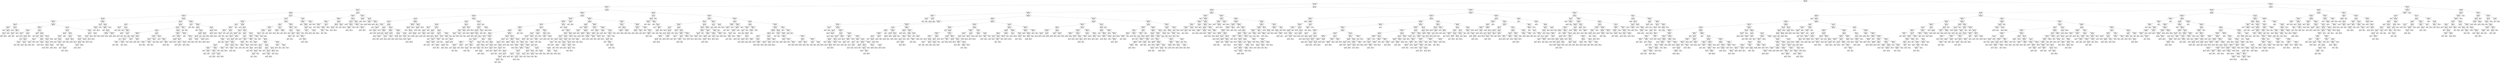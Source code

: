 digraph Tree {
node [shape=box] ;
0 [label="barrels_1 <= 18.71\nmse = 0.869\nsamples = 37915\nvalue = 2.337"] ;
1 [label="barrels_1 <= 15.135\nmse = 0.655\nsamples = 25761\nvalue = 2.056"] ;
0 -> 1 [labeldistance=2.5, labelangle=45, headlabel="True"] ;
2 [label="engine_displace <= 1.95\nmse = 0.47\nsamples = 11890\nvalue = 1.847"] ;
1 -> 2 ;
3 [label="barrels_1 <= 13.944\nmse = 0.477\nsamples = 4527\nvalue = 1.624"] ;
2 -> 3 ;
4 [label="ghg_score <= 2.5\nmse = 0.335\nsamples = 3762\nvalue = 1.565"] ;
3 -> 4 ;
5 [label="engine_displace <= 1.65\nmse = 0.335\nsamples = 2948\nvalue = 1.501"] ;
4 -> 5 ;
6 [label="barrels_1 <= 13.182\nmse = 0.343\nsamples = 1892\nvalue = 1.393"] ;
5 -> 6 ;
7 [label="engine_displace <= 1.35\nmse = 0.232\nsamples = 1497\nvalue = 1.328"] ;
6 -> 7 ;
8 [label="barrels_1 <= 8.346\nmse = 0.106\nsamples = 287\nvalue = 1.094"] ;
7 -> 8 ;
9 [label="num_cylinder <= 3.5\nmse = 0.198\nsamples = 88\nvalue = 1.273"] ;
8 -> 9 ;
10 [label="mse = 0.0\nsamples = 63\nvalue = 1.0"] ;
9 -> 10 ;
11 [label="barrels_1 <= 8.14\nmse = 0.038\nsamples = 25\nvalue = 1.96"] ;
9 -> 11 ;
12 [label="barrels_1 <= 7.944\nmse = 0.055\nsamples = 17\nvalue = 1.941"] ;
11 -> 12 ;
13 [label="mse = 0.0\nsamples = 5\nvalue = 2.0"] ;
12 -> 13 ;
14 [label="mse = 0.076\nsamples = 12\nvalue = 1.917"] ;
12 -> 14 ;
15 [label="mse = 0.0\nsamples = 8\nvalue = 2.0"] ;
11 -> 15 ;
16 [label="cost_1 <= 1225.0\nmse = 0.045\nsamples = 199\nvalue = 1.015"] ;
8 -> 16 ;
17 [label="mse = 0.0\nsamples = 148\nvalue = 1.0"] ;
16 -> 17 ;
18 [label="num_cylinder <= 3.5\nmse = 0.173\nsamples = 51\nvalue = 1.059"] ;
16 -> 18 ;
19 [label="barrels_1 <= 11.99\nmse = 0.744\nsamples = 11\nvalue = 1.273"] ;
18 -> 19 ;
20 [label="mse = 2.25\nsamples = 2\nvalue = 2.5"] ;
19 -> 20 ;
21 [label="mse = 0.0\nsamples = 9\nvalue = 1.0"] ;
19 -> 21 ;
22 [label="mse = 0.0\nsamples = 40\nvalue = 1.0"] ;
18 -> 22 ;
23 [label="engine_displace <= 1.55\nmse = 0.246\nsamples = 1210\nvalue = 1.383"] ;
7 -> 23 ;
24 [label="engine_displace <= 1.45\nmse = 0.211\nsamples = 576\nvalue = 1.302"] ;
23 -> 24 ;
25 [label="barrels_1 <= 10.144\nmse = 0.228\nsamples = 40\nvalue = 1.65"] ;
24 -> 25 ;
26 [label="barrels_1 <= 9.841\nmse = 0.139\nsamples = 6\nvalue = 1.167"] ;
25 -> 26 ;
27 [label="mse = 0.0\nsamples = 3\nvalue = 1.0"] ;
26 -> 27 ;
28 [label="mse = 0.222\nsamples = 3\nvalue = 1.333"] ;
26 -> 28 ;
29 [label="cost_1 <= 1375.0\nmse = 0.195\nsamples = 34\nvalue = 1.735"] ;
25 -> 29 ;
30 [label="cost_1 <= 1125.0\nmse = 0.156\nsamples = 31\nvalue = 1.806"] ;
29 -> 30 ;
31 [label="mse = 0.0\nsamples = 8\nvalue = 2.0"] ;
30 -> 31 ;
32 [label="barrels_1 <= 10.81\nmse = 0.193\nsamples = 23\nvalue = 1.739"] ;
30 -> 32 ;
33 [label="barrels_1 <= 10.466\nmse = 0.222\nsamples = 6\nvalue = 1.333"] ;
32 -> 33 ;
34 [label="mse = 0.0\nsamples = 1\nvalue = 1.0"] ;
33 -> 34 ;
35 [label="mse = 0.24\nsamples = 5\nvalue = 1.4"] ;
33 -> 35 ;
36 [label="barrels_1 <= 11.176\nmse = 0.104\nsamples = 17\nvalue = 1.882"] ;
32 -> 36 ;
37 [label="mse = 0.13\nsamples = 13\nvalue = 1.846"] ;
36 -> 37 ;
38 [label="mse = 0.0\nsamples = 4\nvalue = 2.0"] ;
36 -> 38 ;
39 [label="mse = 0.0\nsamples = 3\nvalue = 1.0"] ;
29 -> 39 ;
40 [label="barrels_1 <= 7.328\nmse = 0.2\nsamples = 536\nvalue = 1.276"] ;
24 -> 40 ;
41 [label="cost_1 <= 725.0\nmse = 0.173\nsamples = 9\nvalue = 1.778"] ;
40 -> 41 ;
42 [label="mse = 0.0\nsamples = 1\nvalue = 2.0"] ;
41 -> 42 ;
43 [label="mse = 0.188\nsamples = 8\nvalue = 1.75"] ;
41 -> 43 ;
44 [label="cost_1 <= 1125.0\nmse = 0.196\nsamples = 527\nvalue = 1.268"] ;
40 -> 44 ;
45 [label="barrels_1 <= 8.14\nmse = 0.108\nsamples = 89\nvalue = 1.124"] ;
44 -> 45 ;
46 [label="barrels_1 <= 7.852\nmse = 0.188\nsamples = 16\nvalue = 1.25"] ;
45 -> 46 ;
47 [label="barrels_1 <= 7.578\nmse = 0.09\nsamples = 10\nvalue = 1.1"] ;
46 -> 47 ;
48 [label="mse = 0.222\nsamples = 3\nvalue = 1.333"] ;
47 -> 48 ;
49 [label="mse = 0.0\nsamples = 7\nvalue = 1.0"] ;
47 -> 49 ;
50 [label="mse = 0.25\nsamples = 6\nvalue = 1.5"] ;
46 -> 50 ;
51 [label="barrels_1 <= 9.841\nmse = 0.087\nsamples = 73\nvalue = 1.096"] ;
45 -> 51 ;
52 [label="mse = 0.0\nsamples = 27\nvalue = 1.0"] ;
51 -> 52 ;
53 [label="barrels_1 <= 10.144\nmse = 0.129\nsamples = 46\nvalue = 1.152"] ;
51 -> 53 ;
54 [label="mse = 0.139\nsamples = 24\nvalue = 1.167"] ;
53 -> 54 ;
55 [label="mse = 0.118\nsamples = 22\nvalue = 1.136"] ;
53 -> 55 ;
56 [label="barrels_1 <= 12.443\nmse = 0.209\nsamples = 438\nvalue = 1.297"] ;
44 -> 56 ;
57 [label="barrels_1 <= 11.99\nmse = 0.202\nsamples = 343\nvalue = 1.28"] ;
56 -> 57 ;
58 [label="barrels_1 <= 11.176\nmse = 0.213\nsamples = 257\nvalue = 1.307"] ;
57 -> 58 ;
59 [label="barrels_1 <= 10.81\nmse = 0.19\nsamples = 106\nvalue = 1.255"] ;
58 -> 59 ;
60 [label="mse = 0.18\nsamples = 55\nvalue = 1.236"] ;
59 -> 60 ;
61 [label="mse = 0.199\nsamples = 51\nvalue = 1.275"] ;
59 -> 61 ;
62 [label="cost_1 <= 1225.0\nmse = 0.226\nsamples = 151\nvalue = 1.344"] ;
58 -> 62 ;
63 [label="mse = 0.221\nsamples = 67\nvalue = 1.328"] ;
62 -> 63 ;
64 [label="mse = 0.23\nsamples = 84\nvalue = 1.357"] ;
62 -> 64 ;
65 [label="mse = 0.159\nsamples = 86\nvalue = 1.198"] ;
57 -> 65 ;
66 [label="mse = 0.23\nsamples = 95\nvalue = 1.358"] ;
56 -> 66 ;
67 [label="cost_1 <= 1375.0\nmse = 0.267\nsamples = 634\nvalue = 1.457"] ;
23 -> 67 ;
68 [label="barrels_1 <= 10.776\nmse = 0.272\nsamples = 537\nvalue = 1.507"] ;
67 -> 68 ;
69 [label="cost_1 <= 1225.0\nmse = 0.178\nsamples = 52\nvalue = 1.231"] ;
68 -> 69 ;
70 [label="barrels_1 <= 9.841\nmse = 0.213\nsamples = 39\nvalue = 1.308"] ;
69 -> 70 ;
71 [label="mse = 0.0\nsamples = 6\nvalue = 1.0"] ;
70 -> 71 ;
72 [label="cost_1 <= 1025.0\nmse = 0.231\nsamples = 33\nvalue = 1.364"] ;
70 -> 72 ;
73 [label="mse = 0.0\nsamples = 2\nvalue = 1.0"] ;
72 -> 73 ;
74 [label="barrels_1 <= 10.144\nmse = 0.237\nsamples = 31\nvalue = 1.387"] ;
72 -> 74 ;
75 [label="mse = 0.25\nsamples = 6\nvalue = 1.5"] ;
74 -> 75 ;
76 [label="cost_1 <= 1075.0\nmse = 0.23\nsamples = 25\nvalue = 1.36"] ;
74 -> 76 ;
77 [label="mse = 0.0\nsamples = 2\nvalue = 1.0"] ;
76 -> 77 ;
78 [label="barrels_1 <= 10.466\nmse = 0.238\nsamples = 23\nvalue = 1.391"] ;
76 -> 78 ;
79 [label="mse = 0.24\nsamples = 10\nvalue = 1.4"] ;
78 -> 79 ;
80 [label="mse = 0.237\nsamples = 13\nvalue = 1.385"] ;
78 -> 80 ;
81 [label="mse = 0.0\nsamples = 13\nvalue = 1.0"] ;
69 -> 81 ;
82 [label="cost_1 <= 1175.0\nmse = 0.273\nsamples = 485\nvalue = 1.536"] ;
68 -> 82 ;
83 [label="barrels_1 <= 11.114\nmse = 0.229\nsamples = 82\nvalue = 1.646"] ;
82 -> 83 ;
84 [label="cost_1 <= 1125.0\nmse = 0.239\nsamples = 66\nvalue = 1.606"] ;
83 -> 84 ;
85 [label="mse = 0.16\nsamples = 5\nvalue = 1.8"] ;
84 -> 85 ;
86 [label="mse = 0.242\nsamples = 61\nvalue = 1.59"] ;
84 -> 86 ;
87 [label="barrels_1 <= 11.411\nmse = 0.152\nsamples = 16\nvalue = 1.812"] ;
83 -> 87 ;
88 [label="mse = 0.188\nsamples = 8\nvalue = 1.75"] ;
87 -> 88 ;
89 [label="mse = 0.109\nsamples = 8\nvalue = 1.875"] ;
87 -> 89 ;
90 [label="cost_1 <= 1325.0\nmse = 0.28\nsamples = 403\nvalue = 1.514"] ;
82 -> 90 ;
91 [label="barrels_1 <= 12.268\nmse = 0.293\nsamples = 272\nvalue = 1.533"] ;
90 -> 91 ;
92 [label="barrels_1 <= 11.99\nmse = 0.25\nsamples = 264\nvalue = 1.504"] ;
91 -> 92 ;
93 [label="barrels_1 <= 11.569\nmse = 0.25\nsamples = 148\nvalue = 1.48"] ;
92 -> 93 ;
94 [label="mse = 0.25\nsamples = 64\nvalue = 1.516"] ;
93 -> 94 ;
95 [label="mse = 0.248\nsamples = 84\nvalue = 1.452"] ;
93 -> 95 ;
96 [label="mse = 0.249\nsamples = 116\nvalue = 1.534"] ;
92 -> 96 ;
97 [label="mse = 0.75\nsamples = 8\nvalue = 2.5"] ;
91 -> 97 ;
98 [label="barrels_1 <= 12.928\nmse = 0.249\nsamples = 131\nvalue = 1.473"] ;
90 -> 98 ;
99 [label="mse = 0.249\nsamples = 130\nvalue = 1.477"] ;
98 -> 99 ;
100 [label="mse = 0.0\nsamples = 1\nvalue = 1.0"] ;
98 -> 100 ;
101 [label="barrels_1 <= 11.99\nmse = 0.151\nsamples = 97\nvalue = 1.186"] ;
67 -> 101 ;
102 [label="cost_1 <= 1475.0\nmse = 0.099\nsamples = 72\nvalue = 1.111"] ;
101 -> 102 ;
103 [label="barrels_1 <= 11.176\nmse = 0.088\nsamples = 41\nvalue = 1.098"] ;
102 -> 103 ;
104 [label="mse = 0.083\nsamples = 22\nvalue = 1.091"] ;
103 -> 104 ;
105 [label="mse = 0.094\nsamples = 19\nvalue = 1.105"] ;
103 -> 105 ;
106 [label="mse = 0.112\nsamples = 31\nvalue = 1.129"] ;
102 -> 106 ;
107 [label="cost_1 <= 1600.0\nmse = 0.24\nsamples = 25\nvalue = 1.4"] ;
101 -> 107 ;
108 [label="mse = 0.25\nsamples = 16\nvalue = 1.5"] ;
107 -> 108 ;
109 [label="mse = 0.173\nsamples = 9\nvalue = 1.222"] ;
107 -> 109 ;
110 [label="engine_displace <= 1.35\nmse = 0.687\nsamples = 395\nvalue = 1.638"] ;
6 -> 110 ;
111 [label="cost_1 <= 1425.0\nmse = 1.728\nsamples = 27\nvalue = 3.222"] ;
110 -> 111 ;
112 [label="engine_displace <= 1.2\nmse = 1.021\nsamples = 23\nvalue = 3.609"] ;
111 -> 112 ;
113 [label="mse = 0.0\nsamples = 1\nvalue = 1.0"] ;
112 -> 113 ;
114 [label="mse = 0.744\nsamples = 22\nvalue = 3.727"] ;
112 -> 114 ;
115 [label="mse = 0.0\nsamples = 4\nvalue = 1.0"] ;
111 -> 115 ;
116 [label="cost_1 <= 1575.0\nmse = 0.413\nsamples = 368\nvalue = 1.522"] ;
110 -> 116 ;
117 [label="engine_displace <= 1.45\nmse = 0.426\nsamples = 325\nvalue = 1.591"] ;
116 -> 117 ;
118 [label="mse = 0.0\nsamples = 5\nvalue = 2.0"] ;
117 -> 118 ;
119 [label="cost_1 <= 1425.0\nmse = 0.43\nsamples = 320\nvalue = 1.584"] ;
117 -> 119 ;
120 [label="engine_displace <= 1.55\nmse = 0.387\nsamples = 170\nvalue = 1.565"] ;
119 -> 120 ;
121 [label="mse = 0.247\nsamples = 49\nvalue = 1.551"] ;
120 -> 121 ;
122 [label="mse = 0.443\nsamples = 121\nvalue = 1.57"] ;
120 -> 122 ;
123 [label="engine_displace <= 1.55\nmse = 0.479\nsamples = 150\nvalue = 1.607"] ;
119 -> 123 ;
124 [label="mse = 0.244\nsamples = 19\nvalue = 1.579"] ;
123 -> 124 ;
125 [label="mse = 0.513\nsamples = 131\nvalue = 1.611"] ;
123 -> 125 ;
126 [label="mse = 0.0\nsamples = 43\nvalue = 1.0"] ;
116 -> 126 ;
127 [label="barrels_1 <= 12.503\nmse = 0.261\nsamples = 1056\nvalue = 1.696"] ;
5 -> 127 ;
128 [label="barrels_1 <= 9.747\nmse = 0.195\nsamples = 488\nvalue = 1.775"] ;
127 -> 128 ;
129 [label="cost_1 <= 900.0\nmse = 0.316\nsamples = 28\nvalue = 1.571"] ;
128 -> 129 ;
130 [label="barrels_1 <= 7.944\nmse = 0.139\nsamples = 6\nvalue = 2.167"] ;
129 -> 130 ;
131 [label="mse = 0.0\nsamples = 5\nvalue = 2.0"] ;
130 -> 131 ;
132 [label="mse = 0.0\nsamples = 1\nvalue = 3.0"] ;
130 -> 132 ;
133 [label="cost_1 <= 975.0\nmse = 0.242\nsamples = 22\nvalue = 1.409"] ;
129 -> 133 ;
134 [label="mse = 0.0\nsamples = 5\nvalue = 1.0"] ;
133 -> 134 ;
135 [label="engine_displace <= 1.75\nmse = 0.249\nsamples = 17\nvalue = 1.529"] ;
133 -> 135 ;
136 [label="cost_1 <= 1075.0\nmse = 0.16\nsamples = 10\nvalue = 1.8"] ;
135 -> 136 ;
137 [label="mse = 0.24\nsamples = 5\nvalue = 1.6"] ;
136 -> 137 ;
138 [label="mse = 0.0\nsamples = 5\nvalue = 2.0"] ;
136 -> 138 ;
139 [label="barrels_1 <= 0.063\nmse = 0.122\nsamples = 7\nvalue = 1.143"] ;
135 -> 139 ;
140 [label="mse = 0.0\nsamples = 1\nvalue = 2.0"] ;
139 -> 140 ;
141 [label="mse = 0.0\nsamples = 6\nvalue = 1.0"] ;
139 -> 141 ;
142 [label="barrels_1 <= 12.268\nmse = 0.185\nsamples = 460\nvalue = 1.787"] ;
128 -> 142 ;
143 [label="barrels_1 <= 11.114\nmse = 0.183\nsamples = 456\nvalue = 1.783"] ;
142 -> 143 ;
144 [label="cost_1 <= 1075.0\nmse = 0.171\nsamples = 125\nvalue = 1.856"] ;
143 -> 144 ;
145 [label="engine_displace <= 1.85\nmse = 0.303\nsamples = 45\nvalue = 1.689"] ;
144 -> 145 ;
146 [label="cost_1 <= 1025.0\nmse = 0.23\nsamples = 14\nvalue = 1.357"] ;
145 -> 146 ;
147 [label="mse = 0.0\nsamples = 1\nvalue = 2.0"] ;
146 -> 147 ;
148 [label="barrels_1 <= 10.473\nmse = 0.213\nsamples = 13\nvalue = 1.308"] ;
146 -> 148 ;
149 [label="engine_displace <= 1.75\nmse = 0.25\nsamples = 2\nvalue = 1.5"] ;
148 -> 149 ;
150 [label="mse = 0.0\nsamples = 1\nvalue = 1.0"] ;
149 -> 150 ;
151 [label="mse = 0.0\nsamples = 1\nvalue = 2.0"] ;
149 -> 151 ;
152 [label="engine_displace <= 1.75\nmse = 0.198\nsamples = 11\nvalue = 1.273"] ;
148 -> 152 ;
153 [label="mse = 0.25\nsamples = 2\nvalue = 1.5"] ;
152 -> 153 ;
154 [label="mse = 0.173\nsamples = 9\nvalue = 1.222"] ;
152 -> 154 ;
155 [label="cost_1 <= 1025.0\nmse = 0.264\nsamples = 31\nvalue = 1.839"] ;
145 -> 155 ;
156 [label="barrels_1 <= 9.929\nmse = 0.21\nsamples = 20\nvalue = 1.7"] ;
155 -> 156 ;
157 [label="mse = 0.0\nsamples = 2\nvalue = 2.0"] ;
156 -> 157 ;
158 [label="mse = 0.222\nsamples = 18\nvalue = 1.667"] ;
156 -> 158 ;
159 [label="barrels_1 <= 10.473\nmse = 0.264\nsamples = 11\nvalue = 2.091"] ;
155 -> 159 ;
160 [label="mse = 0.139\nsamples = 6\nvalue = 2.167"] ;
159 -> 160 ;
161 [label="mse = 0.4\nsamples = 5\nvalue = 2.0"] ;
159 -> 161 ;
162 [label="cost_1 <= 1125.0\nmse = 0.073\nsamples = 80\nvalue = 1.95"] ;
144 -> 162 ;
163 [label="engine_displace <= 1.85\nmse = 0.179\nsamples = 26\nvalue = 1.885"] ;
162 -> 163 ;
164 [label="barrels_1 <= 10.61\nmse = 0.188\nsamples = 12\nvalue = 1.75"] ;
163 -> 164 ;
165 [label="engine_displace <= 1.75\nmse = 0.16\nsamples = 10\nvalue = 1.8"] ;
164 -> 165 ;
166 [label="mse = 0.24\nsamples = 5\nvalue = 1.6"] ;
165 -> 166 ;
167 [label="mse = 0.0\nsamples = 5\nvalue = 2.0"] ;
165 -> 167 ;
168 [label="engine_displace <= 1.75\nmse = 0.25\nsamples = 2\nvalue = 1.5"] ;
164 -> 168 ;
169 [label="mse = 0.0\nsamples = 1\nvalue = 2.0"] ;
168 -> 169 ;
170 [label="mse = 0.0\nsamples = 1\nvalue = 1.0"] ;
168 -> 170 ;
171 [label="barrels_1 <= 10.61\nmse = 0.143\nsamples = 14\nvalue = 2.0"] ;
163 -> 171 ;
172 [label="mse = 0.0\nsamples = 8\nvalue = 2.0"] ;
171 -> 172 ;
173 [label="mse = 0.333\nsamples = 6\nvalue = 2.0"] ;
171 -> 173 ;
174 [label="barrels_1 <= 10.81\nmse = 0.018\nsamples = 54\nvalue = 1.981"] ;
162 -> 174 ;
175 [label="mse = 0.0\nsamples = 18\nvalue = 2.0"] ;
174 -> 175 ;
176 [label="engine_displace <= 1.75\nmse = 0.027\nsamples = 36\nvalue = 1.972"] ;
174 -> 176 ;
177 [label="mse = 0.0\nsamples = 11\nvalue = 2.0"] ;
176 -> 177 ;
178 [label="engine_displace <= 1.85\nmse = 0.038\nsamples = 25\nvalue = 1.96"] ;
176 -> 178 ;
179 [label="mse = 0.052\nsamples = 18\nvalue = 1.944"] ;
178 -> 179 ;
180 [label="mse = 0.0\nsamples = 7\nvalue = 2.0"] ;
178 -> 180 ;
181 [label="barrels_1 <= 11.858\nmse = 0.185\nsamples = 331\nvalue = 1.755"] ;
143 -> 181 ;
182 [label="engine_displace <= 1.75\nmse = 0.202\nsamples = 195\nvalue = 1.718"] ;
181 -> 182 ;
183 [label="mse = 0.0\nsamples = 10\nvalue = 2.0"] ;
182 -> 183 ;
184 [label="engine_displace <= 1.85\nmse = 0.209\nsamples = 185\nvalue = 1.703"] ;
182 -> 184 ;
185 [label="cost_1 <= 1225.0\nmse = 0.223\nsamples = 98\nvalue = 1.663"] ;
184 -> 185 ;
186 [label="mse = 0.239\nsamples = 48\nvalue = 1.604"] ;
185 -> 186 ;
187 [label="mse = 0.202\nsamples = 50\nvalue = 1.72"] ;
185 -> 187 ;
188 [label="cost_1 <= 1175.0\nmse = 0.189\nsamples = 87\nvalue = 1.747"] ;
184 -> 188 ;
189 [label="barrels_1 <= 11.411\nmse = 0.23\nsamples = 28\nvalue = 1.643"] ;
188 -> 189 ;
190 [label="mse = 0.188\nsamples = 4\nvalue = 1.75"] ;
189 -> 190 ;
191 [label="mse = 0.234\nsamples = 24\nvalue = 1.625"] ;
189 -> 191 ;
192 [label="barrels_1 <= 11.569\nmse = 0.162\nsamples = 59\nvalue = 1.797"] ;
188 -> 192 ;
193 [label="mse = 0.151\nsamples = 27\nvalue = 1.815"] ;
192 -> 193 ;
194 [label="mse = 0.171\nsamples = 32\nvalue = 1.781"] ;
192 -> 194 ;
195 [label="engine_displace <= 1.75\nmse = 0.155\nsamples = 136\nvalue = 1.809"] ;
181 -> 195 ;
196 [label="mse = 0.0\nsamples = 4\nvalue = 1.0"] ;
195 -> 196 ;
197 [label="engine_displace <= 1.85\nmse = 0.139\nsamples = 132\nvalue = 1.833"] ;
195 -> 197 ;
198 [label="cost_1 <= 1250.0\nmse = 0.124\nsamples = 76\nvalue = 1.855"] ;
197 -> 198 ;
199 [label="mse = 0.222\nsamples = 3\nvalue = 1.333"] ;
198 -> 199 ;
200 [label="mse = 0.108\nsamples = 73\nvalue = 1.877"] ;
198 -> 200 ;
201 [label="barrels_1 <= 12.076\nmse = 0.158\nsamples = 56\nvalue = 1.804"] ;
197 -> 201 ;
202 [label="mse = 0.0\nsamples = 7\nvalue = 2.0"] ;
201 -> 202 ;
203 [label="mse = 0.174\nsamples = 49\nvalue = 1.776"] ;
201 -> 203 ;
204 [label="engine_displace <= 1.85\nmse = 0.188\nsamples = 4\nvalue = 2.25"] ;
142 -> 204 ;
205 [label="mse = 0.0\nsamples = 2\nvalue = 2.0"] ;
204 -> 205 ;
206 [label="mse = 0.25\nsamples = 2\nvalue = 2.5"] ;
204 -> 206 ;
207 [label="engine_displace <= 1.75\nmse = 0.307\nsamples = 568\nvalue = 1.629"] ;
127 -> 207 ;
208 [label="cost_1 <= 1325.0\nmse = 0.09\nsamples = 10\nvalue = 1.1"] ;
207 -> 208 ;
209 [label="mse = 0.25\nsamples = 2\nvalue = 1.5"] ;
208 -> 209 ;
210 [label="mse = 0.0\nsamples = 8\nvalue = 1.0"] ;
208 -> 210 ;
211 [label="engine_displace <= 1.85\nmse = 0.306\nsamples = 558\nvalue = 1.638"] ;
207 -> 211 ;
212 [label="cost_1 <= 1325.0\nmse = 0.337\nsamples = 427\nvalue = 1.604"] ;
211 -> 212 ;
213 [label="mse = 0.0\nsamples = 2\nvalue = 1.0"] ;
212 -> 213 ;
214 [label="cost_1 <= 1675.0\nmse = 0.337\nsamples = 425\nvalue = 1.607"] ;
212 -> 214 ;
215 [label="cost_1 <= 1550.0\nmse = 0.342\nsamples = 359\nvalue = 1.591"] ;
214 -> 215 ;
216 [label="cost_1 <= 1425.0\nmse = 0.342\nsamples = 357\nvalue = 1.594"] ;
215 -> 216 ;
217 [label="cost_1 <= 1375.0\nmse = 0.297\nsamples = 218\nvalue = 1.587"] ;
216 -> 217 ;
218 [label="mse = 0.241\nsamples = 101\nvalue = 1.594"] ;
217 -> 218 ;
219 [label="mse = 0.346\nsamples = 117\nvalue = 1.581"] ;
217 -> 219 ;
220 [label="mse = 0.412\nsamples = 139\nvalue = 1.604"] ;
216 -> 220 ;
221 [label="mse = 0.0\nsamples = 2\nvalue = 1.0"] ;
215 -> 221 ;
222 [label="cost_1 <= 1725.0\nmse = 0.302\nsamples = 66\nvalue = 1.697"] ;
214 -> 222 ;
223 [label="mse = 0.222\nsamples = 15\nvalue = 1.667"] ;
222 -> 223 ;
224 [label="mse = 0.325\nsamples = 51\nvalue = 1.706"] ;
222 -> 224 ;
225 [label="cost_1 <= 1600.0\nmse = 0.188\nsamples = 131\nvalue = 1.748"] ;
211 -> 225 ;
226 [label="cost_1 <= 1425.0\nmse = 0.184\nsamples = 128\nvalue = 1.758"] ;
225 -> 226 ;
227 [label="cost_1 <= 1375.0\nmse = 0.175\nsamples = 106\nvalue = 1.774"] ;
226 -> 227 ;
228 [label="mse = 0.185\nsamples = 53\nvalue = 1.755"] ;
227 -> 228 ;
229 [label="mse = 0.164\nsamples = 53\nvalue = 1.792"] ;
227 -> 229 ;
230 [label="mse = 0.217\nsamples = 22\nvalue = 1.682"] ;
226 -> 230 ;
231 [label="mse = 0.222\nsamples = 3\nvalue = 1.333"] ;
225 -> 231 ;
232 [label="barrels_1 <= 12.931\nmse = 0.267\nsamples = 814\nvalue = 1.794"] ;
4 -> 232 ;
233 [label="cost_1 <= 1375.0\nmse = 0.225\nsamples = 774\nvalue = 1.762"] ;
232 -> 233 ;
234 [label="engine_displace <= 1.35\nmse = 0.173\nsamples = 548\nvalue = 1.872"] ;
233 -> 234 ;
235 [label="cost_1 <= 1175.0\nmse = 0.243\nsamples = 43\nvalue = 1.419"] ;
234 -> 235 ;
236 [label="num_cylinder <= 3.5\nmse = 0.243\nsamples = 31\nvalue = 1.581"] ;
235 -> 236 ;
237 [label="engine_displace <= 1.1\nmse = 0.173\nsamples = 18\nvalue = 1.778"] ;
236 -> 237 ;
238 [label="barrels_1 <= 9.556\nmse = 0.24\nsamples = 10\nvalue = 1.6"] ;
237 -> 238 ;
239 [label="mse = 0.0\nsamples = 4\nvalue = 1.0"] ;
238 -> 239 ;
240 [label="mse = 0.0\nsamples = 6\nvalue = 2.0"] ;
238 -> 240 ;
241 [label="mse = 0.0\nsamples = 8\nvalue = 2.0"] ;
237 -> 241 ;
242 [label="barrels_1 <= 8.474\nmse = 0.213\nsamples = 13\nvalue = 1.308"] ;
236 -> 242 ;
243 [label="mse = 0.0\nsamples = 4\nvalue = 2.0"] ;
242 -> 243 ;
244 [label="mse = 0.0\nsamples = 9\nvalue = 1.0"] ;
242 -> 244 ;
245 [label="mse = 0.0\nsamples = 12\nvalue = 1.0"] ;
235 -> 245 ;
246 [label="num_cylinder <= 3.5\nmse = 0.148\nsamples = 505\nvalue = 1.911"] ;
234 -> 246 ;
247 [label="mse = 0.0\nsamples = 6\nvalue = 1.0"] ;
246 -> 247 ;
248 [label="cost_1 <= 900.0\nmse = 0.14\nsamples = 499\nvalue = 1.922"] ;
246 -> 248 ;
249 [label="barrels_1 <= 7.944\nmse = 0.171\nsamples = 32\nvalue = 2.219"] ;
248 -> 249 ;
250 [label="barrels_1 <= 5.784\nmse = 0.069\nsamples = 27\nvalue = 2.074"] ;
249 -> 250 ;
251 [label="mse = 0.0\nsamples = 1\nvalue = 3.0"] ;
250 -> 251 ;
252 [label="barrels_1 <= 6.166\nmse = 0.037\nsamples = 26\nvalue = 2.038"] ;
250 -> 252 ;
253 [label="engine_displace <= 1.7\nmse = 0.222\nsamples = 3\nvalue = 2.333"] ;
252 -> 253 ;
254 [label="mse = 0.0\nsamples = 1\nvalue = 3.0"] ;
253 -> 254 ;
255 [label="mse = 0.0\nsamples = 2\nvalue = 2.0"] ;
253 -> 255 ;
256 [label="mse = 0.0\nsamples = 23\nvalue = 2.0"] ;
252 -> 256 ;
257 [label="mse = 0.0\nsamples = 5\nvalue = 3.0"] ;
249 -> 257 ;
258 [label="barrels_1 <= 10.466\nmse = 0.132\nsamples = 467\nvalue = 1.901"] ;
248 -> 258 ;
259 [label="cost_1 <= 1175.0\nmse = 0.212\nsamples = 155\nvalue = 1.8"] ;
258 -> 259 ;
260 [label="engine_displace <= 1.7\nmse = 0.155\nsamples = 131\nvalue = 1.855"] ;
259 -> 260 ;
261 [label="cost_1 <= 1075.0\nmse = 0.207\nsamples = 92\nvalue = 1.793"] ;
260 -> 261 ;
262 [label="barrels_1 <= 9.841\nmse = 0.264\nsamples = 57\nvalue = 1.737"] ;
261 -> 262 ;
263 [label="barrels_1 <= 9.287\nmse = 0.214\nsamples = 39\nvalue = 1.795"] ;
262 -> 263 ;
264 [label="engine_displace <= 1.45\nmse = 0.23\nsamples = 14\nvalue = 1.643"] ;
263 -> 264 ;
265 [label="mse = 0.0\nsamples = 4\nvalue = 2.0"] ;
264 -> 265 ;
266 [label="fuel_eco_score <= 8.5\nmse = 0.25\nsamples = 10\nvalue = 1.5"] ;
264 -> 266 ;
267 [label="mse = 0.204\nsamples = 7\nvalue = 1.714"] ;
266 -> 267 ;
268 [label="mse = 0.0\nsamples = 3\nvalue = 1.0"] ;
266 -> 268 ;
269 [label="engine_displace <= 1.55\nmse = 0.186\nsamples = 25\nvalue = 1.88"] ;
263 -> 269 ;
270 [label="engine_displace <= 1.45\nmse = 0.227\nsamples = 20\nvalue = 1.85"] ;
269 -> 270 ;
271 [label="barrels_1 <= 9.556\nmse = 0.16\nsamples = 5\nvalue = 1.8"] ;
270 -> 271 ;
272 [label="mse = 0.0\nsamples = 1\nvalue = 2.0"] ;
271 -> 272 ;
273 [label="mse = 0.188\nsamples = 4\nvalue = 1.75"] ;
271 -> 273 ;
274 [label="barrels_1 <= 9.556\nmse = 0.249\nsamples = 15\nvalue = 1.867"] ;
270 -> 274 ;
275 [label="mse = 0.122\nsamples = 7\nvalue = 1.857"] ;
274 -> 275 ;
276 [label="mse = 0.359\nsamples = 8\nvalue = 1.875"] ;
274 -> 276 ;
277 [label="mse = 0.0\nsamples = 5\nvalue = 2.0"] ;
269 -> 277 ;
278 [label="ghg_score <= 8.5\nmse = 0.349\nsamples = 18\nvalue = 1.611"] ;
262 -> 278 ;
279 [label="engine_displace <= 1.45\nmse = 0.346\nsamples = 17\nvalue = 1.647"] ;
278 -> 279 ;
280 [label="mse = 0.25\nsamples = 8\nvalue = 1.5"] ;
279 -> 280 ;
281 [label="mse = 0.395\nsamples = 9\nvalue = 1.778"] ;
279 -> 281 ;
282 [label="mse = 0.0\nsamples = 1\nvalue = 1.0"] ;
278 -> 282 ;
283 [label="engine_displace <= 1.55\nmse = 0.101\nsamples = 35\nvalue = 1.886"] ;
261 -> 283 ;
284 [label="fuel_eco_score <= 7.5\nmse = 0.033\nsamples = 29\nvalue = 1.966"] ;
283 -> 284 ;
285 [label="engine_displace <= 1.45\nmse = 0.109\nsamples = 8\nvalue = 1.875"] ;
284 -> 285 ;
286 [label="mse = 0.139\nsamples = 6\nvalue = 1.833"] ;
285 -> 286 ;
287 [label="mse = 0.0\nsamples = 2\nvalue = 2.0"] ;
285 -> 287 ;
288 [label="mse = 0.0\nsamples = 21\nvalue = 2.0"] ;
284 -> 288 ;
289 [label="mse = 0.25\nsamples = 6\nvalue = 1.5"] ;
283 -> 289 ;
290 [label="mse = 0.0\nsamples = 39\nvalue = 2.0"] ;
260 -> 290 ;
291 [label="cost_1 <= 1275.0\nmse = 0.417\nsamples = 24\nvalue = 1.5"] ;
259 -> 291 ;
292 [label="mse = 0.0\nsamples = 4\nvalue = 1.0"] ;
291 -> 292 ;
293 [label="engine_displace <= 1.55\nmse = 0.44\nsamples = 20\nvalue = 1.6"] ;
291 -> 293 ;
294 [label="engine_displace <= 1.45\nmse = 0.438\nsamples = 16\nvalue = 1.75"] ;
293 -> 294 ;
295 [label="barrels_1 <= 10.144\nmse = 0.099\nsamples = 9\nvalue = 1.889"] ;
294 -> 295 ;
296 [label="mse = 0.0\nsamples = 1\nvalue = 1.0"] ;
295 -> 296 ;
297 [label="mse = 0.0\nsamples = 8\nvalue = 2.0"] ;
295 -> 297 ;
298 [label="barrels_1 <= 10.144\nmse = 0.816\nsamples = 7\nvalue = 1.571"] ;
294 -> 298 ;
299 [label="mse = 0.0\nsamples = 1\nvalue = 3.0"] ;
298 -> 299 ;
300 [label="ghg_score <= 7.5\nmse = 0.556\nsamples = 6\nvalue = 1.333"] ;
298 -> 300 ;
301 [label="mse = 0.75\nsamples = 4\nvalue = 1.5"] ;
300 -> 301 ;
302 [label="mse = 0.0\nsamples = 2\nvalue = 1.0"] ;
300 -> 302 ;
303 [label="mse = 0.0\nsamples = 4\nvalue = 1.0"] ;
293 -> 303 ;
304 [label="barrels_1 <= 10.81\nmse = 0.084\nsamples = 312\nvalue = 1.952"] ;
258 -> 304 ;
305 [label="engine_displace <= 1.7\nmse = 0.139\nsamples = 49\nvalue = 2.061"] ;
304 -> 305 ;
306 [label="engine_displace <= 1.55\nmse = 0.223\nsamples = 30\nvalue = 2.1"] ;
305 -> 306 ;
307 [label="mse = 0.0\nsamples = 7\nvalue = 2.0"] ;
306 -> 307 ;
308 [label="fuel_eco_score <= 7.5\nmse = 0.287\nsamples = 23\nvalue = 2.13"] ;
306 -> 308 ;
309 [label="mse = 0.264\nsamples = 11\nvalue = 2.091"] ;
308 -> 309 ;
310 [label="mse = 0.306\nsamples = 12\nvalue = 2.167"] ;
308 -> 310 ;
311 [label="mse = 0.0\nsamples = 19\nvalue = 2.0"] ;
305 -> 311 ;
312 [label="engine_displace <= 1.55\nmse = 0.071\nsamples = 263\nvalue = 1.932"] ;
304 -> 312 ;
313 [label="mse = 0.0\nsamples = 70\nvalue = 2.0"] ;
312 -> 313 ;
314 [label="fuel_eco_score <= 7.5\nmse = 0.095\nsamples = 193\nvalue = 1.907"] ;
312 -> 314 ;
315 [label="engine_displace <= 1.7\nmse = 0.084\nsamples = 155\nvalue = 1.923"] ;
314 -> 315 ;
316 [label="cost_1 <= 1175.0\nmse = 0.064\nsamples = 61\nvalue = 1.967"] ;
315 -> 316 ;
317 [label="mse = 0.168\nsamples = 14\nvalue = 1.786"] ;
316 -> 317 ;
318 [label="ghg_score <= 6.5\nmse = 0.021\nsamples = 47\nvalue = 2.021"] ;
316 -> 318 ;
319 [label="barrels_1 <= 12.443\nmse = 0.052\nsamples = 18\nvalue = 2.056"] ;
318 -> 319 ;
320 [label="barrels_1 <= 11.99\nmse = 0.083\nsamples = 11\nvalue = 2.091"] ;
319 -> 320 ;
321 [label="mse = 0.0\nsamples = 3\nvalue = 2.0"] ;
320 -> 321 ;
322 [label="mse = 0.109\nsamples = 8\nvalue = 2.125"] ;
320 -> 322 ;
323 [label="mse = 0.0\nsamples = 7\nvalue = 2.0"] ;
319 -> 323 ;
324 [label="mse = 0.0\nsamples = 29\nvalue = 2.0"] ;
318 -> 324 ;
325 [label="cost_1 <= 1275.0\nmse = 0.095\nsamples = 94\nvalue = 1.894"] ;
315 -> 325 ;
326 [label="cost_1 <= 1175.0\nmse = 0.064\nsamples = 73\nvalue = 1.932"] ;
325 -> 326 ;
327 [label="mse = 0.0\nsamples = 10\nvalue = 2.0"] ;
326 -> 327 ;
328 [label="barrels_1 <= 11.569\nmse = 0.073\nsamples = 63\nvalue = 1.921"] ;
326 -> 328 ;
329 [label="mse = 0.057\nsamples = 33\nvalue = 1.939"] ;
328 -> 329 ;
330 [label="fuel_eco_score <= 6.5\nmse = 0.09\nsamples = 30\nvalue = 1.9"] ;
328 -> 330 ;
331 [label="mse = 0.109\nsamples = 8\nvalue = 1.875"] ;
330 -> 331 ;
332 [label="mse = 0.083\nsamples = 22\nvalue = 1.909"] ;
330 -> 332 ;
333 [label="cost_1 <= 1325.0\nmse = 0.181\nsamples = 21\nvalue = 1.762"] ;
325 -> 333 ;
334 [label="ghg_score <= 6.5\nmse = 0.222\nsamples = 15\nvalue = 1.667"] ;
333 -> 334 ;
335 [label="mse = 0.25\nsamples = 6\nvalue = 1.5"] ;
334 -> 335 ;
336 [label="mse = 0.173\nsamples = 9\nvalue = 1.778"] ;
334 -> 336 ;
337 [label="mse = 0.0\nsamples = 6\nvalue = 2.0"] ;
333 -> 337 ;
338 [label="engine_displace <= 1.7\nmse = 0.133\nsamples = 38\nvalue = 1.842"] ;
314 -> 338 ;
339 [label="barrels_1 <= 11.176\nmse = 0.188\nsamples = 16\nvalue = 1.75"] ;
338 -> 339 ;
340 [label="mse = 0.204\nsamples = 14\nvalue = 1.714"] ;
339 -> 340 ;
341 [label="mse = 0.0\nsamples = 2\nvalue = 2.0"] ;
339 -> 341 ;
342 [label="barrels_1 <= 11.176\nmse = 0.083\nsamples = 22\nvalue = 1.909"] ;
338 -> 342 ;
343 [label="mse = 0.0\nsamples = 12\nvalue = 2.0"] ;
342 -> 343 ;
344 [label="mse = 0.16\nsamples = 10\nvalue = 1.8"] ;
342 -> 344 ;
345 [label="barrels_1 <= 11.569\nmse = 0.25\nsamples = 226\nvalue = 1.496"] ;
233 -> 345 ;
346 [label="ghg_score <= 7.5\nmse = 0.153\nsamples = 111\nvalue = 1.189"] ;
345 -> 346 ;
347 [label="engine_displace <= 1.55\nmse = 0.217\nsamples = 41\nvalue = 1.317"] ;
346 -> 347 ;
348 [label="engine_displace <= 1.45\nmse = 0.05\nsamples = 19\nvalue = 1.053"] ;
347 -> 348 ;
349 [label="barrels_1 <= 11.176\nmse = 0.076\nsamples = 12\nvalue = 1.083"] ;
348 -> 349 ;
350 [label="mse = 0.109\nsamples = 8\nvalue = 1.125"] ;
349 -> 350 ;
351 [label="mse = 0.0\nsamples = 4\nvalue = 1.0"] ;
349 -> 351 ;
352 [label="mse = 0.0\nsamples = 7\nvalue = 1.0"] ;
348 -> 352 ;
353 [label="cost_1 <= 1425.0\nmse = 0.248\nsamples = 22\nvalue = 1.545"] ;
347 -> 353 ;
354 [label="mse = 0.0\nsamples = 2\nvalue = 2.0"] ;
353 -> 354 ;
355 [label="mse = 0.25\nsamples = 20\nvalue = 1.5"] ;
353 -> 355 ;
356 [label="barrels_1 <= 11.176\nmse = 0.101\nsamples = 70\nvalue = 1.114"] ;
346 -> 356 ;
357 [label="engine_displace <= 1.5\nmse = 0.192\nsamples = 27\nvalue = 1.259"] ;
356 -> 357 ;
358 [label="mse = 0.245\nsamples = 7\nvalue = 1.429"] ;
357 -> 358 ;
359 [label="mse = 0.16\nsamples = 20\nvalue = 1.2"] ;
357 -> 359 ;
360 [label="engine_displace <= 1.5\nmse = 0.023\nsamples = 43\nvalue = 1.023"] ;
356 -> 360 ;
361 [label="mse = 0.0\nsamples = 2\nvalue = 1.0"] ;
360 -> 361 ;
362 [label="mse = 0.024\nsamples = 41\nvalue = 1.024"] ;
360 -> 362 ;
363 [label="engine_displace <= 1.7\nmse = 0.165\nsamples = 115\nvalue = 1.791"] ;
345 -> 363 ;
364 [label="engine_displace <= 1.45\nmse = 0.109\nsamples = 104\nvalue = 1.875"] ;
363 -> 364 ;
365 [label="barrels_1 <= 11.99\nmse = 0.216\nsamples = 19\nvalue = 1.684"] ;
364 -> 365 ;
366 [label="mse = 0.0\nsamples = 5\nvalue = 2.0"] ;
365 -> 366 ;
367 [label="cost_1 <= 1600.0\nmse = 0.245\nsamples = 14\nvalue = 1.571"] ;
365 -> 367 ;
368 [label="ghg_score <= 6.5\nmse = 0.24\nsamples = 10\nvalue = 1.4"] ;
367 -> 368 ;
369 [label="mse = 0.16\nsamples = 5\nvalue = 1.2"] ;
368 -> 369 ;
370 [label="mse = 0.24\nsamples = 5\nvalue = 1.6"] ;
368 -> 370 ;
371 [label="mse = 0.0\nsamples = 4\nvalue = 2.0"] ;
367 -> 371 ;
372 [label="barrels_1 <= 11.99\nmse = 0.076\nsamples = 85\nvalue = 1.918"] ;
364 -> 372 ;
373 [label="fuel_eco_score <= 6.5\nmse = 0.171\nsamples = 32\nvalue = 1.781"] ;
372 -> 373 ;
374 [label="mse = 0.0\nsamples = 5\nvalue = 2.0"] ;
373 -> 374 ;
375 [label="engine_displace <= 1.55\nmse = 0.192\nsamples = 27\nvalue = 1.741"] ;
373 -> 375 ;
376 [label="mse = 0.0\nsamples = 2\nvalue = 2.0"] ;
375 -> 376 ;
377 [label="ghg_score <= 7.5\nmse = 0.202\nsamples = 25\nvalue = 1.72"] ;
375 -> 377 ;
378 [label="mse = 0.198\nsamples = 22\nvalue = 1.727"] ;
377 -> 378 ;
379 [label="mse = 0.222\nsamples = 3\nvalue = 1.667"] ;
377 -> 379 ;
380 [label="mse = 0.0\nsamples = 53\nvalue = 2.0"] ;
372 -> 380 ;
381 [label="mse = 0.0\nsamples = 11\nvalue = 1.0"] ;
363 -> 381 ;
382 [label="cost_1 <= 1575.0\nmse = 0.69\nsamples = 40\nvalue = 2.4"] ;
232 -> 382 ;
383 [label="engine_displace <= 1.55\nmse = 0.624\nsamples = 31\nvalue = 2.613"] ;
382 -> 383 ;
384 [label="mse = 0.0\nsamples = 3\nvalue = 2.0"] ;
383 -> 384 ;
385 [label="engine_displace <= 1.7\nmse = 0.647\nsamples = 28\nvalue = 2.679"] ;
383 -> 385 ;
386 [label="barrels_1 <= 13.459\nmse = 0.658\nsamples = 26\nvalue = 2.731"] ;
385 -> 386 ;
387 [label="fuel_eco_score <= 5.5\nmse = 0.773\nsamples = 15\nvalue = 2.6"] ;
386 -> 387 ;
388 [label="mse = 0.222\nsamples = 3\nvalue = 2.333"] ;
387 -> 388 ;
389 [label="mse = 0.889\nsamples = 12\nvalue = 2.667"] ;
387 -> 389 ;
390 [label="fuel_eco_score <= 5.5\nmse = 0.446\nsamples = 11\nvalue = 2.909"] ;
386 -> 390 ;
391 [label="mse = 0.0\nsamples = 2\nvalue = 3.0"] ;
390 -> 391 ;
392 [label="mse = 0.543\nsamples = 9\nvalue = 2.889"] ;
390 -> 392 ;
393 [label="mse = 0.0\nsamples = 2\nvalue = 2.0"] ;
385 -> 393 ;
394 [label="engine_displace <= 1.65\nmse = 0.222\nsamples = 9\nvalue = 1.667"] ;
382 -> 394 ;
395 [label="mse = 0.0\nsamples = 4\nvalue = 2.0"] ;
394 -> 395 ;
396 [label="mse = 0.24\nsamples = 5\nvalue = 1.4"] ;
394 -> 396 ;
397 [label="cost_1 <= 1725.0\nmse = 1.072\nsamples = 765\nvalue = 1.918"] ;
3 -> 397 ;
398 [label="engine_displace <= 1.65\nmse = 1.258\nsamples = 549\nvalue = 2.077"] ;
397 -> 398 ;
399 [label="engine_displace <= 1.55\nmse = 1.518\nsamples = 197\nvalue = 2.467"] ;
398 -> 399 ;
400 [label="engine_displace <= 1.15\nmse = 0.733\nsamples = 23\nvalue = 1.696"] ;
399 -> 400 ;
401 [label="engine_displace <= 0.5\nmse = 1.688\nsamples = 4\nvalue = 2.75"] ;
400 -> 401 ;
402 [label="mse = 0.0\nsamples = 1\nvalue = 1.0"] ;
401 -> 402 ;
403 [label="mse = 0.889\nsamples = 3\nvalue = 3.333"] ;
401 -> 403 ;
404 [label="barrels_1 <= 14.657\nmse = 0.249\nsamples = 19\nvalue = 1.474"] ;
400 -> 404 ;
405 [label="engine_displace <= 1.45\nmse = 0.234\nsamples = 8\nvalue = 1.625"] ;
404 -> 405 ;
406 [label="engine_displace <= 1.35\nmse = 0.24\nsamples = 5\nvalue = 1.4"] ;
405 -> 406 ;
407 [label="mse = 0.0\nsamples = 1\nvalue = 1.0"] ;
406 -> 407 ;
408 [label="mse = 0.25\nsamples = 4\nvalue = 1.5"] ;
406 -> 408 ;
409 [label="mse = 0.0\nsamples = 3\nvalue = 2.0"] ;
405 -> 409 ;
410 [label="mse = 0.231\nsamples = 11\nvalue = 1.364"] ;
404 -> 410 ;
411 [label="barrels_1 <= 14.515\nmse = 1.533\nsamples = 174\nvalue = 2.569"] ;
399 -> 411 ;
412 [label="ghg_score <= 2.5\nmse = 1.309\nsamples = 106\nvalue = 2.311"] ;
411 -> 412 ;
413 [label="barrels_1 <= 14.243\nmse = 1.305\nsamples = 105\nvalue = 2.324"] ;
412 -> 413 ;
414 [label="mse = 0.64\nsamples = 5\nvalue = 2.4"] ;
413 -> 414 ;
415 [label="mse = 1.338\nsamples = 100\nvalue = 2.32"] ;
413 -> 415 ;
416 [label="mse = 0.0\nsamples = 1\nvalue = 1.0"] ;
412 -> 416 ;
417 [label="barrels_1 <= 14.841\nmse = 1.617\nsamples = 68\nvalue = 2.971"] ;
411 -> 417 ;
418 [label="mse = 0.0\nsamples = 1\nvalue = 4.0"] ;
417 -> 418 ;
419 [label="mse = 1.625\nsamples = 67\nvalue = 2.955"] ;
417 -> 419 ;
420 [label="barrels_1 <= 14.657\nmse = 0.98\nsamples = 352\nvalue = 1.858"] ;
398 -> 420 ;
421 [label="barrels_1 <= 14.243\nmse = 1.131\nsamples = 224\nvalue = 1.946"] ;
420 -> 421 ;
422 [label="mse = 0.222\nsamples = 3\nvalue = 1.333"] ;
421 -> 422 ;
423 [label="engine_displace <= 1.85\nmse = 1.138\nsamples = 221\nvalue = 1.955"] ;
421 -> 423 ;
424 [label="engine_displace <= 1.75\nmse = 1.19\nsamples = 209\nvalue = 1.967"] ;
423 -> 424 ;
425 [label="mse = 0.222\nsamples = 3\nvalue = 1.667"] ;
424 -> 425 ;
426 [label="mse = 1.203\nsamples = 206\nvalue = 1.971"] ;
424 -> 426 ;
427 [label="mse = 0.188\nsamples = 12\nvalue = 1.75"] ;
423 -> 427 ;
428 [label="num_cylinder <= 5.0\nmse = 0.677\nsamples = 128\nvalue = 1.703"] ;
420 -> 428 ;
429 [label="engine_displace <= 1.75\nmse = 0.684\nsamples = 123\nvalue = 1.732"] ;
428 -> 429 ;
430 [label="mse = 0.0\nsamples = 2\nvalue = 1.0"] ;
429 -> 430 ;
431 [label="engine_displace <= 1.85\nmse = 0.686\nsamples = 121\nvalue = 1.744"] ;
429 -> 431 ;
432 [label="mse = 0.699\nsamples = 117\nvalue = 1.752"] ;
431 -> 432 ;
433 [label="mse = 0.25\nsamples = 4\nvalue = 1.5"] ;
431 -> 433 ;
434 [label="mse = 0.0\nsamples = 5\nvalue = 1.0"] ;
428 -> 434 ;
435 [label="engine_displace <= 1.75\nmse = 0.37\nsamples = 216\nvalue = 1.514"] ;
397 -> 435 ;
436 [label="barrels_1 <= 14.657\nmse = 0.055\nsamples = 34\nvalue = 1.059"] ;
435 -> 436 ;
437 [label="mse = 0.0\nsamples = 14\nvalue = 1.0"] ;
436 -> 437 ;
438 [label="mse = 0.09\nsamples = 20\nvalue = 1.1"] ;
436 -> 438 ;
439 [label="cost_1 <= 1875.0\nmse = 0.383\nsamples = 182\nvalue = 1.599"] ;
435 -> 439 ;
440 [label="engine_displace <= 1.85\nmse = 0.37\nsamples = 83\nvalue = 1.494"] ;
439 -> 440 ;
441 [label="mse = 0.403\nsamples = 65\nvalue = 1.523"] ;
440 -> 441 ;
442 [label="mse = 0.238\nsamples = 18\nvalue = 1.389"] ;
440 -> 442 ;
443 [label="engine_displace <= 1.85\nmse = 0.377\nsamples = 99\nvalue = 1.687"] ;
439 -> 443 ;
444 [label="mse = 0.391\nsamples = 89\nvalue = 1.697"] ;
443 -> 444 ;
445 [label="mse = 0.24\nsamples = 10\nvalue = 1.6"] ;
443 -> 445 ;
446 [label="cost_1 <= 1625.0\nmse = 0.416\nsamples = 7363\nvalue = 1.985"] ;
2 -> 446 ;
447 [label="engine_displace <= 2.25\nmse = 0.373\nsamples = 5784\nvalue = 2.064"] ;
446 -> 447 ;
448 [label="fuel_eco_score <= 2.5\nmse = 0.346\nsamples = 2891\nvalue = 1.929"] ;
447 -> 448 ;
449 [label="cost_1 <= 1475.0\nmse = 0.372\nsamples = 2252\nvalue = 1.909"] ;
448 -> 449 ;
450 [label="barrels_1 <= 11.474\nmse = 0.26\nsamples = 1271\nvalue = 1.925"] ;
449 -> 450 ;
451 [label="engine_displace <= 2.1\nmse = 0.126\nsamples = 81\nvalue = 1.852"] ;
450 -> 451 ;
452 [label="mse = 0.0\nsamples = 64\nvalue = 2.0"] ;
451 -> 452 ;
453 [label="barrels_1 <= 5.536\nmse = 0.208\nsamples = 17\nvalue = 1.294"] ;
451 -> 453 ;
454 [label="mse = 0.0\nsamples = 3\nvalue = 2.0"] ;
453 -> 454 ;
455 [label="barrels_1 <= 11.176\nmse = 0.122\nsamples = 14\nvalue = 1.143"] ;
453 -> 455 ;
456 [label="mse = 0.16\nsamples = 5\nvalue = 1.2"] ;
455 -> 456 ;
457 [label="mse = 0.099\nsamples = 9\nvalue = 1.111"] ;
455 -> 457 ;
458 [label="cost_1 <= 1275.0\nmse = 0.268\nsamples = 1190\nvalue = 1.93"] ;
450 -> 458 ;
459 [label="cost_1 <= 1225.0\nmse = 0.031\nsamples = 62\nvalue = 2.032"] ;
458 -> 459 ;
460 [label="mse = 0.0\nsamples = 6\nvalue = 2.0"] ;
459 -> 460 ;
461 [label="engine_displace <= 2.1\nmse = 0.034\nsamples = 56\nvalue = 2.036"] ;
459 -> 461 ;
462 [label="mse = 0.035\nsamples = 55\nvalue = 2.036"] ;
461 -> 462 ;
463 [label="mse = 0.0\nsamples = 1\nvalue = 2.0"] ;
461 -> 463 ;
464 [label="barrels_1 <= 13.182\nmse = 0.281\nsamples = 1128\nvalue = 1.925"] ;
458 -> 464 ;
465 [label="engine_displace <= 2.1\nmse = 0.257\nsamples = 293\nvalue = 1.887"] ;
464 -> 465 ;
466 [label="cost_1 <= 1325.0\nmse = 0.196\nsamples = 215\nvalue = 1.94"] ;
465 -> 466 ;
467 [label="mse = 0.077\nsamples = 63\nvalue = 2.048"] ;
466 -> 467 ;
468 [label="barrels_1 <= 12.928\nmse = 0.239\nsamples = 152\nvalue = 1.895"] ;
466 -> 468 ;
469 [label="mse = 0.24\nsamples = 151\nvalue = 1.894"] ;
468 -> 469 ;
470 [label="mse = 0.0\nsamples = 1\nvalue = 2.0"] ;
468 -> 470 ;
471 [label="cost_1 <= 1325.0\nmse = 0.396\nsamples = 78\nvalue = 1.744"] ;
465 -> 471 ;
472 [label="barrels_1 <= 12.474\nmse = 0.245\nsamples = 21\nvalue = 1.429"] ;
471 -> 472 ;
473 [label="mse = 0.249\nsamples = 15\nvalue = 1.467"] ;
472 -> 473 ;
474 [label="mse = 0.222\nsamples = 6\nvalue = 1.333"] ;
472 -> 474 ;
475 [label="barrels_1 <= 12.928\nmse = 0.401\nsamples = 57\nvalue = 1.86"] ;
471 -> 475 ;
476 [label="mse = 0.432\nsamples = 51\nvalue = 1.863"] ;
475 -> 476 ;
477 [label="mse = 0.139\nsamples = 6\nvalue = 1.833"] ;
475 -> 477 ;
478 [label="engine_displace <= 2.1\nmse = 0.288\nsamples = 835\nvalue = 1.938"] ;
464 -> 478 ;
479 [label="barrels_1 <= 13.944\nmse = 0.283\nsamples = 532\nvalue = 1.898"] ;
478 -> 479 ;
480 [label="cost_1 <= 1425.0\nmse = 0.28\nsamples = 528\nvalue = 1.894"] ;
479 -> 480 ;
481 [label="mse = 0.254\nsamples = 259\nvalue = 1.907"] ;
480 -> 481 ;
482 [label="mse = 0.306\nsamples = 269\nvalue = 1.881"] ;
480 -> 482 ;
483 [label="mse = 0.25\nsamples = 4\nvalue = 2.5"] ;
479 -> 483 ;
484 [label="barrels_1 <= 13.944\nmse = 0.29\nsamples = 303\nvalue = 2.007"] ;
478 -> 484 ;
485 [label="barrels_1 <= 13.417\nmse = 0.292\nsamples = 298\nvalue = 2.01"] ;
484 -> 485 ;
486 [label="mse = 0.295\nsamples = 132\nvalue = 2.023"] ;
485 -> 486 ;
487 [label="cost_1 <= 1425.0\nmse = 0.289\nsamples = 166\nvalue = 2.0"] ;
485 -> 487 ;
488 [label="mse = 0.116\nsamples = 15\nvalue = 1.867"] ;
487 -> 488 ;
489 [label="mse = 0.304\nsamples = 151\nvalue = 2.013"] ;
487 -> 489 ;
490 [label="mse = 0.16\nsamples = 5\nvalue = 1.8"] ;
484 -> 490 ;
491 [label="engine_displace <= 2.15\nmse = 0.517\nsamples = 981\nvalue = 1.888"] ;
449 -> 491 ;
492 [label="engine_displace <= 2.05\nmse = 0.529\nsamples = 620\nvalue = 1.911"] ;
491 -> 492 ;
493 [label="barrels_1 <= 11.99\nmse = 0.516\nsamples = 617\nvalue = 1.903"] ;
492 -> 493 ;
494 [label="mse = 0.0\nsamples = 1\nvalue = 2.0"] ;
493 -> 494 ;
495 [label="barrels_1 <= 13.269\nmse = 0.516\nsamples = 616\nvalue = 1.903"] ;
493 -> 495 ;
496 [label="mse = 0.109\nsamples = 8\nvalue = 1.875"] ;
495 -> 496 ;
497 [label="barrels_1 <= 14.657\nmse = 0.522\nsamples = 608\nvalue = 1.903"] ;
495 -> 497 ;
498 [label="mse = 0.564\nsamples = 234\nvalue = 1.906"] ;
497 -> 498 ;
499 [label="mse = 0.496\nsamples = 374\nvalue = 1.901"] ;
497 -> 499 ;
500 [label="mse = 0.222\nsamples = 3\nvalue = 3.667"] ;
492 -> 500 ;
501 [label="barrels_1 <= 14.841\nmse = 0.495\nsamples = 361\nvalue = 1.848"] ;
491 -> 501 ;
502 [label="barrels_1 <= 14.515\nmse = 0.395\nsamples = 176\nvalue = 1.858"] ;
501 -> 502 ;
503 [label="mse = 0.401\nsamples = 173\nvalue = 1.855"] ;
502 -> 503 ;
504 [label="mse = 0.0\nsamples = 3\nvalue = 2.0"] ;
502 -> 504 ;
505 [label="mse = 0.59\nsamples = 185\nvalue = 1.838"] ;
501 -> 505 ;
506 [label="barrels_1 <= 13.182\nmse = 0.249\nsamples = 639\nvalue = 1.998"] ;
448 -> 506 ;
507 [label="cost_1 <= 1375.0\nmse = 0.166\nsamples = 460\nvalue = 1.913"] ;
506 -> 507 ;
508 [label="barrels_1 <= 8.563\nmse = 0.089\nsamples = 336\nvalue = 2.006"] ;
507 -> 508 ;
509 [label="barrels_1 <= 8.346\nmse = 0.181\nsamples = 21\nvalue = 2.238"] ;
508 -> 509 ;
510 [label="barrels_1 <= 8.14\nmse = 0.099\nsamples = 18\nvalue = 2.111"] ;
509 -> 510 ;
511 [label="mse = 0.0\nsamples = 11\nvalue = 2.0"] ;
510 -> 511 ;
512 [label="fuel_eco_score <= 9.5\nmse = 0.204\nsamples = 7\nvalue = 2.286"] ;
510 -> 512 ;
513 [label="mse = 0.139\nsamples = 6\nvalue = 2.167"] ;
512 -> 513 ;
514 [label="mse = 0.0\nsamples = 1\nvalue = 3.0"] ;
512 -> 514 ;
515 [label="mse = 0.0\nsamples = 3\nvalue = 3.0"] ;
509 -> 515 ;
516 [label="fuel_eco_score <= 6.5\nmse = 0.079\nsamples = 315\nvalue = 1.99"] ;
508 -> 516 ;
517 [label="cost_1 <= 1275.0\nmse = 0.222\nsamples = 66\nvalue = 1.924"] ;
516 -> 517 ;
518 [label="mse = 0.222\nsamples = 9\nvalue = 2.0"] ;
517 -> 518 ;
519 [label="cost_1 <= 1325.0\nmse = 0.22\nsamples = 57\nvalue = 1.912"] ;
517 -> 519 ;
520 [label="mse = 0.099\nsamples = 18\nvalue = 1.889"] ;
519 -> 520 ;
521 [label="mse = 0.276\nsamples = 39\nvalue = 1.923"] ;
519 -> 521 ;
522 [label="cost_1 <= 1225.0\nmse = 0.04\nsamples = 249\nvalue = 2.008"] ;
516 -> 522 ;
523 [label="barrels_1 <= 11.474\nmse = 0.026\nsamples = 149\nvalue = 1.973"] ;
522 -> 523 ;
524 [label="barrels_1 <= 10.776\nmse = 0.014\nsamples = 141\nvalue = 1.986"] ;
523 -> 524 ;
525 [label="mse = 0.0\nsamples = 54\nvalue = 2.0"] ;
524 -> 525 ;
526 [label="barrels_1 <= 10.953\nmse = 0.022\nsamples = 87\nvalue = 1.977"] ;
524 -> 526 ;
527 [label="ghg_score <= 7.5\nmse = 0.099\nsamples = 9\nvalue = 1.889"] ;
526 -> 527 ;
528 [label="mse = 0.0\nsamples = 2\nvalue = 2.0"] ;
527 -> 528 ;
529 [label="mse = 0.122\nsamples = 7\nvalue = 1.857"] ;
527 -> 529 ;
530 [label="barrels_1 <= 11.303\nmse = 0.013\nsamples = 78\nvalue = 1.987"] ;
526 -> 530 ;
531 [label="mse = 0.0\nsamples = 41\nvalue = 2.0"] ;
530 -> 531 ;
532 [label="fuel_eco_score <= 7.5\nmse = 0.026\nsamples = 37\nvalue = 1.973"] ;
530 -> 532 ;
533 [label="mse = 0.032\nsamples = 30\nvalue = 1.967"] ;
532 -> 533 ;
534 [label="mse = 0.0\nsamples = 7\nvalue = 2.0"] ;
532 -> 534 ;
535 [label="barrels_1 <= 11.762\nmse = 0.188\nsamples = 8\nvalue = 1.75"] ;
523 -> 535 ;
536 [label="engine_displace <= 2.05\nmse = 0.25\nsamples = 4\nvalue = 1.5"] ;
535 -> 536 ;
537 [label="mse = 0.222\nsamples = 3\nvalue = 1.333"] ;
536 -> 537 ;
538 [label="mse = 0.0\nsamples = 1\nvalue = 2.0"] ;
536 -> 538 ;
539 [label="mse = 0.0\nsamples = 4\nvalue = 2.0"] ;
535 -> 539 ;
540 [label="fuel_eco_score <= 7.5\nmse = 0.056\nsamples = 100\nvalue = 2.06"] ;
522 -> 540 ;
541 [label="ghg_score <= 6.5\nmse = 0.06\nsamples = 94\nvalue = 2.064"] ;
540 -> 541 ;
542 [label="mse = 0.0\nsamples = 4\nvalue = 2.0"] ;
541 -> 542 ;
543 [label="barrels_1 <= 12.443\nmse = 0.062\nsamples = 90\nvalue = 2.067"] ;
541 -> 543 ;
544 [label="cost_1 <= 1325.0\nmse = 0.055\nsamples = 69\nvalue = 2.058"] ;
543 -> 544 ;
545 [label="barrels_1 <= 11.99\nmse = 0.055\nsamples = 68\nvalue = 2.059"] ;
544 -> 545 ;
546 [label="mse = 0.051\nsamples = 37\nvalue = 2.054"] ;
545 -> 546 ;
547 [label="mse = 0.06\nsamples = 31\nvalue = 2.065"] ;
545 -> 547 ;
548 [label="mse = 0.0\nsamples = 1\nvalue = 2.0"] ;
544 -> 548 ;
549 [label="mse = 0.086\nsamples = 21\nvalue = 2.095"] ;
543 -> 549 ;
550 [label="mse = 0.0\nsamples = 6\nvalue = 2.0"] ;
540 -> 550 ;
551 [label="barrels_1 <= 11.99\nmse = 0.289\nsamples = 124\nvalue = 1.661"] ;
507 -> 551 ;
552 [label="cost_1 <= 1475.0\nmse = 0.333\nsamples = 48\nvalue = 1.521"] ;
551 -> 552 ;
553 [label="ghg_score <= 7.5\nmse = 0.44\nsamples = 10\nvalue = 1.6"] ;
552 -> 553 ;
554 [label="barrels_1 <= 11.176\nmse = 0.484\nsamples = 8\nvalue = 1.625"] ;
553 -> 554 ;
555 [label="mse = 0.25\nsamples = 4\nvalue = 1.5"] ;
554 -> 555 ;
556 [label="mse = 0.688\nsamples = 4\nvalue = 1.75"] ;
554 -> 556 ;
557 [label="barrels_1 <= 11.176\nmse = 0.25\nsamples = 2\nvalue = 1.5"] ;
553 -> 557 ;
558 [label="mse = 0.0\nsamples = 1\nvalue = 2.0"] ;
557 -> 558 ;
559 [label="mse = 0.0\nsamples = 1\nvalue = 1.0"] ;
557 -> 559 ;
560 [label="ghg_score <= 6.5\nmse = 0.303\nsamples = 38\nvalue = 1.5"] ;
552 -> 560 ;
561 [label="mse = 0.247\nsamples = 9\nvalue = 1.444"] ;
560 -> 561 ;
562 [label="mse = 0.319\nsamples = 29\nvalue = 1.517"] ;
560 -> 562 ;
563 [label="ghg_score <= 6.5\nmse = 0.24\nsamples = 76\nvalue = 1.75"] ;
551 -> 563 ;
564 [label="mse = 0.256\nsamples = 41\nvalue = 1.707"] ;
563 -> 564 ;
565 [label="mse = 0.217\nsamples = 35\nvalue = 1.8"] ;
563 -> 565 ;
566 [label="barrels_1 <= 14.657\nmse = 0.394\nsamples = 179\nvalue = 2.218"] ;
506 -> 566 ;
567 [label="cost_1 <= 1475.0\nmse = 0.449\nsamples = 154\nvalue = 2.253"] ;
566 -> 567 ;
568 [label="fuel_eco_score <= 6.5\nmse = 0.426\nsamples = 115\nvalue = 2.209"] ;
567 -> 568 ;
569 [label="barrels_1 <= 13.459\nmse = 0.451\nsamples = 103\nvalue = 2.233"] ;
568 -> 569 ;
570 [label="ghg_score <= 5.5\nmse = 0.666\nsamples = 43\nvalue = 2.279"] ;
569 -> 570 ;
571 [label="mse = 0.675\nsamples = 13\nvalue = 2.308"] ;
570 -> 571 ;
572 [label="mse = 0.662\nsamples = 30\nvalue = 2.267"] ;
570 -> 572 ;
573 [label="ghg_score <= 5.5\nmse = 0.293\nsamples = 60\nvalue = 2.2"] ;
569 -> 573 ;
574 [label="mse = 0.293\nsamples = 15\nvalue = 2.2"] ;
573 -> 574 ;
575 [label="mse = 0.293\nsamples = 45\nvalue = 2.2"] ;
573 -> 575 ;
576 [label="barrels_1 <= 13.67\nmse = 0.167\nsamples = 12\nvalue = 2.0"] ;
568 -> 576 ;
577 [label="mse = 0.222\nsamples = 9\nvalue = 2.0"] ;
576 -> 577 ;
578 [label="mse = 0.0\nsamples = 3\nvalue = 2.0"] ;
576 -> 578 ;
579 [label="ghg_score <= 5.5\nmse = 0.493\nsamples = 39\nvalue = 2.385"] ;
567 -> 579 ;
580 [label="mse = 0.232\nsamples = 26\nvalue = 2.192"] ;
579 -> 580 ;
581 [label="mse = 0.793\nsamples = 13\nvalue = 2.769"] ;
579 -> 581 ;
582 [label="mse = 0.0\nsamples = 25\nvalue = 2.0"] ;
566 -> 582 ;
583 [label="barrels_1 <= 14.515\nmse = 0.363\nsamples = 2893\nvalue = 2.199"] ;
447 -> 583 ;
584 [label="engine_displace <= 3.65\nmse = 0.301\nsamples = 2029\nvalue = 2.143"] ;
583 -> 584 ;
585 [label="engine_displace <= 3.25\nmse = 0.297\nsamples = 2020\nvalue = 2.148"] ;
584 -> 585 ;
586 [label="num_cylinder <= 4.5\nmse = 0.293\nsamples = 1823\nvalue = 2.121"] ;
585 -> 586 ;
587 [label="engine_displace <= 2.6\nmse = 0.297\nsamples = 1667\nvalue = 2.149"] ;
586 -> 587 ;
588 [label="cost_1 <= 1325.0\nmse = 0.296\nsamples = 1657\nvalue = 2.146"] ;
587 -> 588 ;
589 [label="ghg_score <= 3.0\nmse = 0.174\nsamples = 263\nvalue = 2.224"] ;
588 -> 589 ;
590 [label="barrels_1 <= 10.144\nmse = 0.25\nsamples = 86\nvalue = 2.5"] ;
589 -> 590 ;
591 [label="mse = 0.0\nsamples = 26\nvalue = 2.0"] ;
590 -> 591 ;
592 [label="barrels_1 <= 11.99\nmse = 0.203\nsamples = 60\nvalue = 2.717"] ;
590 -> 592 ;
593 [label="engine_displace <= 2.45\nmse = 0.133\nsamples = 38\nvalue = 2.842"] ;
592 -> 593 ;
594 [label="engine_displace <= 2.35\nmse = 0.208\nsamples = 17\nvalue = 2.706"] ;
593 -> 594 ;
595 [label="mse = 0.0\nsamples = 9\nvalue = 3.0"] ;
594 -> 595 ;
596 [label="cost_1 <= 1225.0\nmse = 0.234\nsamples = 8\nvalue = 2.375"] ;
594 -> 596 ;
597 [label="mse = 0.0\nsamples = 3\nvalue = 2.0"] ;
596 -> 597 ;
598 [label="mse = 0.24\nsamples = 5\nvalue = 2.6"] ;
596 -> 598 ;
599 [label="barrels_1 <= 11.569\nmse = 0.045\nsamples = 21\nvalue = 2.952"] ;
593 -> 599 ;
600 [label="mse = 0.0\nsamples = 17\nvalue = 3.0"] ;
599 -> 600 ;
601 [label="mse = 0.188\nsamples = 4\nvalue = 2.75"] ;
599 -> 601 ;
602 [label="engine_displace <= 2.35\nmse = 0.25\nsamples = 22\nvalue = 2.5"] ;
592 -> 602 ;
603 [label="mse = 0.0\nsamples = 6\nvalue = 3.0"] ;
602 -> 603 ;
604 [label="engine_displace <= 2.45\nmse = 0.215\nsamples = 16\nvalue = 2.312"] ;
602 -> 604 ;
605 [label="barrels_1 <= 12.474\nmse = 0.237\nsamples = 13\nvalue = 2.385"] ;
604 -> 605 ;
606 [label="mse = 0.231\nsamples = 11\nvalue = 2.364"] ;
605 -> 606 ;
607 [label="mse = 0.25\nsamples = 2\nvalue = 2.5"] ;
605 -> 607 ;
608 [label="mse = 0.0\nsamples = 3\nvalue = 2.0"] ;
604 -> 608 ;
609 [label="engine_displace <= 2.45\nmse = 0.082\nsamples = 177\nvalue = 2.09"] ;
589 -> 609 ;
610 [label="ghg_score <= 7.5\nmse = 0.15\nsamples = 76\nvalue = 2.184"] ;
609 -> 610 ;
611 [label="barrels_1 <= 11.99\nmse = 0.19\nsamples = 55\nvalue = 2.255"] ;
610 -> 611 ;
612 [label="cost_1 <= 1175.0\nmse = 0.233\nsamples = 27\nvalue = 2.37"] ;
611 -> 612 ;
613 [label="mse = 0.0\nsamples = 2\nvalue = 2.0"] ;
612 -> 613 ;
614 [label="ghg_score <= 6.5\nmse = 0.24\nsamples = 25\nvalue = 2.4"] ;
612 -> 614 ;
615 [label="mse = 0.222\nsamples = 3\nvalue = 2.667"] ;
614 -> 615 ;
616 [label="cost_1 <= 1225.0\nmse = 0.231\nsamples = 22\nvalue = 2.364"] ;
614 -> 616 ;
617 [label="mse = 0.24\nsamples = 10\nvalue = 2.4"] ;
616 -> 617 ;
618 [label="mse = 0.222\nsamples = 12\nvalue = 2.333"] ;
616 -> 618 ;
619 [label="ghg_score <= 6.5\nmse = 0.122\nsamples = 28\nvalue = 2.143"] ;
611 -> 619 ;
620 [label="mse = 0.0\nsamples = 9\nvalue = 2.0"] ;
619 -> 620 ;
621 [label="mse = 0.166\nsamples = 19\nvalue = 2.211"] ;
619 -> 621 ;
622 [label="mse = 0.0\nsamples = 21\nvalue = 2.0"] ;
610 -> 622 ;
623 [label="barrels_1 <= 11.176\nmse = 0.019\nsamples = 101\nvalue = 2.02"] ;
609 -> 623 ;
624 [label="mse = 0.0\nsamples = 57\nvalue = 2.0"] ;
623 -> 624 ;
625 [label="ghg_score <= 6.5\nmse = 0.043\nsamples = 44\nvalue = 2.045"] ;
623 -> 625 ;
626 [label="mse = 0.0\nsamples = 8\nvalue = 2.0"] ;
625 -> 626 ;
627 [label="barrels_1 <= 11.99\nmse = 0.052\nsamples = 36\nvalue = 2.056"] ;
625 -> 627 ;
628 [label="barrels_1 <= 11.569\nmse = 0.037\nsamples = 26\nvalue = 2.038"] ;
627 -> 628 ;
629 [label="mse = 0.055\nsamples = 17\nvalue = 2.059"] ;
628 -> 629 ;
630 [label="mse = 0.0\nsamples = 9\nvalue = 2.0"] ;
628 -> 630 ;
631 [label="mse = 0.09\nsamples = 10\nvalue = 2.1"] ;
627 -> 631 ;
632 [label="engine_displace <= 2.35\nmse = 0.318\nsamples = 1394\nvalue = 2.131"] ;
588 -> 632 ;
633 [label="ghg_score <= 2.5\nmse = 0.26\nsamples = 236\nvalue = 2.051"] ;
632 -> 633 ;
634 [label="cost_1 <= 1475.0\nmse = 0.212\nsamples = 224\nvalue = 2.107"] ;
633 -> 634 ;
635 [label="barrels_1 <= 12.931\nmse = 0.187\nsamples = 113\nvalue = 2.088"] ;
634 -> 635 ;
636 [label="mse = 0.0\nsamples = 4\nvalue = 2.0"] ;
635 -> 636 ;
637 [label="barrels_1 <= 13.944\nmse = 0.193\nsamples = 109\nvalue = 2.092"] ;
635 -> 637 ;
638 [label="barrels_1 <= 13.692\nmse = 0.197\nsamples = 107\nvalue = 2.093"] ;
637 -> 638 ;
639 [label="barrels_1 <= 13.417\nmse = 0.069\nsamples = 27\nvalue = 2.074"] ;
638 -> 639 ;
640 [label="mse = 0.076\nsamples = 24\nvalue = 2.083"] ;
639 -> 640 ;
641 [label="mse = 0.0\nsamples = 3\nvalue = 2.0"] ;
639 -> 641 ;
642 [label="mse = 0.24\nsamples = 80\nvalue = 2.1"] ;
638 -> 642 ;
643 [label="mse = 0.0\nsamples = 2\nvalue = 2.0"] ;
637 -> 643 ;
644 [label="mse = 0.236\nsamples = 111\nvalue = 2.126"] ;
634 -> 644 ;
645 [label="mse = 0.0\nsamples = 12\nvalue = 1.0"] ;
633 -> 645 ;
646 [label="barrels_1 <= 12.928\nmse = 0.328\nsamples = 1158\nvalue = 2.148"] ;
632 -> 646 ;
647 [label="engine_displace <= 2.45\nmse = 0.215\nsamples = 170\nvalue = 2.094"] ;
646 -> 647 ;
648 [label="ghg_score <= 3.0\nmse = 0.128\nsamples = 100\nvalue = 2.15"] ;
647 -> 648 ;
649 [label="mse = 0.198\nsamples = 55\nvalue = 2.273"] ;
648 -> 649 ;
650 [label="mse = 0.0\nsamples = 45\nvalue = 2.0"] ;
648 -> 650 ;
651 [label="fuel_eco_score <= 3.0\nmse = 0.328\nsamples = 70\nvalue = 2.014"] ;
647 -> 651 ;
652 [label="mse = 0.219\nsamples = 31\nvalue = 1.677"] ;
651 -> 652 ;
653 [label="fuel_eco_score <= 6.5\nmse = 0.254\nsamples = 39\nvalue = 2.282"] ;
651 -> 653 ;
654 [label="mse = 0.231\nsamples = 22\nvalue = 2.364"] ;
653 -> 654 ;
655 [label="mse = 0.263\nsamples = 17\nvalue = 2.176"] ;
653 -> 655 ;
656 [label="barrels_1 <= 13.182\nmse = 0.347\nsamples = 988\nvalue = 2.157"] ;
646 -> 656 ;
657 [label="mse = 0.0\nsamples = 1\nvalue = 3.0"] ;
656 -> 657 ;
658 [label="fuel_eco_score <= 5.5\nmse = 0.346\nsamples = 987\nvalue = 2.156"] ;
656 -> 658 ;
659 [label="fuel_eco_score <= 2.5\nmse = 0.382\nsamples = 827\nvalue = 2.164"] ;
658 -> 659 ;
660 [label="engine_displace <= 2.45\nmse = 0.382\nsamples = 746\nvalue = 2.157"] ;
659 -> 660 ;
661 [label="barrels_1 <= 13.417\nmse = 0.394\nsamples = 431\nvalue = 2.188"] ;
660 -> 661 ;
662 [label="mse = 0.234\nsamples = 104\nvalue = 2.375"] ;
661 -> 662 ;
663 [label="cost_1 <= 1475.0\nmse = 0.43\nsamples = 327\nvalue = 2.128"] ;
661 -> 663 ;
664 [label="barrels_1 <= 13.944\nmse = 0.311\nsamples = 139\nvalue = 2.165"] ;
663 -> 664 ;
665 [label="barrels_1 <= 13.692\nmse = 0.308\nsamples = 138\nvalue = 2.159"] ;
664 -> 665 ;
666 [label="mse = 0.0\nsamples = 1\nvalue = 2.0"] ;
665 -> 666 ;
667 [label="mse = 0.31\nsamples = 137\nvalue = 2.161"] ;
665 -> 667 ;
668 [label="mse = 0.0\nsamples = 1\nvalue = 3.0"] ;
664 -> 668 ;
669 [label="mse = 0.516\nsamples = 188\nvalue = 2.101"] ;
663 -> 669 ;
670 [label="barrels_1 <= 13.692\nmse = 0.362\nsamples = 315\nvalue = 2.114"] ;
660 -> 670 ;
671 [label="barrels_1 <= 13.417\nmse = 0.291\nsamples = 48\nvalue = 1.854"] ;
670 -> 671 ;
672 [label="mse = 0.297\nsamples = 47\nvalue = 1.851"] ;
671 -> 672 ;
673 [label="mse = 0.0\nsamples = 1\nvalue = 2.0"] ;
671 -> 673 ;
674 [label="barrels_1 <= 14.243\nmse = 0.36\nsamples = 267\nvalue = 2.161"] ;
670 -> 674 ;
675 [label="barrels_1 <= 13.944\nmse = 0.394\nsamples = 105\nvalue = 2.124"] ;
674 -> 675 ;
676 [label="mse = 0.402\nsamples = 103\nvalue = 2.126"] ;
675 -> 676 ;
677 [label="mse = 0.0\nsamples = 2\nvalue = 2.0"] ;
675 -> 677 ;
678 [label="mse = 0.336\nsamples = 162\nvalue = 2.185"] ;
674 -> 678 ;
679 [label="engine_displace <= 2.45\nmse = 0.377\nsamples = 81\nvalue = 2.235"] ;
659 -> 679 ;
680 [label="cost_1 <= 1475.0\nmse = 0.129\nsamples = 60\nvalue = 2.067"] ;
679 -> 680 ;
681 [label="cost_1 <= 1425.0\nmse = 0.274\nsamples = 27\nvalue = 2.148"] ;
680 -> 681 ;
682 [label="mse = 0.0\nsamples = 12\nvalue = 2.0"] ;
681 -> 682 ;
683 [label="mse = 0.462\nsamples = 15\nvalue = 2.267"] ;
681 -> 683 ;
684 [label="mse = 0.0\nsamples = 33\nvalue = 2.0"] ;
680 -> 684 ;
685 [label="barrels_1 <= 14.032\nmse = 0.776\nsamples = 21\nvalue = 2.714"] ;
679 -> 685 ;
686 [label="barrels_1 <= 13.459\nmse = 0.083\nsamples = 11\nvalue = 2.091"] ;
685 -> 686 ;
687 [label="mse = 0.16\nsamples = 5\nvalue = 2.2"] ;
686 -> 687 ;
688 [label="mse = 0.0\nsamples = 6\nvalue = 2.0"] ;
686 -> 688 ;
689 [label="mse = 0.64\nsamples = 10\nvalue = 3.4"] ;
685 -> 689 ;
690 [label="engine_displace <= 2.45\nmse = 0.162\nsamples = 160\nvalue = 2.112"] ;
658 -> 690 ;
691 [label="cost_1 <= 1425.0\nmse = 0.035\nsamples = 112\nvalue = 2.018"] ;
690 -> 691 ;
692 [label="mse = 0.0\nsamples = 44\nvalue = 2.0"] ;
691 -> 692 ;
693 [label="cost_1 <= 1475.0\nmse = 0.058\nsamples = 68\nvalue = 2.029"] ;
691 -> 693 ;
694 [label="mse = 0.133\nsamples = 29\nvalue = 2.069"] ;
693 -> 694 ;
695 [label="mse = 0.0\nsamples = 39\nvalue = 2.0"] ;
693 -> 695 ;
696 [label="cost_1 <= 1425.0\nmse = 0.389\nsamples = 48\nvalue = 2.333"] ;
690 -> 696 ;
697 [label="ghg_score <= 6.5\nmse = 0.086\nsamples = 21\nvalue = 2.095"] ;
696 -> 697 ;
698 [label="mse = 0.094\nsamples = 19\nvalue = 2.105"] ;
697 -> 698 ;
699 [label="mse = 0.0\nsamples = 2\nvalue = 2.0"] ;
697 -> 699 ;
700 [label="barrels_1 <= 14.032\nmse = 0.546\nsamples = 27\nvalue = 2.519"] ;
696 -> 700 ;
701 [label="mse = 0.43\nsamples = 22\nvalue = 2.455"] ;
700 -> 701 ;
702 [label="mse = 0.96\nsamples = 5\nvalue = 2.8"] ;
700 -> 702 ;
703 [label="fuel_eco_score <= 2.5\nmse = 0.24\nsamples = 10\nvalue = 2.6"] ;
587 -> 703 ;
704 [label="mse = 0.0\nsamples = 6\nvalue = 3.0"] ;
703 -> 704 ;
705 [label="mse = 0.0\nsamples = 4\nvalue = 2.0"] ;
703 -> 705 ;
706 [label="barrels_1 <= 14.243\nmse = 0.156\nsamples = 156\nvalue = 1.827"] ;
586 -> 706 ;
707 [label="fuel_eco_score <= 2.5\nmse = 0.084\nsamples = 102\nvalue = 1.931"] ;
706 -> 707 ;
708 [label="cost_1 <= 1425.0\nmse = 0.104\nsamples = 68\nvalue = 1.882"] ;
707 -> 708 ;
709 [label="barrels_1 <= 13.417\nmse = 0.179\nsamples = 30\nvalue = 1.767"] ;
708 -> 709 ;
710 [label="barrels_1 <= 12.931\nmse = 0.074\nsamples = 25\nvalue = 1.92"] ;
709 -> 710 ;
711 [label="mse = 0.0\nsamples = 16\nvalue = 2.0"] ;
710 -> 711 ;
712 [label="num_cylinder <= 5.5\nmse = 0.173\nsamples = 9\nvalue = 1.778"] ;
710 -> 712 ;
713 [label="mse = 0.188\nsamples = 8\nvalue = 1.75"] ;
712 -> 713 ;
714 [label="mse = 0.0\nsamples = 1\nvalue = 2.0"] ;
712 -> 714 ;
715 [label="mse = 0.0\nsamples = 5\nvalue = 1.0"] ;
709 -> 715 ;
716 [label="barrels_1 <= 13.944\nmse = 0.026\nsamples = 38\nvalue = 1.974"] ;
708 -> 716 ;
717 [label="mse = 0.0\nsamples = 31\nvalue = 2.0"] ;
716 -> 717 ;
718 [label="engine_displace <= 2.75\nmse = 0.122\nsamples = 7\nvalue = 1.857"] ;
716 -> 718 ;
719 [label="mse = 0.0\nsamples = 1\nvalue = 1.0"] ;
718 -> 719 ;
720 [label="mse = 0.0\nsamples = 6\nvalue = 2.0"] ;
718 -> 720 ;
721 [label="barrels_1 <= 13.944\nmse = 0.029\nsamples = 34\nvalue = 2.029"] ;
707 -> 721 ;
722 [label="mse = 0.0\nsamples = 33\nvalue = 2.0"] ;
721 -> 722 ;
723 [label="mse = 0.0\nsamples = 1\nvalue = 3.0"] ;
721 -> 723 ;
724 [label="engine_displace <= 2.6\nmse = 0.233\nsamples = 54\nvalue = 1.63"] ;
706 -> 724 ;
725 [label="ghg_score <= 2.5\nmse = 0.249\nsamples = 42\nvalue = 1.524"] ;
724 -> 725 ;
726 [label="engine_displace <= 2.45\nmse = 0.24\nsamples = 30\nvalue = 1.4"] ;
725 -> 726 ;
727 [label="mse = 0.0\nsamples = 4\nvalue = 2.0"] ;
726 -> 727 ;
728 [label="mse = 0.213\nsamples = 26\nvalue = 1.308"] ;
726 -> 728 ;
729 [label="ghg_score <= 5.5\nmse = 0.139\nsamples = 12\nvalue = 1.833"] ;
725 -> 729 ;
730 [label="mse = 0.0\nsamples = 8\nvalue = 2.0"] ;
729 -> 730 ;
731 [label="mse = 0.25\nsamples = 4\nvalue = 1.5"] ;
729 -> 731 ;
732 [label="mse = 0.0\nsamples = 12\nvalue = 2.0"] ;
724 -> 732 ;
733 [label="engine_displace <= 3.4\nmse = 0.27\nsamples = 197\nvalue = 2.396"] ;
585 -> 733 ;
734 [label="mse = 0.0\nsamples = 16\nvalue = 3.0"] ;
733 -> 734 ;
735 [label="cost_1 <= 1300.0\nmse = 0.258\nsamples = 181\nvalue = 2.343"] ;
733 -> 735 ;
736 [label="mse = 0.0\nsamples = 12\nvalue = 3.0"] ;
735 -> 736 ;
737 [label="engine_displace <= 3.55\nmse = 0.244\nsamples = 169\nvalue = 2.296"] ;
735 -> 737 ;
738 [label="ghg_score <= 5.5\nmse = 0.216\nsamples = 129\nvalue = 2.217"] ;
737 -> 738 ;
739 [label="barrels_1 <= 12.478\nmse = 0.319\nsamples = 64\nvalue = 2.344"] ;
738 -> 739 ;
740 [label="cost_1 <= 1475.0\nmse = 0.122\nsamples = 7\nvalue = 2.857"] ;
739 -> 740 ;
741 [label="barrels_1 <= 11.176\nmse = 0.16\nsamples = 5\nvalue = 2.8"] ;
740 -> 741 ;
742 [label="mse = 0.0\nsamples = 1\nvalue = 3.0"] ;
741 -> 742 ;
743 [label="mse = 0.188\nsamples = 4\nvalue = 2.75"] ;
741 -> 743 ;
744 [label="mse = 0.0\nsamples = 2\nvalue = 3.0"] ;
740 -> 744 ;
745 [label="cost_1 <= 1425.0\nmse = 0.307\nsamples = 57\nvalue = 2.281"] ;
739 -> 745 ;
746 [label="mse = 0.0\nsamples = 1\nvalue = 2.0"] ;
745 -> 746 ;
747 [label="barrels_1 <= 14.032\nmse = 0.311\nsamples = 56\nvalue = 2.286"] ;
745 -> 747 ;
748 [label="ghg_score <= 2.5\nmse = 0.231\nsamples = 11\nvalue = 2.364"] ;
747 -> 748 ;
749 [label="mse = 0.0\nsamples = 1\nvalue = 2.0"] ;
748 -> 749 ;
750 [label="mse = 0.24\nsamples = 10\nvalue = 2.4"] ;
748 -> 750 ;
751 [label="fuel_eco_score <= 2.5\nmse = 0.329\nsamples = 45\nvalue = 2.267"] ;
747 -> 751 ;
752 [label="mse = 0.39\nsamples = 32\nvalue = 2.281"] ;
751 -> 752 ;
753 [label="mse = 0.178\nsamples = 13\nvalue = 2.231"] ;
751 -> 753 ;
754 [label="barrels_1 <= 14.032\nmse = 0.084\nsamples = 65\nvalue = 2.092"] ;
738 -> 754 ;
755 [label="barrels_1 <= 13.459\nmse = 0.061\nsamples = 61\nvalue = 2.066"] ;
754 -> 755 ;
756 [label="barrels_1 <= 11.176\nmse = 0.039\nsamples = 49\nvalue = 2.041"] ;
755 -> 756 ;
757 [label="fuel_eco_score <= 7.5\nmse = 0.086\nsamples = 21\nvalue = 2.095"] ;
756 -> 757 ;
758 [label="barrels_1 <= 10.81\nmse = 0.149\nsamples = 11\nvalue = 2.182"] ;
757 -> 758 ;
759 [label="mse = 0.0\nsamples = 3\nvalue = 2.0"] ;
758 -> 759 ;
760 [label="mse = 0.188\nsamples = 8\nvalue = 2.25"] ;
758 -> 760 ;
761 [label="mse = 0.0\nsamples = 10\nvalue = 2.0"] ;
757 -> 761 ;
762 [label="mse = 0.0\nsamples = 28\nvalue = 2.0"] ;
756 -> 762 ;
763 [label="mse = 0.139\nsamples = 12\nvalue = 2.167"] ;
755 -> 763 ;
764 [label="mse = 0.25\nsamples = 4\nvalue = 2.5"] ;
754 -> 764 ;
765 [label="ghg_score <= 5.5\nmse = 0.248\nsamples = 40\nvalue = 2.55"] ;
737 -> 765 ;
766 [label="barrels_1 <= 14.032\nmse = 0.246\nsamples = 32\nvalue = 2.438"] ;
765 -> 766 ;
767 [label="mse = 0.0\nsamples = 5\nvalue = 2.0"] ;
766 -> 767 ;
768 [label="ghg_score <= 2.5\nmse = 0.25\nsamples = 27\nvalue = 2.519"] ;
766 -> 768 ;
769 [label="mse = 0.0\nsamples = 2\nvalue = 3.0"] ;
768 -> 769 ;
770 [label="mse = 0.25\nsamples = 25\nvalue = 2.48"] ;
768 -> 770 ;
771 [label="mse = 0.0\nsamples = 8\nvalue = 3.0"] ;
765 -> 771 ;
772 [label="barrels_1 <= 14.243\nmse = 0.099\nsamples = 9\nvalue = 1.111"] ;
584 -> 772 ;
773 [label="mse = 0.0\nsamples = 1\nvalue = 2.0"] ;
772 -> 773 ;
774 [label="mse = 0.0\nsamples = 8\nvalue = 1.0"] ;
772 -> 774 ;
775 [label="engine_displace <= 3.25\nmse = 0.483\nsamples = 864\nvalue = 2.331"] ;
583 -> 775 ;
776 [label="num_cylinder <= 4.5\nmse = 0.523\nsamples = 660\nvalue = 2.288"] ;
775 -> 776 ;
777 [label="cost_1 <= 1550.0\nmse = 0.555\nsamples = 567\nvalue = 2.316"] ;
776 -> 777 ;
778 [label="mse = 0.0\nsamples = 9\nvalue = 2.0"] ;
777 -> 778 ;
779 [label="engine_displace <= 2.35\nmse = 0.562\nsamples = 558\nvalue = 2.321"] ;
777 -> 779 ;
780 [label="fuel_eco_score <= 2.5\nmse = 0.474\nsamples = 96\nvalue = 2.24"] ;
779 -> 780 ;
781 [label="mse = 0.471\nsamples = 94\nvalue = 2.223"] ;
780 -> 781 ;
782 [label="mse = 0.0\nsamples = 2\nvalue = 3.0"] ;
780 -> 782 ;
783 [label="engine_displace <= 2.45\nmse = 0.579\nsamples = 462\nvalue = 2.338"] ;
779 -> 783 ;
784 [label="fuel_eco_score <= 2.5\nmse = 0.425\nsamples = 210\nvalue = 2.314"] ;
783 -> 784 ;
785 [label="mse = 0.465\nsamples = 186\nvalue = 2.355"] ;
784 -> 785 ;
786 [label="mse = 0.0\nsamples = 24\nvalue = 2.0"] ;
784 -> 786 ;
787 [label="fuel_eco_score <= 2.5\nmse = 0.706\nsamples = 252\nvalue = 2.357"] ;
783 -> 787 ;
788 [label="engine_displace <= 2.6\nmse = 0.691\nsamples = 222\nvalue = 2.333"] ;
787 -> 788 ;
789 [label="mse = 0.712\nsamples = 210\nvalue = 2.319"] ;
788 -> 789 ;
790 [label="mse = 0.243\nsamples = 12\nvalue = 2.583"] ;
788 -> 790 ;
791 [label="engine_displace <= 2.6\nmse = 0.782\nsamples = 30\nvalue = 2.533"] ;
787 -> 791 ;
792 [label="mse = 0.96\nsamples = 20\nvalue = 2.8"] ;
791 -> 792 ;
793 [label="mse = 0.0\nsamples = 10\nvalue = 2.0"] ;
791 -> 793 ;
794 [label="engine_displace <= 2.6\nmse = 0.298\nsamples = 93\nvalue = 2.118"] ;
776 -> 794 ;
795 [label="engine_displace <= 2.45\nmse = 0.224\nsamples = 37\nvalue = 1.784"] ;
794 -> 795 ;
796 [label="mse = 0.25\nsamples = 2\nvalue = 2.5"] ;
795 -> 796 ;
797 [label="fuel_eco_score <= 2.5\nmse = 0.191\nsamples = 35\nvalue = 1.743"] ;
795 -> 797 ;
798 [label="num_cylinder <= 5.5\nmse = 0.18\nsamples = 34\nvalue = 1.765"] ;
797 -> 798 ;
799 [label="barrels_1 <= 14.841\nmse = 0.188\nsamples = 24\nvalue = 1.75"] ;
798 -> 799 ;
800 [label="mse = 0.188\nsamples = 4\nvalue = 1.75"] ;
799 -> 800 ;
801 [label="mse = 0.188\nsamples = 20\nvalue = 1.75"] ;
799 -> 801 ;
802 [label="mse = 0.16\nsamples = 10\nvalue = 1.8"] ;
798 -> 802 ;
803 [label="mse = 0.0\nsamples = 1\nvalue = 1.0"] ;
797 -> 803 ;
804 [label="engine_displace <= 2.75\nmse = 0.224\nsamples = 56\nvalue = 2.339"] ;
794 -> 804 ;
805 [label="fuel_eco_score <= 2.5\nmse = 0.249\nsamples = 19\nvalue = 2.526"] ;
804 -> 805 ;
806 [label="mse = 0.249\nsamples = 17\nvalue = 2.471"] ;
805 -> 806 ;
807 [label="mse = 0.0\nsamples = 2\nvalue = 3.0"] ;
805 -> 807 ;
808 [label="fuel_eco_score <= 6.5\nmse = 0.184\nsamples = 37\nvalue = 2.243"] ;
804 -> 808 ;
809 [label="engine_displace <= 3.1\nmse = 0.173\nsamples = 36\nvalue = 2.222"] ;
808 -> 809 ;
810 [label="fuel_eco_score <= 5.5\nmse = 0.2\nsamples = 29\nvalue = 2.276"] ;
809 -> 810 ;
811 [label="cost_1 <= 1550.0\nmse = 0.188\nsamples = 28\nvalue = 2.25"] ;
810 -> 811 ;
812 [label="mse = 0.0\nsamples = 7\nvalue = 2.0"] ;
811 -> 812 ;
813 [label="engine_displace <= 2.9\nmse = 0.222\nsamples = 21\nvalue = 2.333"] ;
811 -> 813 ;
814 [label="mse = 0.0\nsamples = 3\nvalue = 2.0"] ;
813 -> 814 ;
815 [label="ghg_score <= 2.5\nmse = 0.238\nsamples = 18\nvalue = 2.389"] ;
813 -> 815 ;
816 [label="mse = 0.249\nsamples = 15\nvalue = 2.467"] ;
815 -> 816 ;
817 [label="mse = 0.0\nsamples = 3\nvalue = 2.0"] ;
815 -> 817 ;
818 [label="mse = 0.0\nsamples = 1\nvalue = 3.0"] ;
810 -> 818 ;
819 [label="mse = 0.0\nsamples = 7\nvalue = 2.0"] ;
809 -> 819 ;
820 [label="mse = 0.0\nsamples = 1\nvalue = 3.0"] ;
808 -> 820 ;
821 [label="engine_displace <= 3.55\nmse = 0.328\nsamples = 204\nvalue = 2.471"] ;
775 -> 821 ;
822 [label="engine_displace <= 3.35\nmse = 0.24\nsamples = 113\nvalue = 2.602"] ;
821 -> 822 ;
823 [label="mse = 0.0\nsamples = 10\nvalue = 3.0"] ;
822 -> 823 ;
824 [label="ghg_score <= 2.5\nmse = 0.246\nsamples = 103\nvalue = 2.563"] ;
822 -> 824 ;
825 [label="engine_displace <= 3.45\nmse = 0.234\nsamples = 72\nvalue = 2.625"] ;
824 -> 825 ;
826 [label="mse = 0.243\nsamples = 12\nvalue = 2.417"] ;
825 -> 826 ;
827 [label="mse = 0.222\nsamples = 60\nvalue = 2.667"] ;
825 -> 827 ;
828 [label="fuel_eco_score <= 5.5\nmse = 0.243\nsamples = 31\nvalue = 2.419"] ;
824 -> 828 ;
829 [label="mse = 0.235\nsamples = 29\nvalue = 2.379"] ;
828 -> 829 ;
830 [label="mse = 0.0\nsamples = 2\nvalue = 3.0"] ;
828 -> 830 ;
831 [label="engine_displace <= 3.75\nmse = 0.389\nsamples = 91\nvalue = 2.308"] ;
821 -> 831 ;
832 [label="engine_displace <= 3.65\nmse = 0.346\nsamples = 65\nvalue = 2.154"] ;
831 -> 832 ;
833 [label="ghg_score <= 2.5\nmse = 0.226\nsamples = 55\nvalue = 2.255"] ;
832 -> 833 ;
834 [label="mse = 0.13\nsamples = 13\nvalue = 2.154"] ;
833 -> 834 ;
835 [label="mse = 0.252\nsamples = 42\nvalue = 2.286"] ;
833 -> 835 ;
836 [label="fuel_eco_score <= 2.5\nmse = 0.64\nsamples = 10\nvalue = 1.6"] ;
832 -> 836 ;
837 [label="mse = 0.0\nsamples = 2\nvalue = 1.0"] ;
836 -> 837 ;
838 [label="mse = 0.688\nsamples = 8\nvalue = 1.75"] ;
836 -> 838 ;
839 [label="engine_displace <= 4.05\nmse = 0.29\nsamples = 26\nvalue = 2.692"] ;
831 -> 839 ;
840 [label="mse = 0.0\nsamples = 6\nvalue = 3.0"] ;
839 -> 840 ;
841 [label="engine_displace <= 5.5\nmse = 0.34\nsamples = 20\nvalue = 2.6"] ;
839 -> 841 ;
842 [label="engine_displace <= 4.65\nmse = 0.382\nsamples = 15\nvalue = 2.467"] ;
841 -> 842 ;
843 [label="mse = 0.245\nsamples = 14\nvalue = 2.571"] ;
842 -> 843 ;
844 [label="mse = 0.0\nsamples = 1\nvalue = 1.0"] ;
842 -> 844 ;
845 [label="mse = 0.0\nsamples = 5\nvalue = 3.0"] ;
841 -> 845 ;
846 [label="barrels_1 <= 6.442\nmse = 0.466\nsamples = 1579\nvalue = 1.693"] ;
446 -> 846 ;
847 [label="barrels_1 <= 0.178\nmse = 0.25\nsamples = 39\nvalue = 3.487"] ;
846 -> 847 ;
848 [label="barrels_1 <= 0.138\nmse = 0.247\nsamples = 34\nvalue = 3.559"] ;
847 -> 848 ;
849 [label="engine_displace <= 3.95\nmse = 0.198\nsamples = 11\nvalue = 3.273"] ;
848 -> 849 ;
850 [label="mse = 0.0\nsamples = 3\nvalue = 4.0"] ;
849 -> 850 ;
851 [label="mse = 0.0\nsamples = 8\nvalue = 3.0"] ;
849 -> 851 ;
852 [label="engine_displace <= 5.3\nmse = 0.212\nsamples = 23\nvalue = 3.696"] ;
848 -> 852 ;
853 [label="mse = 0.0\nsamples = 8\nvalue = 4.0"] ;
852 -> 853 ;
854 [label="barrels_1 <= 0.149\nmse = 0.249\nsamples = 15\nvalue = 3.533"] ;
852 -> 854 ;
855 [label="mse = 0.0\nsamples = 4\nvalue = 3.0"] ;
854 -> 855 ;
856 [label="engine_displace <= 5.7\nmse = 0.198\nsamples = 11\nvalue = 3.727"] ;
854 -> 856 ;
857 [label="cost_1 <= 2700.0\nmse = 0.245\nsamples = 7\nvalue = 3.571"] ;
856 -> 857 ;
858 [label="mse = 0.24\nsamples = 5\nvalue = 3.6"] ;
857 -> 858 ;
859 [label="mse = 0.25\nsamples = 2\nvalue = 3.5"] ;
857 -> 859 ;
860 [label="mse = 0.0\nsamples = 4\nvalue = 4.0"] ;
856 -> 860 ;
861 [label="mse = 0.0\nsamples = 5\nvalue = 3.0"] ;
847 -> 861 ;
862 [label="num_cylinder <= 5.5\nmse = 0.388\nsamples = 1540\nvalue = 1.647"] ;
846 -> 862 ;
863 [label="num_cylinder <= 4.5\nmse = 0.36\nsamples = 792\nvalue = 1.749"] ;
862 -> 863 ;
864 [label="ghg_score <= 2.5\nmse = 0.367\nsamples = 726\nvalue = 1.713"] ;
863 -> 864 ;
865 [label="engine_displace <= 2.25\nmse = 0.353\nsamples = 366\nvalue = 1.631"] ;
864 -> 865 ;
866 [label="cost_1 <= 1675.0\nmse = 0.332\nsamples = 277\nvalue = 1.567"] ;
865 -> 866 ;
867 [label="mse = 0.222\nsamples = 12\nvalue = 1.333"] ;
866 -> 867 ;
868 [label="barrels_1 <= 13.459\nmse = 0.335\nsamples = 265\nvalue = 1.577"] ;
866 -> 868 ;
869 [label="mse = 0.255\nsamples = 51\nvalue = 1.686"] ;
868 -> 869 ;
870 [label="cost_1 <= 1875.0\nmse = 0.35\nsamples = 214\nvalue = 1.551"] ;
868 -> 870 ;
871 [label="engine_displace <= 2.1\nmse = 0.331\nsamples = 147\nvalue = 1.524"] ;
870 -> 871 ;
872 [label="cost_1 <= 1800.0\nmse = 0.332\nsamples = 146\nvalue = 1.521"] ;
871 -> 872 ;
873 [label="mse = 0.32\nsamples = 86\nvalue = 1.512"] ;
872 -> 873 ;
874 [label="mse = 0.349\nsamples = 60\nvalue = 1.533"] ;
872 -> 874 ;
875 [label="mse = 0.0\nsamples = 1\nvalue = 2.0"] ;
871 -> 875 ;
876 [label="engine_displace <= 2.1\nmse = 0.387\nsamples = 67\nvalue = 1.612"] ;
870 -> 876 ;
877 [label="mse = 0.399\nsamples = 59\nvalue = 1.644"] ;
876 -> 877 ;
878 [label="mse = 0.234\nsamples = 8\nvalue = 1.375"] ;
876 -> 878 ;
879 [label="cost_1 <= 1725.0\nmse = 0.365\nsamples = 89\nvalue = 1.831"] ;
865 -> 879 ;
880 [label="barrels_1 <= 12.931\nmse = 0.25\nsamples = 14\nvalue = 1.5"] ;
879 -> 880 ;
881 [label="mse = 0.0\nsamples = 2\nvalue = 1.0"] ;
880 -> 881 ;
882 [label="mse = 0.243\nsamples = 12\nvalue = 1.583"] ;
880 -> 882 ;
883 [label="cost_1 <= 1875.0\nmse = 0.362\nsamples = 75\nvalue = 1.893"] ;
879 -> 883 ;
884 [label="engine_displace <= 2.35\nmse = 0.294\nsamples = 34\nvalue = 2.0"] ;
883 -> 884 ;
885 [label="barrels_1 <= 14.032\nmse = 0.204\nsamples = 7\nvalue = 1.714"] ;
884 -> 885 ;
886 [label="mse = 0.0\nsamples = 3\nvalue = 2.0"] ;
885 -> 886 ;
887 [label="mse = 0.25\nsamples = 4\nvalue = 1.5"] ;
885 -> 887 ;
888 [label="cost_1 <= 1800.0\nmse = 0.291\nsamples = 27\nvalue = 2.074"] ;
884 -> 888 ;
889 [label="engine_displace <= 2.45\nmse = 0.291\nsamples = 17\nvalue = 1.941"] ;
888 -> 889 ;
890 [label="mse = 0.446\nsamples = 11\nvalue = 1.909"] ;
889 -> 890 ;
891 [label="mse = 0.0\nsamples = 6\nvalue = 2.0"] ;
889 -> 891 ;
892 [label="mse = 0.21\nsamples = 10\nvalue = 2.3"] ;
888 -> 892 ;
893 [label="engine_displace <= 2.45\nmse = 0.401\nsamples = 41\nvalue = 1.805"] ;
883 -> 893 ;
894 [label="engine_displace <= 2.35\nmse = 0.419\nsamples = 39\nvalue = 1.795"] ;
893 -> 894 ;
895 [label="mse = 0.482\nsamples = 19\nvalue = 1.789"] ;
894 -> 895 ;
896 [label="mse = 0.36\nsamples = 20\nvalue = 1.8"] ;
894 -> 896 ;
897 [label="mse = 0.0\nsamples = 2\nvalue = 2.0"] ;
893 -> 897 ;
898 [label="barrels_1 <= 14.657\nmse = 0.367\nsamples = 360\nvalue = 1.797"] ;
864 -> 898 ;
899 [label="ghg_score <= 5.5\nmse = 0.319\nsamples = 325\nvalue = 1.745"] ;
898 -> 899 ;
900 [label="engine_displace <= 2.25\nmse = 0.276\nsamples = 93\nvalue = 1.882"] ;
899 -> 900 ;
901 [label="barrels_1 <= 14.032\nmse = 0.271\nsamples = 92\nvalue = 1.891"] ;
900 -> 901 ;
902 [label="barrels_1 <= 13.459\nmse = 0.306\nsamples = 67\nvalue = 1.851"] ;
901 -> 902 ;
903 [label="mse = 0.419\nsamples = 29\nvalue = 1.828"] ;
902 -> 903 ;
904 [label="mse = 0.22\nsamples = 38\nvalue = 1.868"] ;
902 -> 904 ;
905 [label="mse = 0.16\nsamples = 25\nvalue = 2.0"] ;
901 -> 905 ;
906 [label="mse = 0.0\nsamples = 1\nvalue = 1.0"] ;
900 -> 906 ;
907 [label="barrels_1 <= 13.459\nmse = 0.326\nsamples = 232\nvalue = 1.69"] ;
899 -> 907 ;
908 [label="engine_displace <= 2.2\nmse = 0.341\nsamples = 176\nvalue = 1.739"] ;
907 -> 908 ;
909 [label="fuel_eco_score <= 6.5\nmse = 0.354\nsamples = 168\nvalue = 1.726"] ;
908 -> 909 ;
910 [label="barrels_1 <= 12.931\nmse = 0.336\nsamples = 120\nvalue = 1.717"] ;
909 -> 910 ;
911 [label="mse = 0.343\nsamples = 76\nvalue = 1.697"] ;
910 -> 911 ;
912 [label="mse = 0.324\nsamples = 44\nvalue = 1.75"] ;
910 -> 912 ;
913 [label="mse = 0.396\nsamples = 48\nvalue = 1.75"] ;
909 -> 913 ;
914 [label="mse = 0.0\nsamples = 8\nvalue = 2.0"] ;
908 -> 914 ;
915 [label="engine_displace <= 2.2\nmse = 0.249\nsamples = 56\nvalue = 1.536"] ;
907 -> 915 ;
916 [label="cost_1 <= 1800.0\nmse = 0.25\nsamples = 52\nvalue = 1.5"] ;
915 -> 916 ;
917 [label="mse = 0.249\nsamples = 38\nvalue = 1.474"] ;
916 -> 917 ;
918 [label="mse = 0.245\nsamples = 14\nvalue = 1.571"] ;
916 -> 918 ;
919 [label="mse = 0.0\nsamples = 4\nvalue = 2.0"] ;
915 -> 919 ;
920 [label="engine_displace <= 2.4\nmse = 0.547\nsamples = 35\nvalue = 2.286"] ;
898 -> 920 ;
921 [label="ghg_score <= 5.5\nmse = 0.513\nsamples = 34\nvalue = 2.324"] ;
920 -> 921 ;
922 [label="engine_displace <= 2.15\nmse = 0.629\nsamples = 26\nvalue = 2.423"] ;
921 -> 922 ;
923 [label="mse = 0.665\nsamples = 24\nvalue = 2.458"] ;
922 -> 923 ;
924 [label="mse = 0.0\nsamples = 2\nvalue = 2.0"] ;
922 -> 924 ;
925 [label="mse = 0.0\nsamples = 8\nvalue = 2.0"] ;
921 -> 925 ;
926 [label="mse = 0.0\nsamples = 1\nvalue = 1.0"] ;
920 -> 926 ;
927 [label="engine_displace <= 2.45\nmse = 0.118\nsamples = 66\nvalue = 2.136"] ;
863 -> 927 ;
928 [label="cost_1 <= 1875.0\nmse = 0.173\nsamples = 36\nvalue = 2.222"] ;
927 -> 928 ;
929 [label="mse = 0.0\nsamples = 9\nvalue = 2.0"] ;
928 -> 929 ;
930 [label="mse = 0.209\nsamples = 27\nvalue = 2.296"] ;
928 -> 930 ;
931 [label="cost_1 <= 1875.0\nmse = 0.032\nsamples = 30\nvalue = 2.033"] ;
927 -> 931 ;
932 [label="mse = 0.0\nsamples = 6\nvalue = 2.0"] ;
931 -> 932 ;
933 [label="mse = 0.04\nsamples = 24\nvalue = 2.042"] ;
931 -> 933 ;
934 [label="engine_displace <= 2.95\nmse = 0.395\nsamples = 748\nvalue = 1.54"] ;
862 -> 934 ;
935 [label="cost_1 <= 1800.0\nmse = 0.184\nsamples = 78\nvalue = 1.244"] ;
934 -> 935 ;
936 [label="engine_displace <= 2.6\nmse = 0.062\nsamples = 30\nvalue = 1.067"] ;
935 -> 936 ;
937 [label="fuel_eco_score <= 3.0\nmse = 0.139\nsamples = 12\nvalue = 1.167"] ;
936 -> 937 ;
938 [label="mse = 0.0\nsamples = 7\nvalue = 1.0"] ;
937 -> 938 ;
939 [label="mse = 0.24\nsamples = 5\nvalue = 1.4"] ;
937 -> 939 ;
940 [label="mse = 0.0\nsamples = 18\nvalue = 1.0"] ;
936 -> 940 ;
941 [label="engine_displace <= 2.85\nmse = 0.229\nsamples = 48\nvalue = 1.354"] ;
935 -> 941 ;
942 [label="engine_displace <= 2.75\nmse = 0.249\nsamples = 36\nvalue = 1.472"] ;
941 -> 942 ;
943 [label="engine_displace <= 2.6\nmse = 0.232\nsamples = 30\nvalue = 1.367"] ;
942 -> 943 ;
944 [label="barrels_1 <= 14.657\nmse = 0.25\nsamples = 22\nvalue = 1.5"] ;
943 -> 944 ;
945 [label="ghg_score <= 5.5\nmse = 0.16\nsamples = 5\nvalue = 1.8"] ;
944 -> 945 ;
946 [label="mse = 0.0\nsamples = 3\nvalue = 2.0"] ;
945 -> 946 ;
947 [label="mse = 0.25\nsamples = 2\nvalue = 1.5"] ;
945 -> 947 ;
948 [label="mse = 0.242\nsamples = 17\nvalue = 1.412"] ;
944 -> 948 ;
949 [label="mse = 0.0\nsamples = 8\nvalue = 1.0"] ;
943 -> 949 ;
950 [label="mse = 0.0\nsamples = 6\nvalue = 2.0"] ;
942 -> 950 ;
951 [label="mse = 0.0\nsamples = 12\nvalue = 1.0"] ;
941 -> 951 ;
952 [label="cost_1 <= 1725.0\nmse = 0.409\nsamples = 670\nvalue = 1.575"] ;
934 -> 952 ;
953 [label="ghg_score <= 2.5\nmse = 0.403\nsamples = 58\nvalue = 1.897"] ;
952 -> 953 ;
954 [label="engine_displace <= 3.15\nmse = 0.247\nsamples = 9\nvalue = 2.556"] ;
953 -> 954 ;
955 [label="cost_1 <= 1675.0\nmse = 0.16\nsamples = 5\nvalue = 2.2"] ;
954 -> 955 ;
956 [label="mse = 0.0\nsamples = 3\nvalue = 2.0"] ;
955 -> 956 ;
957 [label="mse = 0.25\nsamples = 2\nvalue = 2.5"] ;
955 -> 957 ;
958 [label="mse = 0.0\nsamples = 4\nvalue = 3.0"] ;
954 -> 958 ;
959 [label="engine_displace <= 3.45\nmse = 0.337\nsamples = 49\nvalue = 1.776"] ;
953 -> 959 ;
960 [label="engine_displace <= 3.3\nmse = 0.416\nsamples = 38\nvalue = 1.711"] ;
959 -> 960 ;
961 [label="ghg_score <= 5.5\nmse = 0.399\nsamples = 34\nvalue = 1.794"] ;
960 -> 961 ;
962 [label="engine_displace <= 3.1\nmse = 0.243\nsamples = 12\nvalue = 1.583"] ;
961 -> 962 ;
963 [label="mse = 0.248\nsamples = 11\nvalue = 1.545"] ;
962 -> 963 ;
964 [label="mse = 0.0\nsamples = 1\nvalue = 2.0"] ;
962 -> 964 ;
965 [label="ghg_score <= 6.5\nmse = 0.446\nsamples = 22\nvalue = 1.909"] ;
961 -> 965 ;
966 [label="cost_1 <= 1675.0\nmse = 0.497\nsamples = 18\nvalue = 1.944"] ;
965 -> 966 ;
967 [label="mse = 0.0\nsamples = 2\nvalue = 2.0"] ;
966 -> 967 ;
968 [label="mse = 0.559\nsamples = 16\nvalue = 1.938"] ;
966 -> 968 ;
969 [label="mse = 0.188\nsamples = 4\nvalue = 1.75"] ;
965 -> 969 ;
970 [label="mse = 0.0\nsamples = 4\nvalue = 1.0"] ;
960 -> 970 ;
971 [label="mse = 0.0\nsamples = 11\nvalue = 2.0"] ;
959 -> 971 ;
972 [label="engine_displace <= 3.75\nmse = 0.398\nsamples = 612\nvalue = 1.544"] ;
952 -> 972 ;
973 [label="engine_displace <= 3.45\nmse = 0.395\nsamples = 578\nvalue = 1.564"] ;
972 -> 973 ;
974 [label="engine_displace <= 3.3\nmse = 0.429\nsamples = 369\nvalue = 1.488"] ;
973 -> 974 ;
975 [label="ghg_score <= 2.5\nmse = 0.461\nsamples = 296\nvalue = 1.608"] ;
974 -> 975 ;
976 [label="cost_1 <= 1800.0\nmse = 0.367\nsamples = 85\nvalue = 1.482"] ;
975 -> 976 ;
977 [label="engine_displace <= 3.1\nmse = 0.188\nsamples = 4\nvalue = 2.25"] ;
976 -> 977 ;
978 [label="mse = 0.222\nsamples = 3\nvalue = 2.333"] ;
977 -> 978 ;
979 [label="mse = 0.0\nsamples = 1\nvalue = 2.0"] ;
977 -> 979 ;
980 [label="barrels_1 <= 14.657\nmse = 0.346\nsamples = 81\nvalue = 1.444"] ;
976 -> 980 ;
981 [label="mse = 0.204\nsamples = 7\nvalue = 1.714"] ;
980 -> 981 ;
982 [label="engine_displace <= 3.1\nmse = 0.352\nsamples = 74\nvalue = 1.419"] ;
980 -> 982 ;
983 [label="mse = 0.362\nsamples = 69\nvalue = 1.435"] ;
982 -> 983 ;
984 [label="mse = 0.16\nsamples = 5\nvalue = 1.2"] ;
982 -> 984 ;
985 [label="barrels_1 <= 14.657\nmse = 0.49\nsamples = 211\nvalue = 1.659"] ;
975 -> 985 ;
986 [label="fuel_eco_score <= 5.5\nmse = 0.341\nsamples = 139\nvalue = 1.597"] ;
985 -> 986 ;
987 [label="barrels_1 <= 14.032\nmse = 0.334\nsamples = 95\nvalue = 1.516"] ;
986 -> 987 ;
988 [label="mse = 0.457\nsamples = 29\nvalue = 1.517"] ;
987 -> 988 ;
989 [label="mse = 0.28\nsamples = 66\nvalue = 1.515"] ;
987 -> 989 ;
990 [label="barrels_1 <= 14.032\nmse = 0.312\nsamples = 44\nvalue = 1.773"] ;
986 -> 990 ;
991 [label="mse = 0.275\nsamples = 18\nvalue = 1.944"] ;
990 -> 991 ;
992 [label="mse = 0.303\nsamples = 26\nvalue = 1.654"] ;
990 -> 992 ;
993 [label="ghg_score <= 5.5\nmse = 0.756\nsamples = 72\nvalue = 1.778"] ;
985 -> 993 ;
994 [label="mse = 0.758\nsamples = 71\nvalue = 1.789"] ;
993 -> 994 ;
995 [label="mse = 0.0\nsamples = 1\nvalue = 1.0"] ;
993 -> 995 ;
996 [label="mse = 0.0\nsamples = 73\nvalue = 1.0"] ;
974 -> 996 ;
997 [label="cost_1 <= 1800.0\nmse = 0.306\nsamples = 209\nvalue = 1.699"] ;
973 -> 997 ;
998 [label="fuel_eco_score <= 5.5\nmse = 0.139\nsamples = 6\nvalue = 1.167"] ;
997 -> 998 ;
999 [label="mse = 0.0\nsamples = 1\nvalue = 1.0"] ;
998 -> 999 ;
1000 [label="mse = 0.16\nsamples = 5\nvalue = 1.2"] ;
998 -> 1000 ;
1001 [label="fuel_eco_score <= 2.5\nmse = 0.303\nsamples = 203\nvalue = 1.714"] ;
997 -> 1001 ;
1002 [label="engine_displace <= 3.55\nmse = 0.335\nsamples = 64\nvalue = 1.594"] ;
1001 -> 1002 ;
1003 [label="cost_1 <= 1875.0\nmse = 0.327\nsamples = 49\nvalue = 1.714"] ;
1002 -> 1003 ;
1004 [label="mse = 0.222\nsamples = 12\nvalue = 1.667"] ;
1003 -> 1004 ;
1005 [label="mse = 0.359\nsamples = 37\nvalue = 1.73"] ;
1003 -> 1005 ;
1006 [label="barrels_1 <= 14.657\nmse = 0.16\nsamples = 15\nvalue = 1.2"] ;
1002 -> 1006 ;
1007 [label="mse = 0.0\nsamples = 1\nvalue = 2.0"] ;
1006 -> 1007 ;
1008 [label="engine_displace <= 3.65\nmse = 0.122\nsamples = 14\nvalue = 1.143"] ;
1006 -> 1008 ;
1009 [label="mse = 0.0\nsamples = 6\nvalue = 1.0"] ;
1008 -> 1009 ;
1010 [label="mse = 0.188\nsamples = 8\nvalue = 1.25"] ;
1008 -> 1010 ;
1011 [label="engine_displace <= 3.55\nmse = 0.278\nsamples = 139\nvalue = 1.77"] ;
1001 -> 1011 ;
1012 [label="ghg_score <= 5.5\nmse = 0.257\nsamples = 118\nvalue = 1.746"] ;
1011 -> 1012 ;
1013 [label="barrels_1 <= 14.657\nmse = 0.269\nsamples = 82\nvalue = 1.78"] ;
1012 -> 1013 ;
1014 [label="mse = 0.079\nsamples = 23\nvalue = 1.913"] ;
1013 -> 1014 ;
1015 [label="mse = 0.333\nsamples = 59\nvalue = 1.729"] ;
1013 -> 1015 ;
1016 [label="barrels_1 <= 14.657\nmse = 0.222\nsamples = 36\nvalue = 1.667"] ;
1012 -> 1016 ;
1017 [label="mse = 0.228\nsamples = 34\nvalue = 1.647"] ;
1016 -> 1017 ;
1018 [label="mse = 0.0\nsamples = 2\nvalue = 2.0"] ;
1016 -> 1018 ;
1019 [label="engine_displace <= 3.65\nmse = 0.372\nsamples = 21\nvalue = 1.905"] ;
1011 -> 1019 ;
1020 [label="cost_1 <= 1875.0\nmse = 0.25\nsamples = 6\nvalue = 2.5"] ;
1019 -> 1020 ;
1021 [label="mse = 0.0\nsamples = 3\nvalue = 2.0"] ;
1020 -> 1021 ;
1022 [label="mse = 0.0\nsamples = 3\nvalue = 3.0"] ;
1020 -> 1022 ;
1023 [label="barrels_1 <= 14.657\nmse = 0.222\nsamples = 15\nvalue = 1.667"] ;
1019 -> 1023 ;
1024 [label="mse = 0.0\nsamples = 4\nvalue = 2.0"] ;
1023 -> 1024 ;
1025 [label="mse = 0.248\nsamples = 11\nvalue = 1.545"] ;
1023 -> 1025 ;
1026 [label="num_cylinder <= 7.0\nmse = 0.34\nsamples = 34\nvalue = 1.206"] ;
972 -> 1026 ;
1027 [label="mse = 0.0\nsamples = 25\nvalue = 1.0"] ;
1026 -> 1027 ;
1028 [label="engine_displace <= 4.75\nmse = 0.84\nsamples = 9\nvalue = 1.778"] ;
1026 -> 1028 ;
1029 [label="mse = 0.188\nsamples = 4\nvalue = 2.75"] ;
1028 -> 1029 ;
1030 [label="mse = 0.0\nsamples = 5\nvalue = 1.0"] ;
1028 -> 1030 ;
1031 [label="cost_1 <= 1975.0\nmse = 0.744\nsamples = 13871\nvalue = 2.236"] ;
1 -> 1031 ;
1032 [label="barrels_1 <= 17.36\nmse = 0.668\nsamples = 8844\nvalue = 2.496"] ;
1031 -> 1032 ;
1033 [label="engine_displace <= 1.65\nmse = 0.631\nsamples = 6422\nvalue = 2.429"] ;
1032 -> 1033 ;
1034 [label="engine_displace <= 1.55\nmse = 0.549\nsamples = 74\nvalue = 3.73"] ;
1033 -> 1034 ;
1035 [label="cost_1 <= 1700.0\nmse = 0.889\nsamples = 6\nvalue = 2.667"] ;
1034 -> 1035 ;
1036 [label="mse = 0.0\nsamples = 2\nvalue = 4.0"] ;
1035 -> 1036 ;
1037 [label="mse = 0.0\nsamples = 4\nvalue = 2.0"] ;
1035 -> 1037 ;
1038 [label="barrels_1 <= 16.088\nmse = 0.41\nsamples = 68\nvalue = 3.824"] ;
1034 -> 1038 ;
1039 [label="mse = 0.434\nsamples = 64\nvalue = 3.812"] ;
1038 -> 1039 ;
1040 [label="mse = 0.0\nsamples = 4\nvalue = 4.0"] ;
1038 -> 1040 ;
1041 [label="engine_displace <= 3.25\nmse = 0.612\nsamples = 6348\nvalue = 2.414"] ;
1033 -> 1041 ;
1042 [label="num_cylinder <= 4.5\nmse = 0.696\nsamples = 4433\nvalue = 2.367"] ;
1041 -> 1042 ;
1043 [label="engine_displace <= 2.35\nmse = 0.788\nsamples = 2651\nvalue = 2.481"] ;
1042 -> 1043 ;
1044 [label="engine_displace <= 1.75\nmse = 0.807\nsamples = 1432\nvalue = 2.346"] ;
1043 -> 1044 ;
1045 [label="barrels_1 <= 16.088\nmse = 0.109\nsamples = 8\nvalue = 1.125"] ;
1044 -> 1045 ;
1046 [label="mse = 0.122\nsamples = 7\nvalue = 1.143"] ;
1045 -> 1046 ;
1047 [label="mse = 0.0\nsamples = 1\nvalue = 1.0"] ;
1045 -> 1047 ;
1048 [label="engine_displace <= 1.85\nmse = 0.803\nsamples = 1424\nvalue = 2.353"] ;
1044 -> 1048 ;
1049 [label="cost_1 <= 1700.0\nmse = 1.554\nsamples = 147\nvalue = 2.626"] ;
1048 -> 1049 ;
1050 [label="mse = 1.38\nsamples = 69\nvalue = 2.159"] ;
1049 -> 1050 ;
1051 [label="barrels_1 <= 16.914\nmse = 1.345\nsamples = 78\nvalue = 3.038"] ;
1049 -> 1051 ;
1052 [label="mse = 1.357\nsamples = 75\nvalue = 3.053"] ;
1051 -> 1052 ;
1053 [label="mse = 0.889\nsamples = 3\nvalue = 2.667"] ;
1051 -> 1053 ;
1054 [label="engine_displace <= 2.05\nmse = 0.707\nsamples = 1277\nvalue = 2.321"] ;
1048 -> 1054 ;
1055 [label="cost_1 <= 1800.0\nmse = 0.798\nsamples = 534\nvalue = 2.384"] ;
1054 -> 1055 ;
1056 [label="barrels_1 <= 16.088\nmse = 0.751\nsamples = 442\nvalue = 2.319"] ;
1055 -> 1056 ;
1057 [label="engine_displace <= 1.95\nmse = 0.704\nsamples = 329\nvalue = 2.359"] ;
1056 -> 1057 ;
1058 [label="mse = 0.56\nsamples = 5\nvalue = 1.8"] ;
1057 -> 1058 ;
1059 [label="fuel_eco_score <= 2.0\nmse = 0.702\nsamples = 324\nvalue = 2.367"] ;
1057 -> 1059 ;
1060 [label="mse = 0.713\nsamples = 313\nvalue = 2.374"] ;
1059 -> 1060 ;
1061 [label="ghg_score <= 4.5\nmse = 0.331\nsamples = 11\nvalue = 2.182"] ;
1059 -> 1061 ;
1062 [label="mse = 0.0\nsamples = 3\nvalue = 2.0"] ;
1061 -> 1062 ;
1063 [label="mse = 0.438\nsamples = 8\nvalue = 2.25"] ;
1061 -> 1063 ;
1064 [label="ghg_score <= 2.5\nmse = 0.87\nsamples = 113\nvalue = 2.204"] ;
1056 -> 1064 ;
1065 [label="engine_displace <= 1.95\nmse = 0.885\nsamples = 111\nvalue = 2.207"] ;
1064 -> 1065 ;
1066 [label="mse = 0.38\nsamples = 11\nvalue = 2.273"] ;
1065 -> 1066 ;
1067 [label="mse = 0.94\nsamples = 100\nvalue = 2.2"] ;
1065 -> 1067 ;
1068 [label="mse = 0.0\nsamples = 2\nvalue = 2.0"] ;
1064 -> 1068 ;
1069 [label="engine_displace <= 1.95\nmse = 0.907\nsamples = 92\nvalue = 2.696"] ;
1055 -> 1069 ;
1070 [label="mse = 0.222\nsamples = 3\nvalue = 2.333"] ;
1069 -> 1070 ;
1071 [label="mse = 0.926\nsamples = 89\nvalue = 2.708"] ;
1069 -> 1071 ;
1072 [label="barrels_1 <= 15.492\nmse = 0.636\nsamples = 743\nvalue = 2.276"] ;
1054 -> 1072 ;
1073 [label="engine_displace <= 2.25\nmse = 0.715\nsamples = 16\nvalue = 2.688"] ;
1072 -> 1073 ;
1074 [label="engine_displace <= 2.15\nmse = 0.49\nsamples = 7\nvalue = 3.286"] ;
1073 -> 1074 ;
1075 [label="ghg_score <= 2.5\nmse = 0.24\nsamples = 5\nvalue = 3.4"] ;
1074 -> 1075 ;
1076 [label="mse = 0.25\nsamples = 4\nvalue = 3.5"] ;
1075 -> 1076 ;
1077 [label="mse = 0.0\nsamples = 1\nvalue = 3.0"] ;
1075 -> 1077 ;
1078 [label="mse = 1.0\nsamples = 2\nvalue = 3.0"] ;
1074 -> 1078 ;
1079 [label="mse = 0.395\nsamples = 9\nvalue = 2.222"] ;
1073 -> 1079 ;
1080 [label="engine_displace <= 2.15\nmse = 0.63\nsamples = 727\nvalue = 2.267"] ;
1072 -> 1080 ;
1081 [label="fuel_eco_score <= 2.5\nmse = 0.43\nsamples = 11\nvalue = 1.545"] ;
1080 -> 1081 ;
1082 [label="cost_1 <= 1700.0\nmse = 0.24\nsamples = 10\nvalue = 1.4"] ;
1081 -> 1082 ;
1083 [label="mse = 0.0\nsamples = 2\nvalue = 1.0"] ;
1082 -> 1083 ;
1084 [label="cost_1 <= 1800.0\nmse = 0.25\nsamples = 8\nvalue = 1.5"] ;
1082 -> 1084 ;
1085 [label="mse = 0.245\nsamples = 7\nvalue = 1.429"] ;
1084 -> 1085 ;
1086 [label="mse = 0.0\nsamples = 1\nvalue = 2.0"] ;
1084 -> 1086 ;
1087 [label="mse = 0.0\nsamples = 1\nvalue = 3.0"] ;
1081 -> 1087 ;
1088 [label="cost_1 <= 1725.0\nmse = 0.625\nsamples = 716\nvalue = 2.278"] ;
1080 -> 1088 ;
1089 [label="engine_displace <= 2.25\nmse = 0.557\nsamples = 301\nvalue = 2.219"] ;
1088 -> 1089 ;
1090 [label="barrels_1 <= 15.81\nmse = 0.703\nsamples = 147\nvalue = 2.156"] ;
1089 -> 1090 ;
1091 [label="mse = 0.742\nsamples = 139\nvalue = 2.165"] ;
1090 -> 1091 ;
1092 [label="mse = 0.0\nsamples = 8\nvalue = 2.0"] ;
1090 -> 1092 ;
1093 [label="barrels_1 <= 15.81\nmse = 0.409\nsamples = 154\nvalue = 2.279"] ;
1089 -> 1093 ;
1094 [label="fuel_eco_score <= 2.0\nmse = 0.427\nsamples = 146\nvalue = 2.295"] ;
1093 -> 1094 ;
1095 [label="mse = 0.433\nsamples = 141\nvalue = 2.291"] ;
1094 -> 1095 ;
1096 [label="fuel_eco_score <= 4.5\nmse = 0.24\nsamples = 5\nvalue = 2.4"] ;
1094 -> 1096 ;
1097 [label="mse = 0.25\nsamples = 2\nvalue = 2.5"] ;
1096 -> 1097 ;
1098 [label="mse = 0.222\nsamples = 3\nvalue = 2.333"] ;
1096 -> 1098 ;
1099 [label="mse = 0.0\nsamples = 8\nvalue = 2.0"] ;
1093 -> 1099 ;
1100 [label="engine_displace <= 2.25\nmse = 0.671\nsamples = 415\nvalue = 2.32"] ;
1088 -> 1100 ;
1101 [label="barrels_1 <= 16.914\nmse = 0.941\nsamples = 164\nvalue = 2.433"] ;
1100 -> 1101 ;
1102 [label="mse = 0.834\nsamples = 92\nvalue = 2.554"] ;
1101 -> 1102 ;
1103 [label="mse = 1.034\nsamples = 72\nvalue = 2.278"] ;
1101 -> 1103 ;
1104 [label="cost_1 <= 1800.0\nmse = 0.481\nsamples = 251\nvalue = 2.247"] ;
1100 -> 1104 ;
1105 [label="mse = 0.532\nsamples = 160\nvalue = 2.294"] ;
1104 -> 1105 ;
1106 [label="mse = 0.379\nsamples = 91\nvalue = 2.165"] ;
1104 -> 1106 ;
1107 [label="engine_displace <= 2.55\nmse = 0.719\nsamples = 1219\nvalue = 2.641"] ;
1043 -> 1107 ;
1108 [label="cost_1 <= 1725.0\nmse = 0.732\nsamples = 955\nvalue = 2.751"] ;
1107 -> 1108 ;
1109 [label="ghg_score <= 2.0\nmse = 0.622\nsamples = 468\nvalue = 2.485"] ;
1108 -> 1109 ;
1110 [label="engine_displace <= 2.45\nmse = 0.652\nsamples = 432\nvalue = 2.525"] ;
1109 -> 1110 ;
1111 [label="cost_1 <= 1600.0\nmse = 0.512\nsamples = 204\nvalue = 2.446"] ;
1110 -> 1111 ;
1112 [label="mse = 0.0\nsamples = 1\nvalue = 3.0"] ;
1111 -> 1112 ;
1113 [label="barrels_1 <= 16.156\nmse = 0.513\nsamples = 203\nvalue = 2.443"] ;
1111 -> 1113 ;
1114 [label="mse = 0.514\nsamples = 202\nvalue = 2.441"] ;
1113 -> 1114 ;
1115 [label="mse = 0.0\nsamples = 1\nvalue = 3.0"] ;
1113 -> 1115 ;
1116 [label="barrels_1 <= 16.156\nmse = 0.767\nsamples = 228\nvalue = 2.596"] ;
1110 -> 1116 ;
1117 [label="mse = 0.771\nsamples = 226\nvalue = 2.597"] ;
1116 -> 1117 ;
1118 [label="mse = 0.25\nsamples = 2\nvalue = 2.5"] ;
1116 -> 1118 ;
1119 [label="mse = 0.0\nsamples = 36\nvalue = 2.0"] ;
1109 -> 1119 ;
1120 [label="engine_displace <= 2.45\nmse = 0.704\nsamples = 487\nvalue = 3.006"] ;
1108 -> 1120 ;
1121 [label="cost_1 <= 1800.0\nmse = 0.483\nsamples = 244\nvalue = 2.713"] ;
1120 -> 1121 ;
1122 [label="ghg_score <= 2.5\nmse = 0.485\nsamples = 161\nvalue = 2.615"] ;
1121 -> 1122 ;
1123 [label="mse = 0.486\nsamples = 160\nvalue = 2.619"] ;
1122 -> 1123 ;
1124 [label="mse = 0.0\nsamples = 1\nvalue = 2.0"] ;
1122 -> 1124 ;
1125 [label="mse = 0.424\nsamples = 83\nvalue = 2.904"] ;
1121 -> 1125 ;
1126 [label="ghg_score <= 2.0\nmse = 0.753\nsamples = 243\nvalue = 3.3"] ;
1120 -> 1126 ;
1127 [label="cost_1 <= 1800.0\nmse = 0.733\nsamples = 238\nvalue = 3.328"] ;
1126 -> 1127 ;
1128 [label="mse = 0.692\nsamples = 154\nvalue = 3.39"] ;
1127 -> 1128 ;
1129 [label="mse = 0.787\nsamples = 84\nvalue = 3.214"] ;
1127 -> 1129 ;
1130 [label="mse = 0.0\nsamples = 5\nvalue = 2.0"] ;
1126 -> 1130 ;
1131 [label="engine_displace <= 2.65\nmse = 0.472\nsamples = 264\nvalue = 2.242"] ;
1107 -> 1131 ;
1132 [label="barrels_1 <= 16.914\nmse = 0.628\nsamples = 117\nvalue = 2.068"] ;
1131 -> 1132 ;
1133 [label="mse = 0.264\nsamples = 33\nvalue = 2.091"] ;
1132 -> 1133 ;
1134 [label="mse = 0.77\nsamples = 84\nvalue = 2.06"] ;
1132 -> 1134 ;
1135 [label="engine_displace <= 2.85\nmse = 0.304\nsamples = 147\nvalue = 2.381"] ;
1131 -> 1135 ;
1136 [label="ghg_score <= 2.0\nmse = 0.357\nsamples = 82\nvalue = 2.622"] ;
1135 -> 1136 ;
1137 [label="engine_displace <= 2.75\nmse = 0.291\nsamples = 58\nvalue = 2.862"] ;
1136 -> 1137 ;
1138 [label="cost_1 <= 1700.0\nmse = 0.44\nsamples = 37\nvalue = 2.784"] ;
1137 -> 1138 ;
1139 [label="mse = 0.25\nsamples = 10\nvalue = 2.5"] ;
1138 -> 1139 ;
1140 [label="cost_1 <= 1800.0\nmse = 0.469\nsamples = 27\nvalue = 2.889"] ;
1138 -> 1140 ;
1141 [label="mse = 0.188\nsamples = 8\nvalue = 3.25"] ;
1140 -> 1141 ;
1142 [label="mse = 0.51\nsamples = 19\nvalue = 2.737"] ;
1140 -> 1142 ;
1143 [label="mse = 0.0\nsamples = 21\nvalue = 3.0"] ;
1137 -> 1143 ;
1144 [label="ghg_score <= 4.5\nmse = 0.04\nsamples = 24\nvalue = 2.042"] ;
1136 -> 1144 ;
1145 [label="mse = 0.0\nsamples = 15\nvalue = 2.0"] ;
1144 -> 1145 ;
1146 [label="engine_displace <= 2.75\nmse = 0.099\nsamples = 9\nvalue = 2.111"] ;
1144 -> 1146 ;
1147 [label="mse = 0.16\nsamples = 5\nvalue = 2.2"] ;
1146 -> 1147 ;
1148 [label="mse = 0.0\nsamples = 4\nvalue = 2.0"] ;
1146 -> 1148 ;
1149 [label="cost_1 <= 1700.0\nmse = 0.071\nsamples = 65\nvalue = 2.077"] ;
1135 -> 1149 ;
1150 [label="mse = 0.0\nsamples = 24\nvalue = 2.0"] ;
1149 -> 1150 ;
1151 [label="cost_1 <= 1800.0\nmse = 0.107\nsamples = 41\nvalue = 2.122"] ;
1149 -> 1151 ;
1152 [label="mse = 0.112\nsamples = 39\nvalue = 2.128"] ;
1151 -> 1152 ;
1153 [label="mse = 0.0\nsamples = 2\nvalue = 2.0"] ;
1151 -> 1153 ;
1154 [label="engine_displace <= 2.85\nmse = 0.509\nsamples = 1782\nvalue = 2.196"] ;
1042 -> 1154 ;
1155 [label="engine_displace <= 2.6\nmse = 0.446\nsamples = 799\nvalue = 2.031"] ;
1154 -> 1155 ;
1156 [label="engine_displace <= 2.0\nmse = 0.257\nsamples = 229\nvalue = 1.865"] ;
1155 -> 1156 ;
1157 [label="mse = 0.0\nsamples = 5\nvalue = 1.0"] ;
1156 -> 1157 ;
1158 [label="cost_1 <= 1725.0\nmse = 0.245\nsamples = 224\nvalue = 1.884"] ;
1156 -> 1158 ;
1159 [label="engine_displace <= 2.45\nmse = 0.195\nsamples = 82\nvalue = 1.976"] ;
1158 -> 1159 ;
1160 [label="num_cylinder <= 5.5\nmse = 0.357\nsamples = 30\nvalue = 2.1"] ;
1159 -> 1160 ;
1161 [label="mse = 0.248\nsamples = 11\nvalue = 2.455"] ;
1160 -> 1161 ;
1162 [label="barrels_1 <= 15.81\nmse = 0.305\nsamples = 19\nvalue = 1.895"] ;
1160 -> 1162 ;
1163 [label="barrels_1 <= 15.492\nmse = 0.16\nsamples = 5\nvalue = 1.2"] ;
1162 -> 1163 ;
1164 [label="mse = 0.0\nsamples = 1\nvalue = 2.0"] ;
1163 -> 1164 ;
1165 [label="mse = 0.0\nsamples = 4\nvalue = 1.0"] ;
1163 -> 1165 ;
1166 [label="cost_1 <= 1650.0\nmse = 0.122\nsamples = 14\nvalue = 2.143"] ;
1162 -> 1166 ;
1167 [label="mse = 0.122\nsamples = 7\nvalue = 2.143"] ;
1166 -> 1167 ;
1168 [label="mse = 0.122\nsamples = 7\nvalue = 2.143"] ;
1166 -> 1168 ;
1169 [label="num_cylinder <= 5.5\nmse = 0.087\nsamples = 52\nvalue = 1.904"] ;
1159 -> 1169 ;
1170 [label="ghg_score <= 2.5\nmse = 0.198\nsamples = 11\nvalue = 1.727"] ;
1169 -> 1170 ;
1171 [label="barrels_1 <= 15.492\nmse = 0.234\nsamples = 8\nvalue = 1.625"] ;
1170 -> 1171 ;
1172 [label="mse = 0.0\nsamples = 1\nvalue = 2.0"] ;
1171 -> 1172 ;
1173 [label="mse = 0.245\nsamples = 7\nvalue = 1.571"] ;
1171 -> 1173 ;
1174 [label="mse = 0.0\nsamples = 3\nvalue = 2.0"] ;
1170 -> 1174 ;
1175 [label="mse = 0.046\nsamples = 41\nvalue = 1.951"] ;
1169 -> 1175 ;
1176 [label="engine_displace <= 2.25\nmse = 0.267\nsamples = 142\nvalue = 1.831"] ;
1158 -> 1176 ;
1177 [label="cost_1 <= 1800.0\nmse = 0.409\nsamples = 29\nvalue = 1.931"] ;
1176 -> 1177 ;
1178 [label="mse = 0.0\nsamples = 2\nvalue = 1.0"] ;
1177 -> 1178 ;
1179 [label="engine_displace <= 2.15\nmse = 0.37\nsamples = 27\nvalue = 2.0"] ;
1177 -> 1179 ;
1180 [label="mse = 0.24\nsamples = 5\nvalue = 2.4"] ;
1179 -> 1180 ;
1181 [label="mse = 0.355\nsamples = 22\nvalue = 1.909"] ;
1179 -> 1181 ;
1182 [label="engine_displace <= 2.35\nmse = 0.228\nsamples = 113\nvalue = 1.805"] ;
1176 -> 1182 ;
1183 [label="cost_1 <= 1800.0\nmse = 0.595\nsamples = 17\nvalue = 1.588"] ;
1182 -> 1183 ;
1184 [label="mse = 0.139\nsamples = 6\nvalue = 1.167"] ;
1183 -> 1184 ;
1185 [label="mse = 0.694\nsamples = 11\nvalue = 1.818"] ;
1183 -> 1185 ;
1186 [label="engine_displace <= 2.45\nmse = 0.153\nsamples = 96\nvalue = 1.844"] ;
1182 -> 1186 ;
1187 [label="num_cylinder <= 5.5\nmse = 0.188\nsamples = 4\nvalue = 2.25"] ;
1186 -> 1187 ;
1188 [label="mse = 0.25\nsamples = 2\nvalue = 2.5"] ;
1187 -> 1188 ;
1189 [label="mse = 0.0\nsamples = 2\nvalue = 2.0"] ;
1187 -> 1189 ;
1190 [label="barrels_1 <= 16.914\nmse = 0.144\nsamples = 92\nvalue = 1.826"] ;
1186 -> 1190 ;
1191 [label="num_cylinder <= 5.5\nmse = 0.126\nsamples = 54\nvalue = 1.852"] ;
1190 -> 1191 ;
1192 [label="mse = 0.0\nsamples = 2\nvalue = 2.0"] ;
1191 -> 1192 ;
1193 [label="mse = 0.13\nsamples = 52\nvalue = 1.846"] ;
1191 -> 1193 ;
1194 [label="mse = 0.166\nsamples = 38\nvalue = 1.789"] ;
1190 -> 1194 ;
1195 [label="fuel_eco_score <= 2.0\nmse = 0.506\nsamples = 570\nvalue = 2.098"] ;
1155 -> 1195 ;
1196 [label="engine_displace <= 2.75\nmse = 0.507\nsamples = 549\nvalue = 2.08"] ;
1195 -> 1196 ;
1197 [label="barrels_1 <= 16.914\nmse = 0.579\nsamples = 203\nvalue = 2.148"] ;
1196 -> 1197 ;
1198 [label="cost_1 <= 1700.0\nmse = 0.51\nsamples = 148\nvalue = 2.176"] ;
1197 -> 1198 ;
1199 [label="mse = 0.445\nsamples = 83\nvalue = 2.193"] ;
1198 -> 1199 ;
1200 [label="mse = 0.592\nsamples = 65\nvalue = 2.154"] ;
1198 -> 1200 ;
1201 [label="mse = 0.758\nsamples = 55\nvalue = 2.073"] ;
1197 -> 1201 ;
1202 [label="cost_1 <= 1800.0\nmse = 0.461\nsamples = 346\nvalue = 2.04"] ;
1196 -> 1202 ;
1203 [label="barrels_1 <= 16.088\nmse = 0.271\nsamples = 151\nvalue = 1.98"] ;
1202 -> 1203 ;
1204 [label="mse = 0.266\nsamples = 39\nvalue = 2.128"] ;
1203 -> 1204 ;
1205 [label="mse = 0.263\nsamples = 112\nvalue = 1.929"] ;
1203 -> 1205 ;
1206 [label="mse = 0.603\nsamples = 195\nvalue = 2.087"] ;
1202 -> 1206 ;
1207 [label="cost_1 <= 1700.0\nmse = 0.245\nsamples = 21\nvalue = 2.571"] ;
1195 -> 1207 ;
1208 [label="fuel_eco_score <= 4.5\nmse = 0.139\nsamples = 6\nvalue = 2.833"] ;
1207 -> 1208 ;
1209 [label="mse = 0.0\nsamples = 3\nvalue = 3.0"] ;
1208 -> 1209 ;
1210 [label="mse = 0.222\nsamples = 3\nvalue = 2.667"] ;
1208 -> 1210 ;
1211 [label="cost_1 <= 1800.0\nmse = 0.249\nsamples = 15\nvalue = 2.467"] ;
1207 -> 1211 ;
1212 [label="fuel_eco_score <= 4.5\nmse = 0.24\nsamples = 10\nvalue = 2.4"] ;
1211 -> 1212 ;
1213 [label="mse = 0.245\nsamples = 7\nvalue = 2.429"] ;
1212 -> 1213 ;
1214 [label="mse = 0.222\nsamples = 3\nvalue = 2.333"] ;
1212 -> 1214 ;
1215 [label="mse = 0.24\nsamples = 5\nvalue = 2.6"] ;
1211 -> 1215 ;
1216 [label="barrels_1 <= 16.549\nmse = 0.52\nsamples = 983\nvalue = 2.33"] ;
1154 -> 1216 ;
1217 [label="engine_displace <= 3.05\nmse = 0.311\nsamples = 655\nvalue = 2.188"] ;
1216 -> 1217 ;
1218 [label="cost_1 <= 1625.0\nmse = 0.309\nsamples = 439\nvalue = 2.276"] ;
1217 -> 1218 ;
1219 [label="ghg_score <= 2.5\nmse = 0.213\nsamples = 13\nvalue = 2.692"] ;
1218 -> 1219 ;
1220 [label="cost_1 <= 1575.0\nmse = 0.188\nsamples = 4\nvalue = 2.25"] ;
1219 -> 1220 ;
1221 [label="mse = 0.0\nsamples = 2\nvalue = 2.0"] ;
1220 -> 1221 ;
1222 [label="mse = 0.25\nsamples = 2\nvalue = 2.5"] ;
1220 -> 1222 ;
1223 [label="cost_1 <= 1575.0\nmse = 0.099\nsamples = 9\nvalue = 2.889"] ;
1219 -> 1223 ;
1224 [label="fuel_eco_score <= 5.5\nmse = 0.188\nsamples = 4\nvalue = 2.75"] ;
1223 -> 1224 ;
1225 [label="mse = 0.0\nsamples = 1\nvalue = 3.0"] ;
1224 -> 1225 ;
1226 [label="mse = 0.222\nsamples = 3\nvalue = 2.667"] ;
1224 -> 1226 ;
1227 [label="mse = 0.0\nsamples = 5\nvalue = 3.0"] ;
1223 -> 1227 ;
1228 [label="fuel_eco_score <= 2.0\nmse = 0.306\nsamples = 426\nvalue = 2.263"] ;
1218 -> 1228 ;
1229 [label="barrels_1 <= 16.088\nmse = 0.321\nsamples = 401\nvalue = 2.279"] ;
1228 -> 1229 ;
1230 [label="mse = 0.234\nsamples = 177\nvalue = 2.232"] ;
1229 -> 1230 ;
1231 [label="mse = 0.386\nsamples = 224\nvalue = 2.317"] ;
1229 -> 1231 ;
1232 [label="mse = 0.0\nsamples = 25\nvalue = 2.0"] ;
1228 -> 1232 ;
1233 [label="engine_displace <= 3.15\nmse = 0.268\nsamples = 216\nvalue = 2.009"] ;
1217 -> 1233 ;
1234 [label="cost_1 <= 1700.0\nmse = 0.177\nsamples = 172\nvalue = 1.948"] ;
1233 -> 1234 ;
1235 [label="mse = 0.084\nsamples = 71\nvalue = 1.972"] ;
1234 -> 1235 ;
1236 [label="mse = 0.243\nsamples = 101\nvalue = 1.931"] ;
1234 -> 1236 ;
1237 [label="ghg_score <= 2.0\nmse = 0.551\nsamples = 44\nvalue = 2.25"] ;
1233 -> 1237 ;
1238 [label="barrels_1 <= 16.088\nmse = 0.787\nsamples = 29\nvalue = 2.379"] ;
1237 -> 1238 ;
1239 [label="mse = 0.81\nsamples = 10\nvalue = 2.3"] ;
1238 -> 1239 ;
1240 [label="mse = 0.77\nsamples = 19\nvalue = 2.421"] ;
1238 -> 1240 ;
1241 [label="mse = 0.0\nsamples = 15\nvalue = 2.0"] ;
1237 -> 1241 ;
1242 [label="engine_displace <= 3.05\nmse = 0.817\nsamples = 328\nvalue = 2.613"] ;
1216 -> 1242 ;
1243 [label="engine_displace <= 2.95\nmse = 0.798\nsamples = 314\nvalue = 2.637"] ;
1242 -> 1243 ;
1244 [label="mse = 0.859\nsamples = 8\nvalue = 2.875"] ;
1243 -> 1244 ;
1245 [label="fuel_eco_score <= 5.0\nmse = 0.795\nsamples = 306\nvalue = 2.631"] ;
1243 -> 1245 ;
1246 [label="ghg_score <= 2.0\nmse = 0.799\nsamples = 304\nvalue = 2.628"] ;
1245 -> 1246 ;
1247 [label="mse = 0.806\nsamples = 300\nvalue = 2.633"] ;
1246 -> 1247 ;
1248 [label="mse = 0.188\nsamples = 4\nvalue = 2.25"] ;
1246 -> 1248 ;
1249 [label="mse = 0.0\nsamples = 2\nvalue = 3.0"] ;
1245 -> 1249 ;
1250 [label="engine_displace <= 3.15\nmse = 0.923\nsamples = 14\nvalue = 2.071"] ;
1242 -> 1250 ;
1251 [label="mse = 0.122\nsamples = 7\nvalue = 1.143"] ;
1250 -> 1251 ;
1252 [label="mse = 0.0\nsamples = 7\nvalue = 3.0"] ;
1250 -> 1252 ;
1253 [label="engine_displace <= 3.65\nmse = 0.402\nsamples = 1915\nvalue = 2.522"] ;
1041 -> 1253 ;
1254 [label="barrels_1 <= 16.914\nmse = 0.285\nsamples = 1089\nvalue = 2.612"] ;
1253 -> 1254 ;
1255 [label="engine_displace <= 3.45\nmse = 0.297\nsamples = 674\nvalue = 2.49"] ;
1254 -> 1255 ;
1256 [label="ghg_score <= 2.0\nmse = 0.387\nsamples = 161\nvalue = 2.391"] ;
1255 -> 1256 ;
1257 [label="engine_displace <= 3.35\nmse = 0.425\nsamples = 133\nvalue = 2.429"] ;
1256 -> 1257 ;
1258 [label="barrels_1 <= 16.088\nmse = 0.25\nsamples = 83\nvalue = 2.518"] ;
1257 -> 1258 ;
1259 [label="mse = 0.245\nsamples = 42\nvalue = 2.429"] ;
1258 -> 1259 ;
1260 [label="mse = 0.238\nsamples = 41\nvalue = 2.61"] ;
1258 -> 1260 ;
1261 [label="cost_1 <= 1700.0\nmse = 0.682\nsamples = 50\nvalue = 2.28"] ;
1257 -> 1261 ;
1262 [label="mse = 0.083\nsamples = 11\nvalue = 2.091"] ;
1261 -> 1262 ;
1263 [label="mse = 0.838\nsamples = 39\nvalue = 2.333"] ;
1261 -> 1263 ;
1264 [label="ghg_score <= 4.5\nmse = 0.168\nsamples = 28\nvalue = 2.214"] ;
1256 -> 1264 ;
1265 [label="cost_1 <= 1700.0\nmse = 0.21\nsamples = 10\nvalue = 2.3"] ;
1264 -> 1265 ;
1266 [label="mse = 0.222\nsamples = 3\nvalue = 2.333"] ;
1265 -> 1266 ;
1267 [label="mse = 0.204\nsamples = 7\nvalue = 2.286"] ;
1265 -> 1267 ;
1268 [label="barrels_1 <= 16.088\nmse = 0.139\nsamples = 18\nvalue = 2.167"] ;
1264 -> 1268 ;
1269 [label="mse = 0.173\nsamples = 9\nvalue = 2.222"] ;
1268 -> 1269 ;
1270 [label="mse = 0.099\nsamples = 9\nvalue = 2.111"] ;
1268 -> 1270 ;
1271 [label="barrels_1 <= 16.088\nmse = 0.265\nsamples = 513\nvalue = 2.52"] ;
1255 -> 1271 ;
1272 [label="fuel_eco_score <= 2.0\nmse = 0.273\nsamples = 240\nvalue = 2.454"] ;
1271 -> 1272 ;
1273 [label="engine_displace <= 3.55\nmse = 0.292\nsamples = 106\nvalue = 2.377"] ;
1272 -> 1273 ;
1274 [label="mse = 0.33\nsamples = 72\nvalue = 2.444"] ;
1273 -> 1274 ;
1275 [label="mse = 0.18\nsamples = 34\nvalue = 2.235"] ;
1273 -> 1275 ;
1276 [label="engine_displace <= 3.55\nmse = 0.25\nsamples = 134\nvalue = 2.515"] ;
1272 -> 1276 ;
1277 [label="ghg_score <= 4.5\nmse = 0.236\nsamples = 50\nvalue = 2.38"] ;
1276 -> 1277 ;
1278 [label="mse = 0.25\nsamples = 8\nvalue = 2.5"] ;
1277 -> 1278 ;
1279 [label="mse = 0.23\nsamples = 42\nvalue = 2.357"] ;
1277 -> 1279 ;
1280 [label="fuel_eco_score <= 4.5\nmse = 0.241\nsamples = 84\nvalue = 2.595"] ;
1276 -> 1280 ;
1281 [label="mse = 0.139\nsamples = 12\nvalue = 2.833"] ;
1280 -> 1281 ;
1282 [label="cost_1 <= 1750.0\nmse = 0.247\nsamples = 72\nvalue = 2.556"] ;
1280 -> 1282 ;
1283 [label="mse = 0.246\nsamples = 71\nvalue = 2.563"] ;
1282 -> 1283 ;
1284 [label="mse = 0.0\nsamples = 1\nvalue = 2.0"] ;
1282 -> 1284 ;
1285 [label="engine_displace <= 3.55\nmse = 0.251\nsamples = 273\nvalue = 2.579"] ;
1271 -> 1285 ;
1286 [label="fuel_eco_score <= 4.5\nmse = 0.214\nsamples = 155\nvalue = 2.69"] ;
1285 -> 1286 ;
1287 [label="fuel_eco_score <= 2.0\nmse = 0.192\nsamples = 116\nvalue = 2.741"] ;
1286 -> 1287 ;
1288 [label="mse = 0.191\nsamples = 101\nvalue = 2.743"] ;
1287 -> 1288 ;
1289 [label="mse = 0.196\nsamples = 15\nvalue = 2.733"] ;
1287 -> 1289 ;
1290 [label="mse = 0.249\nsamples = 39\nvalue = 2.538"] ;
1286 -> 1290 ;
1291 [label="ghg_score <= 4.5\nmse = 0.262\nsamples = 118\nvalue = 2.432"] ;
1285 -> 1291 ;
1292 [label="fuel_eco_score <= 2.0\nmse = 0.252\nsamples = 71\nvalue = 2.338"] ;
1291 -> 1292 ;
1293 [label="mse = 0.209\nsamples = 47\nvalue = 2.298"] ;
1292 -> 1293 ;
1294 [label="mse = 0.326\nsamples = 24\nvalue = 2.417"] ;
1292 -> 1294 ;
1295 [label="mse = 0.244\nsamples = 47\nvalue = 2.574"] ;
1291 -> 1295 ;
1296 [label="fuel_eco_score <= 4.5\nmse = 0.202\nsamples = 415\nvalue = 2.81"] ;
1254 -> 1296 ;
1297 [label="ghg_score <= 2.0\nmse = 0.198\nsamples = 411\nvalue = 2.818"] ;
1296 -> 1297 ;
1298 [label="num_cylinder <= 4.5\nmse = 0.189\nsamples = 310\nvalue = 2.855"] ;
1297 -> 1298 ;
1299 [label="mse = 0.0\nsamples = 1\nvalue = 2.0"] ;
1298 -> 1299 ;
1300 [label="engine_displace <= 3.45\nmse = 0.187\nsamples = 309\nvalue = 2.858"] ;
1298 -> 1300 ;
1301 [label="engine_displace <= 3.35\nmse = 0.249\nsamples = 102\nvalue = 2.922"] ;
1300 -> 1301 ;
1302 [label="mse = 0.163\nsamples = 68\nvalue = 2.794"] ;
1301 -> 1302 ;
1303 [label="mse = 0.322\nsamples = 34\nvalue = 3.176"] ;
1301 -> 1303 ;
1304 [label="num_cylinder <= 5.5\nmse = 0.153\nsamples = 207\nvalue = 2.826"] ;
1300 -> 1304 ;
1305 [label="mse = 0.0\nsamples = 14\nvalue = 3.0"] ;
1304 -> 1305 ;
1306 [label="engine_displace <= 3.55\nmse = 0.162\nsamples = 193\nvalue = 2.813"] ;
1304 -> 1306 ;
1307 [label="mse = 0.169\nsamples = 122\nvalue = 2.811"] ;
1306 -> 1307 ;
1308 [label="mse = 0.15\nsamples = 71\nvalue = 2.817"] ;
1306 -> 1308 ;
1309 [label="engine_displace <= 3.4\nmse = 0.209\nsamples = 101\nvalue = 2.703"] ;
1297 -> 1309 ;
1310 [label="mse = 0.222\nsamples = 9\nvalue = 2.333"] ;
1309 -> 1310 ;
1311 [label="engine_displace <= 3.55\nmse = 0.193\nsamples = 92\nvalue = 2.739"] ;
1309 -> 1311 ;
1312 [label="mse = 0.076\nsamples = 36\nvalue = 2.917"] ;
1311 -> 1312 ;
1313 [label="mse = 0.234\nsamples = 56\nvalue = 2.625"] ;
1311 -> 1313 ;
1314 [label="mse = 0.0\nsamples = 4\nvalue = 2.0"] ;
1296 -> 1314 ;
1315 [label="engine_displace <= 5.15\nmse = 0.531\nsamples = 826\nvalue = 2.404"] ;
1253 -> 1315 ;
1316 [label="barrels_1 <= 15.81\nmse = 0.542\nsamples = 720\nvalue = 2.353"] ;
1315 -> 1316 ;
1317 [label="engine_displace <= 3.85\nmse = 0.619\nsamples = 130\nvalue = 2.108"] ;
1316 -> 1317 ;
1318 [label="fuel_eco_score <= 4.5\nmse = 0.61\nsamples = 111\nvalue = 2.054"] ;
1317 -> 1318 ;
1319 [label="ghg_score <= 2.0\nmse = 0.645\nsamples = 93\nvalue = 2.022"] ;
1318 -> 1319 ;
1320 [label="engine_displace <= 3.75\nmse = 0.635\nsamples = 91\nvalue = 2.044"] ;
1319 -> 1320 ;
1321 [label="mse = 0.24\nsamples = 5\nvalue = 2.6"] ;
1320 -> 1321 ;
1322 [label="mse = 0.639\nsamples = 86\nvalue = 2.012"] ;
1320 -> 1322 ;
1323 [label="mse = 0.0\nsamples = 2\nvalue = 1.0"] ;
1319 -> 1323 ;
1324 [label="engine_displace <= 3.75\nmse = 0.395\nsamples = 18\nvalue = 2.222"] ;
1318 -> 1324 ;
1325 [label="mse = 0.359\nsamples = 16\nvalue = 2.125"] ;
1324 -> 1325 ;
1326 [label="mse = 0.0\nsamples = 2\nvalue = 3.0"] ;
1324 -> 1326 ;
1327 [label="num_cylinder <= 7.0\nmse = 0.56\nsamples = 19\nvalue = 2.421"] ;
1317 -> 1327 ;
1328 [label="engine_displace <= 3.95\nmse = 0.472\nsamples = 18\nvalue = 2.5"] ;
1327 -> 1328 ;
1329 [label="mse = 0.444\nsamples = 9\nvalue = 2.667"] ;
1328 -> 1329 ;
1330 [label="cost_1 <= 1600.0\nmse = 0.444\nsamples = 9\nvalue = 2.333"] ;
1328 -> 1330 ;
1331 [label="mse = 0.25\nsamples = 8\nvalue = 2.5"] ;
1330 -> 1331 ;
1332 [label="mse = 0.0\nsamples = 1\nvalue = 1.0"] ;
1330 -> 1332 ;
1333 [label="mse = 0.0\nsamples = 1\nvalue = 1.0"] ;
1327 -> 1333 ;
1334 [label="engine_displace <= 4.95\nmse = 0.509\nsamples = 590\nvalue = 2.407"] ;
1316 -> 1334 ;
1335 [label="engine_displace <= 4.15\nmse = 0.476\nsamples = 550\nvalue = 2.442"] ;
1334 -> 1335 ;
1336 [label="barrels_1 <= 16.914\nmse = 0.483\nsamples = 430\nvalue = 2.384"] ;
1335 -> 1336 ;
1337 [label="ghg_score <= 2.0\nmse = 0.636\nsamples = 176\nvalue = 2.261"] ;
1336 -> 1337 ;
1338 [label="engine_displace <= 3.95\nmse = 0.656\nsamples = 165\nvalue = 2.242"] ;
1337 -> 1338 ;
1339 [label="engine_displace <= 3.85\nmse = 0.631\nsamples = 154\nvalue = 2.253"] ;
1338 -> 1339 ;
1340 [label="engine_displace <= 3.75\nmse = 0.626\nsamples = 149\nvalue = 2.242"] ;
1339 -> 1340 ;
1341 [label="mse = 0.222\nsamples = 3\nvalue = 2.333"] ;
1340 -> 1341 ;
1342 [label="mse = 0.634\nsamples = 146\nvalue = 2.24"] ;
1340 -> 1342 ;
1343 [label="mse = 0.64\nsamples = 5\nvalue = 2.6"] ;
1339 -> 1343 ;
1344 [label="mse = 0.992\nsamples = 11\nvalue = 2.091"] ;
1338 -> 1344 ;
1345 [label="engine_displace <= 3.75\nmse = 0.248\nsamples = 11\nvalue = 2.545"] ;
1337 -> 1345 ;
1346 [label="fuel_eco_score <= 4.5\nmse = 0.247\nsamples = 9\nvalue = 2.444"] ;
1345 -> 1346 ;
1347 [label="mse = 0.24\nsamples = 5\nvalue = 2.4"] ;
1346 -> 1347 ;
1348 [label="mse = 0.25\nsamples = 4\nvalue = 2.5"] ;
1346 -> 1348 ;
1349 [label="mse = 0.0\nsamples = 2\nvalue = 3.0"] ;
1345 -> 1349 ;
1350 [label="num_cylinder <= 5.5\nmse = 0.359\nsamples = 254\nvalue = 2.469"] ;
1336 -> 1350 ;
1351 [label="mse = 0.0\nsamples = 23\nvalue = 2.0"] ;
1350 -> 1351 ;
1352 [label="engine_displace <= 3.75\nmse = 0.371\nsamples = 231\nvalue = 2.515"] ;
1350 -> 1352 ;
1353 [label="ghg_score <= 2.0\nmse = 0.306\nsamples = 45\nvalue = 2.778"] ;
1352 -> 1353 ;
1354 [label="mse = 0.0\nsamples = 21\nvalue = 3.0"] ;
1353 -> 1354 ;
1355 [label="mse = 0.493\nsamples = 24\nvalue = 2.583"] ;
1353 -> 1355 ;
1356 [label="engine_displace <= 3.95\nmse = 0.366\nsamples = 186\nvalue = 2.452"] ;
1352 -> 1356 ;
1357 [label="engine_displace <= 3.85\nmse = 0.316\nsamples = 149\nvalue = 2.47"] ;
1356 -> 1357 ;
1358 [label="fuel_eco_score <= 2.0\nmse = 0.323\nsamples = 128\nvalue = 2.43"] ;
1357 -> 1358 ;
1359 [label="mse = 0.323\nsamples = 125\nvalue = 2.416"] ;
1358 -> 1359 ;
1360 [label="mse = 0.0\nsamples = 3\nvalue = 3.0"] ;
1358 -> 1360 ;
1361 [label="mse = 0.204\nsamples = 21\nvalue = 2.714"] ;
1357 -> 1361 ;
1362 [label="num_cylinder <= 7.0\nmse = 0.56\nsamples = 37\nvalue = 2.378"] ;
1356 -> 1362 ;
1363 [label="fuel_eco_score <= 2.0\nmse = 0.571\nsamples = 36\nvalue = 2.389"] ;
1362 -> 1363 ;
1364 [label="mse = 0.767\nsamples = 23\nvalue = 2.435"] ;
1363 -> 1364 ;
1365 [label="mse = 0.213\nsamples = 13\nvalue = 2.308"] ;
1363 -> 1365 ;
1366 [label="mse = 0.0\nsamples = 1\nvalue = 2.0"] ;
1362 -> 1366 ;
1367 [label="fuel_eco_score <= 2.0\nmse = 0.394\nsamples = 120\nvalue = 2.65"] ;
1335 -> 1367 ;
1368 [label="engine_displace <= 4.75\nmse = 0.433\nsamples = 104\nvalue = 2.596"] ;
1367 -> 1368 ;
1369 [label="barrels_1 <= 16.549\nmse = 0.423\nsamples = 101\nvalue = 2.574"] ;
1368 -> 1369 ;
1370 [label="engine_displace <= 4.45\nmse = 0.226\nsamples = 26\nvalue = 2.654"] ;
1369 -> 1370 ;
1371 [label="barrels_1 <= 16.202\nmse = 0.238\nsamples = 23\nvalue = 2.609"] ;
1370 -> 1371 ;
1372 [label="mse = 0.244\nsamples = 19\nvalue = 2.579"] ;
1371 -> 1372 ;
1373 [label="mse = 0.188\nsamples = 4\nvalue = 2.75"] ;
1371 -> 1373 ;
1374 [label="mse = 0.0\nsamples = 3\nvalue = 3.0"] ;
1370 -> 1374 ;
1375 [label="num_cylinder <= 7.0\nmse = 0.488\nsamples = 75\nvalue = 2.547"] ;
1369 -> 1375 ;
1376 [label="cost_1 <= 1775.0\nmse = 0.449\nsamples = 40\nvalue = 2.525"] ;
1375 -> 1376 ;
1377 [label="mse = 0.248\nsamples = 11\nvalue = 2.545"] ;
1376 -> 1377 ;
1378 [label="mse = 0.526\nsamples = 29\nvalue = 2.517"] ;
1376 -> 1378 ;
1379 [label="engine_displace <= 4.45\nmse = 0.531\nsamples = 35\nvalue = 2.571"] ;
1375 -> 1379 ;
1380 [label="mse = 0.0\nsamples = 3\nvalue = 3.0"] ;
1379 -> 1380 ;
1381 [label="mse = 0.562\nsamples = 32\nvalue = 2.531"] ;
1379 -> 1381 ;
1382 [label="barrels_1 <= 16.914\nmse = 0.222\nsamples = 3\nvalue = 3.333"] ;
1368 -> 1382 ;
1383 [label="mse = 0.25\nsamples = 2\nvalue = 3.5"] ;
1382 -> 1383 ;
1384 [label="mse = 0.0\nsamples = 1\nvalue = 3.0"] ;
1382 -> 1384 ;
1385 [label="mse = 0.0\nsamples = 16\nvalue = 3.0"] ;
1367 -> 1385 ;
1386 [label="fuel_eco_score <= 2.0\nmse = 0.719\nsamples = 40\nvalue = 1.925"] ;
1334 -> 1386 ;
1387 [label="barrels_1 <= 16.914\nmse = 0.632\nsamples = 32\nvalue = 2.156"] ;
1386 -> 1387 ;
1388 [label="mse = 0.0\nsamples = 4\nvalue = 1.0"] ;
1387 -> 1388 ;
1389 [label="mse = 0.504\nsamples = 28\nvalue = 2.321"] ;
1387 -> 1389 ;
1390 [label="mse = 0.0\nsamples = 8\nvalue = 1.0"] ;
1386 -> 1390 ;
1391 [label="engine_displace <= 6.1\nmse = 0.317\nsamples = 106\nvalue = 2.755"] ;
1315 -> 1391 ;
1392 [label="barrels_1 <= 16.914\nmse = 0.166\nsamples = 95\nvalue = 2.884"] ;
1391 -> 1392 ;
1393 [label="mse = 0.0\nsamples = 56\nvalue = 3.0"] ;
1392 -> 1393 ;
1394 [label="fuel_eco_score <= 2.0\nmse = 0.356\nsamples = 39\nvalue = 2.718"] ;
1392 -> 1394 ;
1395 [label="engine_displace <= 5.5\nmse = 0.592\nsamples = 13\nvalue = 2.154"] ;
1394 -> 1395 ;
1396 [label="mse = 0.222\nsamples = 3\nvalue = 2.333"] ;
1395 -> 1396 ;
1397 [label="mse = 0.69\nsamples = 10\nvalue = 2.1"] ;
1395 -> 1397 ;
1398 [label="mse = 0.0\nsamples = 26\nvalue = 3.0"] ;
1394 -> 1398 ;
1399 [label="fuel_eco_score <= 2.0\nmse = 0.231\nsamples = 11\nvalue = 1.636"] ;
1391 -> 1399 ;
1400 [label="mse = 0.234\nsamples = 8\nvalue = 1.625"] ;
1399 -> 1400 ;
1401 [label="mse = 0.222\nsamples = 3\nvalue = 1.667"] ;
1399 -> 1401 ;
1402 [label="num_cylinder <= 4.5\nmse = 0.723\nsamples = 2422\nvalue = 2.673"] ;
1032 -> 1402 ;
1403 [label="engine_displace <= 1.65\nmse = 0.705\nsamples = 413\nvalue = 2.918"] ;
1402 -> 1403 ;
1404 [label="mse = 0.0\nsamples = 8\nvalue = 1.0"] ;
1403 -> 1404 ;
1405 [label="engine_displace <= 2.35\nmse = 0.645\nsamples = 405\nvalue = 2.956"] ;
1403 -> 1405 ;
1406 [label="engine_displace <= 2.25\nmse = 0.634\nsamples = 172\nvalue = 2.686"] ;
1405 -> 1406 ;
1407 [label="engine_displace <= 2.15\nmse = 0.829\nsamples = 89\nvalue = 2.843"] ;
1406 -> 1407 ;
1408 [label="engine_displace <= 2.05\nmse = 0.93\nsamples = 57\nvalue = 2.649"] ;
1407 -> 1408 ;
1409 [label="mse = 0.86\nsamples = 47\nvalue = 2.766"] ;
1408 -> 1409 ;
1410 [label="cost_1 <= 1900.0\nmse = 0.89\nsamples = 10\nvalue = 2.1"] ;
1408 -> 1410 ;
1411 [label="mse = 0.0\nsamples = 1\nvalue = 4.0"] ;
1410 -> 1411 ;
1412 [label="mse = 0.543\nsamples = 9\nvalue = 1.889"] ;
1410 -> 1412 ;
1413 [label="barrels_1 <= 17.842\nmse = 0.465\nsamples = 32\nvalue = 3.188"] ;
1407 -> 1413 ;
1414 [label="mse = 0.0\nsamples = 1\nvalue = 4.0"] ;
1413 -> 1414 ;
1415 [label="mse = 0.458\nsamples = 31\nvalue = 3.161"] ;
1413 -> 1415 ;
1416 [label="barrels_1 <= 17.842\nmse = 0.37\nsamples = 83\nvalue = 2.518"] ;
1406 -> 1416 ;
1417 [label="mse = 0.25\nsamples = 10\nvalue = 2.5"] ;
1416 -> 1417 ;
1418 [label="mse = 0.387\nsamples = 73\nvalue = 2.521"] ;
1416 -> 1418 ;
1419 [label="engine_displace <= 2.95\nmse = 0.56\nsamples = 233\nvalue = 3.155"] ;
1405 -> 1419 ;
1420 [label="engine_displace <= 2.55\nmse = 0.487\nsamples = 229\nvalue = 3.192"] ;
1419 -> 1420 ;
1421 [label="barrels_1 <= 17.842\nmse = 0.482\nsamples = 128\nvalue = 3.367"] ;
1420 -> 1421 ;
1422 [label="engine_displace <= 2.45\nmse = 0.688\nsamples = 4\nvalue = 2.75"] ;
1421 -> 1422 ;
1423 [label="mse = 0.0\nsamples = 1\nvalue = 4.0"] ;
1422 -> 1423 ;
1424 [label="mse = 0.222\nsamples = 3\nvalue = 2.333"] ;
1422 -> 1424 ;
1425 [label="engine_displace <= 2.45\nmse = 0.463\nsamples = 124\nvalue = 3.387"] ;
1421 -> 1425 ;
1426 [label="mse = 0.379\nsamples = 72\nvalue = 3.306"] ;
1425 -> 1426 ;
1427 [label="mse = 0.558\nsamples = 52\nvalue = 3.5"] ;
1425 -> 1427 ;
1428 [label="engine_displace <= 2.65\nmse = 0.405\nsamples = 101\nvalue = 2.97"] ;
1420 -> 1428 ;
1429 [label="mse = 0.819\nsamples = 42\nvalue = 2.881"] ;
1428 -> 1429 ;
1430 [label="engine_displace <= 2.85\nmse = 0.101\nsamples = 59\nvalue = 3.034"] ;
1428 -> 1430 ;
1431 [label="engine_displace <= 2.75\nmse = 0.074\nsamples = 50\nvalue = 3.08"] ;
1430 -> 1431 ;
1432 [label="mse = 0.116\nsamples = 30\nvalue = 3.133"] ;
1431 -> 1432 ;
1433 [label="mse = 0.0\nsamples = 20\nvalue = 3.0"] ;
1431 -> 1433 ;
1434 [label="mse = 0.173\nsamples = 9\nvalue = 2.778"] ;
1430 -> 1434 ;
1435 [label="mse = 0.0\nsamples = 4\nvalue = 1.0"] ;
1419 -> 1435 ;
1436 [label="engine_displace <= 2.6\nmse = 0.712\nsamples = 2009\nvalue = 2.623"] ;
1402 -> 1436 ;
1437 [label="num_cylinder <= 5.5\nmse = 0.667\nsamples = 150\nvalue = 2.0"] ;
1436 -> 1437 ;
1438 [label="engine_displace <= 2.15\nmse = 0.426\nsamples = 73\nvalue = 1.89"] ;
1437 -> 1438 ;
1439 [label="mse = 0.099\nsamples = 9\nvalue = 2.111"] ;
1438 -> 1439 ;
1440 [label="engine_displace <= 2.25\nmse = 0.465\nsamples = 64\nvalue = 1.859"] ;
1438 -> 1440 ;
1441 [label="mse = 0.421\nsamples = 37\nvalue = 1.892"] ;
1440 -> 1441 ;
1442 [label="mse = 0.521\nsamples = 27\nvalue = 1.815"] ;
1440 -> 1442 ;
1443 [label="engine_displace <= 2.45\nmse = 0.872\nsamples = 77\nvalue = 2.104"] ;
1437 -> 1443 ;
1444 [label="mse = 0.0\nsamples = 3\nvalue = 2.0"] ;
1443 -> 1444 ;
1445 [label="mse = 0.907\nsamples = 74\nvalue = 2.108"] ;
1443 -> 1445 ;
1446 [label="num_cylinder <= 7.0\nmse = 0.681\nsamples = 1859\nvalue = 2.673"] ;
1436 -> 1446 ;
1447 [label="engine_displace <= 3.25\nmse = 0.661\nsamples = 1405\nvalue = 2.742"] ;
1446 -> 1447 ;
1448 [label="engine_displace <= 3.15\nmse = 0.935\nsamples = 570\nvalue = 2.579"] ;
1447 -> 1448 ;
1449 [label="engine_displace <= 3.05\nmse = 0.936\nsamples = 547\nvalue = 2.594"] ;
1448 -> 1449 ;
1450 [label="engine_displace <= 2.85\nmse = 0.884\nsamples = 520\nvalue = 2.567"] ;
1449 -> 1450 ;
1451 [label="engine_displace <= 2.75\nmse = 0.844\nsamples = 202\nvalue = 2.505"] ;
1450 -> 1451 ;
1452 [label="mse = 0.247\nsamples = 27\nvalue = 2.556"] ;
1451 -> 1452 ;
1453 [label="mse = 0.936\nsamples = 175\nvalue = 2.497"] ;
1451 -> 1453 ;
1454 [label="num_cylinder <= 5.5\nmse = 0.905\nsamples = 318\nvalue = 2.607"] ;
1450 -> 1454 ;
1455 [label="barrels_1 <= 17.786\nmse = 0.222\nsamples = 12\nvalue = 2.333"] ;
1454 -> 1455 ;
1456 [label="mse = 0.222\nsamples = 9\nvalue = 2.333"] ;
1455 -> 1456 ;
1457 [label="mse = 0.222\nsamples = 3\nvalue = 2.333"] ;
1455 -> 1457 ;
1458 [label="barrels_1 <= 18.255\nmse = 0.929\nsamples = 306\nvalue = 2.618"] ;
1454 -> 1458 ;
1459 [label="cost_1 <= 1800.0\nmse = 0.052\nsamples = 18\nvalue = 2.944"] ;
1458 -> 1459 ;
1460 [label="fuel_eco_score <= 2.5\nmse = 0.083\nsamples = 11\nvalue = 2.909"] ;
1459 -> 1460 ;
1461 [label="mse = 0.139\nsamples = 6\nvalue = 2.833"] ;
1460 -> 1461 ;
1462 [label="mse = 0.0\nsamples = 5\nvalue = 3.0"] ;
1460 -> 1462 ;
1463 [label="mse = 0.0\nsamples = 7\nvalue = 3.0"] ;
1459 -> 1463 ;
1464 [label="fuel_eco_score <= 2.0\nmse = 0.977\nsamples = 288\nvalue = 2.597"] ;
1458 -> 1464 ;
1465 [label="engine_displace <= 2.95\nmse = 0.981\nsamples = 286\nvalue = 2.601"] ;
1464 -> 1465 ;
1466 [label="mse = 0.746\nsamples = 32\nvalue = 2.562"] ;
1465 -> 1466 ;
1467 [label="mse = 1.01\nsamples = 254\nvalue = 2.606"] ;
1465 -> 1467 ;
1468 [label="mse = 0.0\nsamples = 2\nvalue = 2.0"] ;
1464 -> 1468 ;
1469 [label="mse = 1.654\nsamples = 27\nvalue = 3.111"] ;
1449 -> 1469 ;
1470 [label="ghg_score <= 2.0\nmse = 0.779\nsamples = 23\nvalue = 2.217"] ;
1448 -> 1470 ;
1471 [label="mse = 0.789\nsamples = 21\nvalue = 2.143"] ;
1470 -> 1471 ;
1472 [label="mse = 0.0\nsamples = 2\nvalue = 3.0"] ;
1470 -> 1472 ;
1473 [label="engine_displace <= 3.35\nmse = 0.444\nsamples = 835\nvalue = 2.853"] ;
1447 -> 1473 ;
1474 [label="mse = 0.28\nsamples = 62\nvalue = 3.548"] ;
1473 -> 1474 ;
1475 [label="engine_displace <= 3.45\nmse = 0.415\nsamples = 773\nvalue = 2.797"] ;
1473 -> 1475 ;
1476 [label="mse = 0.246\nsamples = 60\nvalue = 2.433"] ;
1475 -> 1476 ;
1477 [label="ghg_score <= 1.5\nmse = 0.418\nsamples = 713\nvalue = 2.827"] ;
1475 -> 1477 ;
1478 [label="num_cylinder <= 5.5\nmse = 0.416\nsamples = 600\nvalue = 2.875"] ;
1477 -> 1478 ;
1479 [label="engine_displace <= 3.6\nmse = 0.25\nsamples = 47\nvalue = 2.511"] ;
1478 -> 1479 ;
1480 [label="mse = 0.0\nsamples = 18\nvalue = 3.0"] ;
1479 -> 1480 ;
1481 [label="mse = 0.164\nsamples = 29\nvalue = 2.207"] ;
1479 -> 1481 ;
1482 [label="engine_displace <= 3.95\nmse = 0.418\nsamples = 553\nvalue = 2.906"] ;
1478 -> 1482 ;
1483 [label="barrels_1 <= 18.255\nmse = 0.322\nsamples = 339\nvalue = 2.85"] ;
1482 -> 1483 ;
1484 [label="mse = 0.24\nsamples = 5\nvalue = 2.4"] ;
1483 -> 1484 ;
1485 [label="engine_displace <= 3.55\nmse = 0.321\nsamples = 334\nvalue = 2.856"] ;
1483 -> 1485 ;
1486 [label="mse = 0.117\nsamples = 86\nvalue = 2.895"] ;
1485 -> 1486 ;
1487 [label="engine_displace <= 3.65\nmse = 0.391\nsamples = 248\nvalue = 2.843"] ;
1485 -> 1487 ;
1488 [label="mse = 0.284\nsamples = 45\nvalue = 2.733"] ;
1487 -> 1488 ;
1489 [label="engine_displace <= 3.75\nmse = 0.411\nsamples = 203\nvalue = 2.867"] ;
1487 -> 1489 ;
1490 [label="mse = 0.0\nsamples = 29\nvalue = 3.0"] ;
1489 -> 1490 ;
1491 [label="engine_displace <= 3.85\nmse = 0.476\nsamples = 174\nvalue = 2.845"] ;
1489 -> 1491 ;
1492 [label="mse = 0.497\nsamples = 162\nvalue = 2.852"] ;
1491 -> 1492 ;
1493 [label="mse = 0.188\nsamples = 12\nvalue = 2.75"] ;
1491 -> 1493 ;
1494 [label="cost_1 <= 1850.0\nmse = 0.556\nsamples = 214\nvalue = 2.995"] ;
1482 -> 1494 ;
1495 [label="mse = 0.0\nsamples = 2\nvalue = 2.0"] ;
1494 -> 1495 ;
1496 [label="engine_displace <= 4.6\nmse = 0.552\nsamples = 212\nvalue = 3.005"] ;
1494 -> 1496 ;
1497 [label="engine_displace <= 4.25\nmse = 0.55\nsamples = 209\nvalue = 2.995"] ;
1496 -> 1497 ;
1498 [label="engine_displace <= 4.1\nmse = 0.416\nsamples = 98\nvalue = 3.051"] ;
1497 -> 1498 ;
1499 [label="mse = 0.386\nsamples = 88\nvalue = 3.0"] ;
1498 -> 1499 ;
1500 [label="mse = 0.45\nsamples = 10\nvalue = 3.5"] ;
1498 -> 1500 ;
1501 [label="mse = 0.664\nsamples = 111\nvalue = 2.946"] ;
1497 -> 1501 ;
1502 [label="mse = 0.222\nsamples = 3\nvalue = 3.667"] ;
1496 -> 1502 ;
1503 [label="engine_displace <= 4.15\nmse = 0.351\nsamples = 113\nvalue = 2.575"] ;
1477 -> 1503 ;
1504 [label="engine_displace <= 3.55\nmse = 0.286\nsamples = 109\nvalue = 2.523"] ;
1503 -> 1504 ;
1505 [label="ghg_score <= 3.5\nmse = 0.151\nsamples = 27\nvalue = 2.815"] ;
1504 -> 1505 ;
1506 [label="mse = 0.24\nsamples = 5\nvalue = 2.6"] ;
1505 -> 1506 ;
1507 [label="mse = 0.118\nsamples = 22\nvalue = 2.864"] ;
1505 -> 1507 ;
1508 [label="engine_displace <= 3.85\nmse = 0.293\nsamples = 82\nvalue = 2.427"] ;
1504 -> 1508 ;
1509 [label="engine_displace <= 3.65\nmse = 0.333\nsamples = 48\nvalue = 2.5"] ;
1508 -> 1509 ;
1510 [label="ghg_score <= 3.5\nmse = 0.236\nsamples = 42\nvalue = 2.381"] ;
1509 -> 1510 ;
1511 [label="mse = 0.24\nsamples = 10\nvalue = 2.4"] ;
1510 -> 1511 ;
1512 [label="mse = 0.234\nsamples = 32\nvalue = 2.375"] ;
1510 -> 1512 ;
1513 [label="fuel_eco_score <= 3.5\nmse = 0.222\nsamples = 6\nvalue = 3.333"] ;
1509 -> 1513 ;
1514 [label="mse = 0.0\nsamples = 1\nvalue = 4.0"] ;
1513 -> 1514 ;
1515 [label="mse = 0.16\nsamples = 5\nvalue = 3.2"] ;
1513 -> 1515 ;
1516 [label="ghg_score <= 3.5\nmse = 0.219\nsamples = 34\nvalue = 2.324"] ;
1508 -> 1516 ;
1517 [label="mse = 0.24\nsamples = 5\nvalue = 2.6"] ;
1516 -> 1517 ;
1518 [label="mse = 0.2\nsamples = 29\nvalue = 2.276"] ;
1516 -> 1518 ;
1519 [label="mse = 0.0\nsamples = 4\nvalue = 4.0"] ;
1503 -> 1519 ;
1520 [label="engine_displace <= 5.15\nmse = 0.685\nsamples = 454\nvalue = 2.463"] ;
1446 -> 1520 ;
1521 [label="engine_displace <= 4.8\nmse = 0.794\nsamples = 276\nvalue = 2.275"] ;
1520 -> 1521 ;
1522 [label="engine_displace <= 4.35\nmse = 0.663\nsamples = 139\nvalue = 2.432"] ;
1521 -> 1522 ;
1523 [label="engine_displace <= 4.05\nmse = 0.243\nsamples = 12\nvalue = 2.583"] ;
1522 -> 1523 ;
1524 [label="mse = 0.0\nsamples = 1\nvalue = 2.0"] ;
1523 -> 1524 ;
1525 [label="engine_displace <= 4.2\nmse = 0.231\nsamples = 11\nvalue = 2.636"] ;
1523 -> 1525 ;
1526 [label="mse = 0.24\nsamples = 10\nvalue = 2.6"] ;
1525 -> 1526 ;
1527 [label="mse = 0.0\nsamples = 1\nvalue = 3.0"] ;
1525 -> 1527 ;
1528 [label="engine_displace <= 4.45\nmse = 0.7\nsamples = 127\nvalue = 2.417"] ;
1522 -> 1528 ;
1529 [label="mse = 0.188\nsamples = 8\nvalue = 2.25"] ;
1528 -> 1529 ;
1530 [label="engine_displace <= 4.55\nmse = 0.732\nsamples = 119\nvalue = 2.429"] ;
1528 -> 1530 ;
1531 [label="mse = 0.688\nsamples = 4\nvalue = 2.75"] ;
1530 -> 1531 ;
1532 [label="mse = 0.73\nsamples = 115\nvalue = 2.417"] ;
1530 -> 1532 ;
1533 [label="ghg_score <= 1.5\nmse = 0.877\nsamples = 137\nvalue = 2.117"] ;
1521 -> 1533 ;
1534 [label="mse = 0.865\nsamples = 128\nvalue = 2.133"] ;
1533 -> 1534 ;
1535 [label="ghg_score <= 3.5\nmse = 0.988\nsamples = 9\nvalue = 1.889"] ;
1533 -> 1535 ;
1536 [label="mse = 0.75\nsamples = 4\nvalue = 1.5"] ;
1535 -> 1536 ;
1537 [label="mse = 0.96\nsamples = 5\nvalue = 2.2"] ;
1535 -> 1537 ;
1538 [label="engine_displace <= 6.1\nmse = 0.377\nsamples = 178\nvalue = 2.753"] ;
1520 -> 1538 ;
1539 [label="engine_displace <= 5.65\nmse = 0.306\nsamples = 170\nvalue = 2.812"] ;
1538 -> 1539 ;
1540 [label="mse = 0.0\nsamples = 68\nvalue = 3.0"] ;
1539 -> 1540 ;
1541 [label="cost_1 <= 1900.0\nmse = 0.47\nsamples = 102\nvalue = 2.686"] ;
1539 -> 1541 ;
1542 [label="mse = 0.235\nsamples = 45\nvalue = 2.622"] ;
1541 -> 1542 ;
1543 [label="engine_displace <= 5.85\nmse = 0.65\nsamples = 57\nvalue = 2.737"] ;
1541 -> 1543 ;
1544 [label="mse = 0.66\nsamples = 56\nvalue = 2.732"] ;
1543 -> 1544 ;
1545 [label="mse = 0.0\nsamples = 1\nvalue = 3.0"] ;
1543 -> 1545 ;
1546 [label="ghg_score <= 2.0\nmse = 0.25\nsamples = 8\nvalue = 1.5"] ;
1538 -> 1546 ;
1547 [label="mse = 0.188\nsamples = 4\nvalue = 1.25"] ;
1546 -> 1547 ;
1548 [label="mse = 0.188\nsamples = 4\nvalue = 1.75"] ;
1546 -> 1548 ;
1549 [label="engine_displace <= 4.05\nmse = 0.549\nsamples = 5027\nvalue = 1.778"] ;
1031 -> 1549 ;
1550 [label="engine_displace <= 3.55\nmse = 0.509\nsamples = 4103\nvalue = 1.73"] ;
1549 -> 1550 ;
1551 [label="engine_displace <= 2.05\nmse = 0.504\nsamples = 3301\nvalue = 1.782"] ;
1550 -> 1551 ;
1552 [label="engine_displace <= 1.45\nmse = 0.331\nsamples = 341\nvalue = 1.475"] ;
1551 -> 1552 ;
1553 [label="mse = 0.0\nsamples = 22\nvalue = 1.0"] ;
1552 -> 1553 ;
1554 [label="fuel_eco_score <= 2.0\nmse = 0.338\nsamples = 319\nvalue = 1.508"] ;
1552 -> 1554 ;
1555 [label="engine_displace <= 1.95\nmse = 0.343\nsamples = 299\nvalue = 1.482"] ;
1554 -> 1555 ;
1556 [label="engine_displace <= 1.85\nmse = 0.321\nsamples = 94\nvalue = 1.617"] ;
1555 -> 1556 ;
1557 [label="cost_1 <= 2050.0\nmse = 0.335\nsamples = 87\nvalue = 1.586"] ;
1556 -> 1557 ;
1558 [label="mse = 0.379\nsamples = 61\nvalue = 1.541"] ;
1557 -> 1558 ;
1559 [label="engine_displace <= 1.7\nmse = 0.213\nsamples = 26\nvalue = 1.692"] ;
1557 -> 1559 ;
1560 [label="mse = 0.0\nsamples = 2\nvalue = 2.0"] ;
1559 -> 1560 ;
1561 [label="barrels_1 <= 16.914\nmse = 0.222\nsamples = 24\nvalue = 1.667"] ;
1559 -> 1561 ;
1562 [label="mse = 0.208\nsamples = 17\nvalue = 1.706"] ;
1561 -> 1562 ;
1563 [label="mse = 0.245\nsamples = 7\nvalue = 1.571"] ;
1561 -> 1563 ;
1564 [label="mse = 0.0\nsamples = 7\nvalue = 2.0"] ;
1556 -> 1564 ;
1565 [label="barrels_1 <= 16.088\nmse = 0.341\nsamples = 205\nvalue = 1.42"] ;
1555 -> 1565 ;
1566 [label="mse = 0.462\nsamples = 66\nvalue = 1.515"] ;
1565 -> 1566 ;
1567 [label="barrels_1 <= 16.914\nmse = 0.277\nsamples = 139\nvalue = 1.374"] ;
1565 -> 1567 ;
1568 [label="mse = 0.317\nsamples = 79\nvalue = 1.405"] ;
1567 -> 1568 ;
1569 [label="cost_1 <= 2300.0\nmse = 0.222\nsamples = 60\nvalue = 1.333"] ;
1567 -> 1569 ;
1570 [label="mse = 0.227\nsamples = 46\nvalue = 1.348"] ;
1569 -> 1570 ;
1571 [label="mse = 0.204\nsamples = 14\nvalue = 1.286"] ;
1569 -> 1571 ;
1572 [label="barrels_1 <= 16.088\nmse = 0.09\nsamples = 20\nvalue = 1.9"] ;
1554 -> 1572 ;
1573 [label="fuel_eco_score <= 4.5\nmse = 0.188\nsamples = 8\nvalue = 1.75"] ;
1572 -> 1573 ;
1574 [label="mse = 0.0\nsamples = 2\nvalue = 2.0"] ;
1573 -> 1574 ;
1575 [label="mse = 0.222\nsamples = 6\nvalue = 1.667"] ;
1573 -> 1575 ;
1576 [label="mse = 0.0\nsamples = 12\nvalue = 2.0"] ;
1572 -> 1576 ;
1577 [label="ghg_score <= 1.5\nmse = 0.512\nsamples = 2960\nvalue = 1.818"] ;
1551 -> 1577 ;
1578 [label="num_cylinder <= 5.5\nmse = 0.489\nsamples = 2647\nvalue = 1.787"] ;
1577 -> 1578 ;
1579 [label="engine_displace <= 2.55\nmse = 0.582\nsamples = 784\nvalue = 1.943"] ;
1578 -> 1579 ;
1580 [label="engine_displace <= 2.25\nmse = 0.557\nsamples = 733\nvalue = 2.008"] ;
1579 -> 1580 ;
1581 [label="engine_displace <= 2.15\nmse = 0.333\nsamples = 192\nvalue = 1.677"] ;
1580 -> 1581 ;
1582 [label="cost_1 <= 2300.0\nmse = 0.243\nsamples = 12\nvalue = 2.417"] ;
1581 -> 1582 ;
1583 [label="mse = 0.0\nsamples = 3\nvalue = 2.0"] ;
1582 -> 1583 ;
1584 [label="mse = 0.247\nsamples = 9\nvalue = 2.556"] ;
1582 -> 1584 ;
1585 [label="cost_1 <= 2175.0\nmse = 0.3\nsamples = 180\nvalue = 1.628"] ;
1581 -> 1585 ;
1586 [label="cost_1 <= 2050.0\nmse = 0.272\nsamples = 88\nvalue = 1.523"] ;
1585 -> 1586 ;
1587 [label="mse = 0.25\nsamples = 50\nvalue = 1.5"] ;
1586 -> 1587 ;
1588 [label="mse = 0.3\nsamples = 38\nvalue = 1.553"] ;
1586 -> 1588 ;
1589 [label="barrels_1 <= 17.83\nmse = 0.307\nsamples = 92\nvalue = 1.728"] ;
1585 -> 1589 ;
1590 [label="mse = 0.316\nsamples = 76\nvalue = 1.697"] ;
1589 -> 1590 ;
1591 [label="num_cylinder <= 4.5\nmse = 0.234\nsamples = 16\nvalue = 1.875"] ;
1589 -> 1591 ;
1592 [label="mse = 0.306\nsamples = 12\nvalue = 1.833"] ;
1591 -> 1592 ;
1593 [label="mse = 0.0\nsamples = 4\nvalue = 2.0"] ;
1591 -> 1593 ;
1594 [label="num_cylinder <= 4.5\nmse = 0.583\nsamples = 541\nvalue = 2.126"] ;
1580 -> 1594 ;
1595 [label="barrels_1 <= 16.914\nmse = 0.661\nsamples = 317\nvalue = 2.032"] ;
1594 -> 1595 ;
1596 [label="engine_displace <= 2.45\nmse = 0.555\nsamples = 206\nvalue = 1.947"] ;
1595 -> 1596 ;
1597 [label="engine_displace <= 2.35\nmse = 0.675\nsamples = 116\nvalue = 1.879"] ;
1596 -> 1597 ;
1598 [label="barrels_1 <= 16.088\nmse = 0.622\nsamples = 85\nvalue = 1.965"] ;
1597 -> 1598 ;
1599 [label="mse = 0.603\nsamples = 51\nvalue = 1.843"] ;
1598 -> 1599 ;
1600 [label="mse = 0.596\nsamples = 34\nvalue = 2.147"] ;
1598 -> 1600 ;
1601 [label="cost_1 <= 2050.0\nmse = 0.745\nsamples = 31\nvalue = 1.645"] ;
1597 -> 1601 ;
1602 [label="mse = 0.854\nsamples = 24\nvalue = 1.75"] ;
1601 -> 1602 ;
1603 [label="mse = 0.204\nsamples = 7\nvalue = 1.286"] ;
1601 -> 1603 ;
1604 [label="cost_1 <= 2050.0\nmse = 0.388\nsamples = 90\nvalue = 2.033"] ;
1596 -> 1604 ;
1605 [label="mse = 0.267\nsamples = 48\nvalue = 2.062"] ;
1604 -> 1605 ;
1606 [label="mse = 0.524\nsamples = 42\nvalue = 2.0"] ;
1604 -> 1606 ;
1607 [label="barrels_1 <= 17.83\nmse = 0.82\nsamples = 111\nvalue = 2.189"] ;
1595 -> 1607 ;
1608 [label="engine_displace <= 2.45\nmse = 0.714\nsamples = 82\nvalue = 2.28"] ;
1607 -> 1608 ;
1609 [label="engine_displace <= 2.35\nmse = 0.689\nsamples = 31\nvalue = 2.387"] ;
1608 -> 1609 ;
1610 [label="mse = 0.779\nsamples = 23\nvalue = 2.217"] ;
1609 -> 1610 ;
1611 [label="mse = 0.109\nsamples = 8\nvalue = 2.875"] ;
1609 -> 1611 ;
1612 [label="mse = 0.718\nsamples = 51\nvalue = 2.216"] ;
1608 -> 1612 ;
1613 [label="engine_displace <= 2.4\nmse = 1.03\nsamples = 29\nvalue = 1.931"] ;
1607 -> 1613 ;
1614 [label="mse = 0.938\nsamples = 8\nvalue = 1.75"] ;
1613 -> 1614 ;
1615 [label="mse = 1.048\nsamples = 21\nvalue = 2.0"] ;
1613 -> 1615 ;
1616 [label="barrels_1 <= 17.83\nmse = 0.442\nsamples = 224\nvalue = 2.259"] ;
1594 -> 1616 ;
1617 [label="engine_displace <= 2.35\nmse = 0.44\nsamples = 210\nvalue = 2.224"] ;
1616 -> 1617 ;
1618 [label="barrels_1 <= 16.914\nmse = 0.538\nsamples = 59\nvalue = 2.068"] ;
1617 -> 1618 ;
1619 [label="cost_1 <= 2050.0\nmse = 0.512\nsamples = 41\nvalue = 2.024"] ;
1618 -> 1619 ;
1620 [label="mse = 0.329\nsamples = 15\nvalue = 2.067"] ;
1619 -> 1620 ;
1621 [label="mse = 0.615\nsamples = 26\nvalue = 2.0"] ;
1619 -> 1621 ;
1622 [label="mse = 0.583\nsamples = 18\nvalue = 2.167"] ;
1618 -> 1622 ;
1623 [label="barrels_1 <= 16.914\nmse = 0.389\nsamples = 151\nvalue = 2.285"] ;
1617 -> 1623 ;
1624 [label="engine_displace <= 2.45\nmse = 0.361\nsamples = 124\nvalue = 2.242"] ;
1623 -> 1624 ;
1625 [label="barrels_1 <= 16.088\nmse = 0.354\nsamples = 70\nvalue = 2.4"] ;
1624 -> 1625 ;
1626 [label="mse = 0.282\nsamples = 46\nvalue = 2.391"] ;
1625 -> 1626 ;
1627 [label="mse = 0.493\nsamples = 24\nvalue = 2.417"] ;
1625 -> 1627 ;
1628 [label="cost_1 <= 2050.0\nmse = 0.295\nsamples = 54\nvalue = 2.037"] ;
1624 -> 1628 ;
1629 [label="mse = 0.49\nsamples = 20\nvalue = 1.9"] ;
1628 -> 1629 ;
1630 [label="mse = 0.163\nsamples = 34\nvalue = 2.118"] ;
1628 -> 1630 ;
1631 [label="engine_displace <= 2.45\nmse = 0.472\nsamples = 27\nvalue = 2.481"] ;
1623 -> 1631 ;
1632 [label="mse = 0.765\nsamples = 9\nvalue = 2.111"] ;
1631 -> 1632 ;
1633 [label="mse = 0.222\nsamples = 18\nvalue = 2.667"] ;
1631 -> 1633 ;
1634 [label="engine_displace <= 2.45\nmse = 0.168\nsamples = 14\nvalue = 2.786"] ;
1616 -> 1634 ;
1635 [label="mse = 0.0\nsamples = 2\nvalue = 3.0"] ;
1634 -> 1635 ;
1636 [label="mse = 0.188\nsamples = 12\nvalue = 2.75"] ;
1634 -> 1636 ;
1637 [label="mse = 0.0\nsamples = 51\nvalue = 1.0"] ;
1579 -> 1637 ;
1638 [label="engine_displace <= 3.45\nmse = 0.436\nsamples = 1863\nvalue = 1.722"] ;
1578 -> 1638 ;
1639 [label="engine_displace <= 2.95\nmse = 0.403\nsamples = 1640\nvalue = 1.687"] ;
1638 -> 1639 ;
1640 [label="engine_displace <= 2.75\nmse = 0.309\nsamples = 520\nvalue = 1.775"] ;
1639 -> 1640 ;
1641 [label="cost_1 <= 2175.0\nmse = 0.252\nsamples = 292\nvalue = 1.606"] ;
1640 -> 1641 ;
1642 [label="engine_displace <= 2.65\nmse = 0.249\nsamples = 190\nvalue = 1.532"] ;
1641 -> 1642 ;
1643 [label="engine_displace <= 2.4\nmse = 0.245\nsamples = 177\nvalue = 1.571"] ;
1642 -> 1643 ;
1644 [label="mse = 0.0\nsamples = 8\nvalue = 2.0"] ;
1643 -> 1644 ;
1645 [label="barrels_1 <= 16.088\nmse = 0.247\nsamples = 169\nvalue = 1.55"] ;
1643 -> 1645 ;
1646 [label="mse = 0.25\nsamples = 48\nvalue = 1.5"] ;
1645 -> 1646 ;
1647 [label="engine_displace <= 2.55\nmse = 0.245\nsamples = 121\nvalue = 1.57"] ;
1645 -> 1647 ;
1648 [label="mse = 0.244\nsamples = 107\nvalue = 1.579"] ;
1647 -> 1648 ;
1649 [label="mse = 0.25\nsamples = 14\nvalue = 1.5"] ;
1647 -> 1649 ;
1650 [label="mse = 0.0\nsamples = 13\nvalue = 1.0"] ;
1642 -> 1650 ;
1651 [label="barrels_1 <= 17.83\nmse = 0.229\nsamples = 102\nvalue = 1.745"] ;
1641 -> 1651 ;
1652 [label="engine_displace <= 2.65\nmse = 0.219\nsamples = 65\nvalue = 1.677"] ;
1651 -> 1652 ;
1653 [label="engine_displace <= 2.55\nmse = 0.209\nsamples = 57\nvalue = 1.702"] ;
1652 -> 1653 ;
1654 [label="mse = 0.228\nsamples = 37\nvalue = 1.649"] ;
1653 -> 1654 ;
1655 [label="mse = 0.16\nsamples = 20\nvalue = 1.8"] ;
1653 -> 1655 ;
1656 [label="mse = 0.25\nsamples = 8\nvalue = 1.5"] ;
1652 -> 1656 ;
1657 [label="engine_displace <= 2.55\nmse = 0.225\nsamples = 37\nvalue = 1.865"] ;
1651 -> 1657 ;
1658 [label="mse = 0.4\nsamples = 10\nvalue = 2.0"] ;
1657 -> 1658 ;
1659 [label="engine_displace <= 2.65\nmse = 0.151\nsamples = 27\nvalue = 1.815"] ;
1657 -> 1659 ;
1660 [label="mse = 0.188\nsamples = 8\nvalue = 1.75"] ;
1659 -> 1660 ;
1661 [label="mse = 0.133\nsamples = 19\nvalue = 1.842"] ;
1659 -> 1661 ;
1662 [label="barrels_1 <= 17.83\nmse = 0.298\nsamples = 228\nvalue = 1.991"] ;
1640 -> 1662 ;
1663 [label="cost_1 <= 2175.0\nmse = 0.287\nsamples = 173\nvalue = 1.954"] ;
1662 -> 1663 ;
1664 [label="cost_1 <= 2050.0\nmse = 0.309\nsamples = 64\nvalue = 2.062"] ;
1663 -> 1664 ;
1665 [label="mse = 0.4\nsamples = 25\nvalue = 2.0"] ;
1664 -> 1665 ;
1666 [label="engine_displace <= 2.85\nmse = 0.246\nsamples = 39\nvalue = 2.103"] ;
1664 -> 1666 ;
1667 [label="mse = 0.273\nsamples = 35\nvalue = 2.114"] ;
1666 -> 1667 ;
1668 [label="mse = 0.0\nsamples = 4\nvalue = 2.0"] ;
1666 -> 1668 ;
1669 [label="engine_displace <= 2.85\nmse = 0.263\nsamples = 109\nvalue = 1.89"] ;
1663 -> 1669 ;
1670 [label="mse = 0.288\nsamples = 99\nvalue = 1.879"] ;
1669 -> 1670 ;
1671 [label="mse = 0.0\nsamples = 10\nvalue = 2.0"] ;
1669 -> 1671 ;
1672 [label="engine_displace <= 2.85\nmse = 0.315\nsamples = 55\nvalue = 2.109"] ;
1662 -> 1672 ;
1673 [label="mse = 0.352\nsamples = 49\nvalue = 2.122"] ;
1672 -> 1673 ;
1674 [label="mse = 0.0\nsamples = 6\nvalue = 2.0"] ;
1672 -> 1674 ;
1675 [label="cost_1 <= 2300.0\nmse = 0.441\nsamples = 1120\nvalue = 1.646"] ;
1639 -> 1675 ;
1676 [label="engine_displace <= 3.35\nmse = 0.421\nsamples = 811\nvalue = 1.714"] ;
1675 -> 1676 ;
1677 [label="cost_1 <= 2050.0\nmse = 0.42\nsamples = 799\nvalue = 1.725"] ;
1676 -> 1677 ;
1678 [label="engine_displace <= 3.25\nmse = 0.371\nsamples = 248\nvalue = 1.625"] ;
1677 -> 1678 ;
1679 [label="engine_displace <= 3.15\nmse = 0.372\nsamples = 247\nvalue = 1.623"] ;
1678 -> 1679 ;
1680 [label="engine_displace <= 3.05\nmse = 0.389\nsamples = 204\nvalue = 1.632"] ;
1679 -> 1680 ;
1681 [label="mse = 0.398\nsamples = 197\nvalue = 1.619"] ;
1680 -> 1681 ;
1682 [label="mse = 0.0\nsamples = 7\nvalue = 2.0"] ;
1680 -> 1682 ;
1683 [label="mse = 0.29\nsamples = 43\nvalue = 1.581"] ;
1679 -> 1683 ;
1684 [label="mse = 0.0\nsamples = 1\nvalue = 2.0"] ;
1678 -> 1684 ;
1685 [label="engine_displace <= 3.25\nmse = 0.435\nsamples = 551\nvalue = 1.77"] ;
1677 -> 1685 ;
1686 [label="engine_displace <= 3.05\nmse = 0.429\nsamples = 547\nvalue = 1.764"] ;
1685 -> 1686 ;
1687 [label="barrels_1 <= 16.914\nmse = 0.424\nsamples = 397\nvalue = 1.741"] ;
1686 -> 1687 ;
1688 [label="mse = 0.42\nsamples = 228\nvalue = 1.702"] ;
1687 -> 1688 ;
1689 [label="mse = 0.425\nsamples = 169\nvalue = 1.793"] ;
1687 -> 1689 ;
1690 [label="engine_displace <= 3.15\nmse = 0.437\nsamples = 150\nvalue = 1.827"] ;
1686 -> 1690 ;
1691 [label="barrels_1 <= 16.914\nmse = 0.25\nsamples = 24\nvalue = 2.0"] ;
1690 -> 1691 ;
1692 [label="mse = 0.352\nsamples = 14\nvalue = 1.929"] ;
1691 -> 1692 ;
1693 [label="mse = 0.09\nsamples = 10\nvalue = 2.1"] ;
1691 -> 1693 ;
1694 [label="cost_1 <= 2175.0\nmse = 0.465\nsamples = 126\nvalue = 1.794"] ;
1690 -> 1694 ;
1695 [label="mse = 0.627\nsamples = 69\nvalue = 1.841"] ;
1694 -> 1695 ;
1696 [label="mse = 0.264\nsamples = 57\nvalue = 1.737"] ;
1694 -> 1696 ;
1697 [label="cost_1 <= 2175.0\nmse = 0.75\nsamples = 4\nvalue = 2.5"] ;
1685 -> 1697 ;
1698 [label="mse = 0.0\nsamples = 1\nvalue = 3.0"] ;
1697 -> 1698 ;
1699 [label="mse = 0.889\nsamples = 3\nvalue = 2.333"] ;
1697 -> 1699 ;
1700 [label="mse = 0.0\nsamples = 12\nvalue = 1.0"] ;
1676 -> 1700 ;
1701 [label="num_cylinder <= 7.0\nmse = 0.45\nsamples = 309\nvalue = 1.469"] ;
1675 -> 1701 ;
1702 [label="engine_displace <= 3.25\nmse = 0.454\nsamples = 301\nvalue = 1.455"] ;
1701 -> 1702 ;
1703 [label="engine_displace <= 3.05\nmse = 0.459\nsamples = 286\nvalue = 1.472"] ;
1702 -> 1703 ;
1704 [label="mse = 0.385\nsamples = 214\nvalue = 1.43"] ;
1703 -> 1704 ;
1705 [label="engine_displace <= 3.15\nmse = 0.657\nsamples = 72\nvalue = 1.597"] ;
1703 -> 1705 ;
1706 [label="mse = 0.0\nsamples = 2\nvalue = 2.0"] ;
1705 -> 1706 ;
1707 [label="mse = 0.671\nsamples = 70\nvalue = 1.586"] ;
1705 -> 1707 ;
1708 [label="engine_displace <= 3.35\nmse = 0.249\nsamples = 15\nvalue = 1.133"] ;
1702 -> 1708 ;
1709 [label="mse = 0.395\nsamples = 9\nvalue = 1.222"] ;
1708 -> 1709 ;
1710 [label="mse = 0.0\nsamples = 6\nvalue = 1.0"] ;
1708 -> 1710 ;
1711 [label="mse = 0.0\nsamples = 8\nvalue = 2.0"] ;
1701 -> 1711 ;
1712 [label="cost_1 <= 2300.0\nmse = 0.605\nsamples = 223\nvalue = 1.978"] ;
1638 -> 1712 ;
1713 [label="cost_1 <= 2175.0\nmse = 0.587\nsamples = 181\nvalue = 1.856"] ;
1712 -> 1713 ;
1714 [label="cost_1 <= 2050.0\nmse = 0.553\nsamples = 104\nvalue = 1.75"] ;
1713 -> 1714 ;
1715 [label="mse = 0.483\nsamples = 32\nvalue = 1.781"] ;
1714 -> 1715 ;
1716 [label="mse = 0.583\nsamples = 72\nvalue = 1.736"] ;
1714 -> 1716 ;
1717 [label="num_cylinder <= 7.0\nmse = 0.597\nsamples = 77\nvalue = 2.0"] ;
1713 -> 1717 ;
1718 [label="mse = 0.592\nsamples = 76\nvalue = 2.013"] ;
1717 -> 1718 ;
1719 [label="mse = 0.0\nsamples = 1\nvalue = 1.0"] ;
1717 -> 1719 ;
1720 [label="mse = 0.345\nsamples = 42\nvalue = 2.5"] ;
1712 -> 1720 ;
1721 [label="cost_1 <= 2050.0\nmse = 0.63\nsamples = 313\nvalue = 2.073"] ;
1577 -> 1721 ;
1722 [label="engine_displace <= 3.2\nmse = 0.58\nsamples = 149\nvalue = 1.94"] ;
1721 -> 1722 ;
1723 [label="ghg_score <= 4.5\nmse = 0.649\nsamples = 109\nvalue = 2.046"] ;
1722 -> 1723 ;
1724 [label="mse = 0.785\nsamples = 22\nvalue = 1.818"] ;
1723 -> 1724 ;
1725 [label="num_cylinder <= 5.0\nmse = 0.598\nsamples = 87\nvalue = 2.103"] ;
1723 -> 1725 ;
1726 [label="mse = 0.0\nsamples = 6\nvalue = 2.0"] ;
1725 -> 1726 ;
1727 [label="mse = 0.642\nsamples = 81\nvalue = 2.111"] ;
1725 -> 1727 ;
1728 [label="engine_displace <= 3.45\nmse = 0.278\nsamples = 40\nvalue = 1.65"] ;
1722 -> 1728 ;
1729 [label="mse = 0.0\nsamples = 7\nvalue = 1.0"] ;
1728 -> 1729 ;
1730 [label="ghg_score <= 4.5\nmse = 0.228\nsamples = 33\nvalue = 1.788"] ;
1728 -> 1730 ;
1731 [label="mse = 0.25\nsamples = 6\nvalue = 1.5"] ;
1730 -> 1731 ;
1732 [label="mse = 0.2\nsamples = 27\nvalue = 1.852"] ;
1730 -> 1732 ;
1733 [label="engine_displace <= 3.15\nmse = 0.645\nsamples = 164\nvalue = 2.195"] ;
1721 -> 1733 ;
1734 [label="ghg_score <= 4.5\nmse = 0.635\nsamples = 138\nvalue = 2.13"] ;
1733 -> 1734 ;
1735 [label="cost_1 <= 2175.0\nmse = 0.579\nsamples = 112\nvalue = 2.214"] ;
1734 -> 1735 ;
1736 [label="engine_displace <= 2.95\nmse = 0.529\nsamples = 27\nvalue = 2.37"] ;
1735 -> 1736 ;
1737 [label="mse = 0.0\nsamples = 1\nvalue = 2.0"] ;
1736 -> 1737 ;
1738 [label="mse = 0.544\nsamples = 26\nvalue = 2.385"] ;
1736 -> 1738 ;
1739 [label="barrels_1 <= 17.83\nmse = 0.585\nsamples = 85\nvalue = 2.165"] ;
1735 -> 1739 ;
1740 [label="num_cylinder <= 5.0\nmse = 0.541\nsamples = 70\nvalue = 2.129"] ;
1739 -> 1740 ;
1741 [label="mse = 0.0\nsamples = 7\nvalue = 2.0"] ;
1740 -> 1741 ;
1742 [label="mse = 0.599\nsamples = 63\nvalue = 2.143"] ;
1740 -> 1742 ;
1743 [label="ghg_score <= 3.5\nmse = 0.756\nsamples = 15\nvalue = 2.333"] ;
1739 -> 1743 ;
1744 [label="mse = 1.0\nsamples = 4\nvalue = 2.0"] ;
1743 -> 1744 ;
1745 [label="mse = 0.612\nsamples = 11\nvalue = 2.455"] ;
1743 -> 1745 ;
1746 [label="cost_1 <= 2175.0\nmse = 0.716\nsamples = 26\nvalue = 1.769"] ;
1734 -> 1746 ;
1747 [label="engine_displace <= 2.75\nmse = 0.719\nsamples = 22\nvalue = 1.909"] ;
1746 -> 1747 ;
1748 [label="mse = 0.0\nsamples = 1\nvalue = 1.0"] ;
1747 -> 1748 ;
1749 [label="mse = 0.712\nsamples = 21\nvalue = 1.952"] ;
1747 -> 1749 ;
1750 [label="mse = 0.0\nsamples = 4\nvalue = 1.0"] ;
1746 -> 1750 ;
1751 [label="ghg_score <= 4.5\nmse = 0.556\nsamples = 26\nvalue = 2.538"] ;
1733 -> 1751 ;
1752 [label="engine_displace <= 3.4\nmse = 0.464\nsamples = 17\nvalue = 2.647"] ;
1751 -> 1752 ;
1753 [label="mse = 0.0\nsamples = 2\nvalue = 3.0"] ;
1752 -> 1753 ;
1754 [label="barrels_1 <= 16.914\nmse = 0.507\nsamples = 15\nvalue = 2.6"] ;
1752 -> 1754 ;
1755 [label="mse = 0.889\nsamples = 3\nvalue = 2.333"] ;
1754 -> 1755 ;
1756 [label="cost_1 <= 2300.0\nmse = 0.389\nsamples = 12\nvalue = 2.667"] ;
1754 -> 1756 ;
1757 [label="mse = 0.413\nsamples = 11\nvalue = 2.636"] ;
1756 -> 1757 ;
1758 [label="mse = 0.0\nsamples = 1\nvalue = 3.0"] ;
1756 -> 1758 ;
1759 [label="mse = 0.667\nsamples = 9\nvalue = 2.333"] ;
1751 -> 1759 ;
1760 [label="engine_displace <= 3.95\nmse = 0.469\nsamples = 802\nvalue = 1.515"] ;
1550 -> 1760 ;
1761 [label="cost_1 <= 2050.0\nmse = 0.473\nsamples = 674\nvalue = 1.454"] ;
1760 -> 1761 ;
1762 [label="engine_displace <= 3.75\nmse = 0.302\nsamples = 154\nvalue = 1.221"] ;
1761 -> 1762 ;
1763 [label="ghg_score <= 4.5\nmse = 0.498\nsamples = 79\nvalue = 1.43"] ;
1762 -> 1763 ;
1764 [label="engine_displace <= 3.65\nmse = 0.339\nsamples = 56\nvalue = 1.268"] ;
1763 -> 1764 ;
1765 [label="mse = 0.372\nsamples = 42\nvalue = 1.238"] ;
1764 -> 1765 ;
1766 [label="fuel_eco_score <= 2.0\nmse = 0.23\nsamples = 14\nvalue = 1.357"] ;
1764 -> 1766 ;
1767 [label="mse = 0.231\nsamples = 11\nvalue = 1.364"] ;
1766 -> 1767 ;
1768 [label="mse = 0.222\nsamples = 3\nvalue = 1.333"] ;
1766 -> 1768 ;
1769 [label="engine_displace <= 3.65\nmse = 0.665\nsamples = 23\nvalue = 1.826"] ;
1763 -> 1769 ;
1770 [label="mse = 0.122\nsamples = 7\nvalue = 2.857"] ;
1769 -> 1770 ;
1771 [label="mse = 0.234\nsamples = 16\nvalue = 1.375"] ;
1769 -> 1771 ;
1772 [label="mse = 0.0\nsamples = 75\nvalue = 1.0"] ;
1762 -> 1772 ;
1773 [label="num_cylinder <= 7.0\nmse = 0.503\nsamples = 520\nvalue = 1.523"] ;
1761 -> 1773 ;
1774 [label="engine_displace <= 3.65\nmse = 0.525\nsamples = 477\nvalue = 1.547"] ;
1773 -> 1774 ;
1775 [label="ghg_score <= 1.5\nmse = 0.503\nsamples = 171\nvalue = 1.433"] ;
1774 -> 1775 ;
1776 [label="barrels_1 <= 16.914\nmse = 0.283\nsamples = 142\nvalue = 1.218"] ;
1775 -> 1776 ;
1777 [label="mse = 0.373\nsamples = 15\nvalue = 1.6"] ;
1776 -> 1777 ;
1778 [label="barrels_1 <= 17.83\nmse = 0.253\nsamples = 127\nvalue = 1.173"] ;
1776 -> 1778 ;
1779 [label="mse = 0.332\nsamples = 76\nvalue = 1.224"] ;
1778 -> 1779 ;
1780 [label="mse = 0.128\nsamples = 51\nvalue = 1.098"] ;
1778 -> 1780 ;
1781 [label="barrels_1 <= 17.83\nmse = 0.25\nsamples = 29\nvalue = 2.483"] ;
1775 -> 1781 ;
1782 [label="ghg_score <= 4.5\nmse = 0.25\nsamples = 25\nvalue = 2.52"] ;
1781 -> 1782 ;
1783 [label="barrels_1 <= 16.914\nmse = 0.248\nsamples = 20\nvalue = 2.55"] ;
1782 -> 1783 ;
1784 [label="mse = 0.188\nsamples = 4\nvalue = 2.75"] ;
1783 -> 1784 ;
1785 [label="mse = 0.25\nsamples = 16\nvalue = 2.5"] ;
1783 -> 1785 ;
1786 [label="mse = 0.24\nsamples = 5\nvalue = 2.4"] ;
1782 -> 1786 ;
1787 [label="fuel_eco_score <= 3.5\nmse = 0.188\nsamples = 4\nvalue = 2.25"] ;
1781 -> 1787 ;
1788 [label="mse = 0.0\nsamples = 1\nvalue = 2.0"] ;
1787 -> 1788 ;
1789 [label="mse = 0.222\nsamples = 3\nvalue = 2.333"] ;
1787 -> 1789 ;
1790 [label="barrels_1 <= 17.83\nmse = 0.525\nsamples = 306\nvalue = 1.611"] ;
1774 -> 1790 ;
1791 [label="fuel_eco_score <= 2.0\nmse = 0.438\nsamples = 255\nvalue = 1.486"] ;
1790 -> 1791 ;
1792 [label="barrels_1 <= 16.914\nmse = 0.517\nsamples = 178\nvalue = 1.551"] ;
1791 -> 1792 ;
1793 [label="engine_displace <= 3.75\nmse = 0.431\nsamples = 77\nvalue = 1.532"] ;
1792 -> 1793 ;
1794 [label="mse = 0.249\nsamples = 32\nvalue = 1.469"] ;
1793 -> 1794 ;
1795 [label="mse = 0.555\nsamples = 45\nvalue = 1.578"] ;
1793 -> 1795 ;
1796 [label="engine_displace <= 3.75\nmse = 0.582\nsamples = 101\nvalue = 1.564"] ;
1792 -> 1796 ;
1797 [label="mse = 0.81\nsamples = 10\nvalue = 1.7"] ;
1796 -> 1797 ;
1798 [label="mse = 0.555\nsamples = 91\nvalue = 1.549"] ;
1796 -> 1798 ;
1799 [label="engine_displace <= 3.75\nmse = 0.224\nsamples = 77\nvalue = 1.338"] ;
1791 -> 1799 ;
1800 [label="fuel_eco_score <= 4.5\nmse = 0.242\nsamples = 44\nvalue = 1.591"] ;
1799 -> 1800 ;
1801 [label="cost_1 <= 2175.0\nmse = 0.208\nsamples = 17\nvalue = 1.706"] ;
1800 -> 1801 ;
1802 [label="mse = 0.188\nsamples = 8\nvalue = 1.75"] ;
1801 -> 1802 ;
1803 [label="mse = 0.222\nsamples = 9\nvalue = 1.667"] ;
1801 -> 1803 ;
1804 [label="mse = 0.25\nsamples = 27\nvalue = 1.519"] ;
1800 -> 1804 ;
1805 [label="mse = 0.0\nsamples = 33\nvalue = 1.0"] ;
1799 -> 1805 ;
1806 [label="fuel_eco_score <= 1.5\nmse = 0.494\nsamples = 51\nvalue = 2.235"] ;
1790 -> 1806 ;
1807 [label="engine_displace <= 3.75\nmse = 0.526\nsamples = 44\nvalue = 2.295"] ;
1806 -> 1807 ;
1808 [label="mse = 0.222\nsamples = 6\nvalue = 2.667"] ;
1807 -> 1808 ;
1809 [label="mse = 0.549\nsamples = 38\nvalue = 2.237"] ;
1807 -> 1809 ;
1810 [label="engine_displace <= 3.75\nmse = 0.122\nsamples = 7\nvalue = 1.857"] ;
1806 -> 1810 ;
1811 [label="mse = 0.0\nsamples = 6\nvalue = 2.0"] ;
1810 -> 1811 ;
1812 [label="mse = 0.0\nsamples = 1\nvalue = 1.0"] ;
1810 -> 1812 ;
1813 [label="fuel_eco_score <= 1.5\nmse = 0.19\nsamples = 43\nvalue = 1.256"] ;
1773 -> 1813 ;
1814 [label="engine_displace <= 3.75\nmse = 0.244\nsamples = 19\nvalue = 1.579"] ;
1813 -> 1814 ;
1815 [label="mse = 0.0\nsamples = 3\nvalue = 2.0"] ;
1814 -> 1815 ;
1816 [label="cost_1 <= 2225.0\nmse = 0.25\nsamples = 16\nvalue = 1.5"] ;
1814 -> 1816 ;
1817 [label="mse = 0.0\nsamples = 1\nvalue = 1.0"] ;
1816 -> 1817 ;
1818 [label="engine_displace <= 3.85\nmse = 0.249\nsamples = 15\nvalue = 1.533"] ;
1816 -> 1818 ;
1819 [label="mse = 0.0\nsamples = 1\nvalue = 1.0"] ;
1818 -> 1819 ;
1820 [label="mse = 0.245\nsamples = 14\nvalue = 1.571"] ;
1818 -> 1820 ;
1821 [label="mse = 0.0\nsamples = 24\nvalue = 1.0"] ;
1813 -> 1821 ;
1822 [label="cost_1 <= 2175.0\nmse = 0.325\nsamples = 128\nvalue = 1.836"] ;
1760 -> 1822 ;
1823 [label="mse = 0.0\nsamples = 19\nvalue = 2.0"] ;
1822 -> 1823 ;
1824 [label="num_cylinder <= 7.0\nmse = 0.376\nsamples = 109\nvalue = 1.807"] ;
1822 -> 1824 ;
1825 [label="mse = 0.627\nsamples = 20\nvalue = 1.85"] ;
1824 -> 1825 ;
1826 [label="ghg_score <= 3.5\nmse = 0.319\nsamples = 89\nvalue = 1.798"] ;
1824 -> 1826 ;
1827 [label="fuel_eco_score <= 1.5\nmse = 0.307\nsamples = 71\nvalue = 1.789"] ;
1826 -> 1827 ;
1828 [label="barrels_1 <= 17.83\nmse = 0.306\nsamples = 67\nvalue = 1.806"] ;
1827 -> 1828 ;
1829 [label="mse = 0.222\nsamples = 9\nvalue = 1.667"] ;
1828 -> 1829 ;
1830 [label="mse = 0.315\nsamples = 58\nvalue = 1.828"] ;
1828 -> 1830 ;
1831 [label="mse = 0.25\nsamples = 4\nvalue = 1.5"] ;
1827 -> 1831 ;
1832 [label="cost_1 <= 2300.0\nmse = 0.361\nsamples = 18\nvalue = 1.833"] ;
1826 -> 1832 ;
1833 [label="mse = 0.438\nsamples = 13\nvalue = 1.846"] ;
1832 -> 1833 ;
1834 [label="mse = 0.16\nsamples = 5\nvalue = 1.8"] ;
1832 -> 1834 ;
1835 [label="engine_displace <= 5.65\nmse = 0.675\nsamples = 924\nvalue = 1.991"] ;
1549 -> 1835 ;
1836 [label="num_cylinder <= 7.0\nmse = 0.617\nsamples = 750\nvalue = 2.096"] ;
1835 -> 1836 ;
1837 [label="barrels_1 <= 17.83\nmse = 0.84\nsamples = 13\nvalue = 3.077"] ;
1836 -> 1837 ;
1838 [label="mse = 0.0\nsamples = 2\nvalue = 2.0"] ;
1837 -> 1838 ;
1839 [label="engine_displace <= 4.65\nmse = 0.744\nsamples = 11\nvalue = 3.273"] ;
1837 -> 1839 ;
1840 [label="mse = 0.889\nsamples = 9\nvalue = 3.333"] ;
1839 -> 1840 ;
1841 [label="mse = 0.0\nsamples = 2\nvalue = 3.0"] ;
1839 -> 1841 ;
1842 [label="engine_displace <= 4.95\nmse = 0.596\nsamples = 737\nvalue = 2.079"] ;
1836 -> 1842 ;
1843 [label="engine_displace <= 4.75\nmse = 0.579\nsamples = 536\nvalue = 2.129"] ;
1842 -> 1843 ;
1844 [label="fuel_eco_score <= 4.5\nmse = 0.555\nsamples = 467\nvalue = 2.088"] ;
1843 -> 1844 ;
1845 [label="engine_displace <= 4.35\nmse = 0.549\nsamples = 438\nvalue = 2.114"] ;
1844 -> 1845 ;
1846 [label="ghg_score <= 2.0\nmse = 0.614\nsamples = 166\nvalue = 2.024"] ;
1845 -> 1846 ;
1847 [label="engine_displace <= 4.25\nmse = 0.596\nsamples = 160\nvalue = 2.062"] ;
1846 -> 1847 ;
1848 [label="cost_1 <= 2300.0\nmse = 0.57\nsamples = 114\nvalue = 2.132"] ;
1847 -> 1848 ;
1849 [label="cost_1 <= 2125.0\nmse = 0.792\nsamples = 48\nvalue = 2.0"] ;
1848 -> 1849 ;
1850 [label="mse = 0.25\nsamples = 4\nvalue = 2.5"] ;
1849 -> 1850 ;
1851 [label="mse = 0.816\nsamples = 44\nvalue = 1.955"] ;
1849 -> 1851 ;
1852 [label="engine_displace <= 4.15\nmse = 0.388\nsamples = 66\nvalue = 2.227"] ;
1848 -> 1852 ;
1853 [label="mse = 0.0\nsamples = 5\nvalue = 2.0"] ;
1852 -> 1853 ;
1854 [label="mse = 0.415\nsamples = 61\nvalue = 2.246"] ;
1852 -> 1854 ;
1855 [label="barrels_1 <= 17.83\nmse = 0.619\nsamples = 46\nvalue = 1.891"] ;
1847 -> 1855 ;
1856 [label="mse = 0.726\nsamples = 19\nvalue = 1.895"] ;
1855 -> 1856 ;
1857 [label="mse = 0.543\nsamples = 27\nvalue = 1.889"] ;
1855 -> 1857 ;
1858 [label="mse = 0.0\nsamples = 6\nvalue = 1.0"] ;
1846 -> 1858 ;
1859 [label="engine_displace <= 4.55\nmse = 0.501\nsamples = 272\nvalue = 2.169"] ;
1845 -> 1859 ;
1860 [label="engine_displace <= 4.45\nmse = 0.563\nsamples = 126\nvalue = 2.31"] ;
1859 -> 1860 ;
1861 [label="cost_1 <= 2175.0\nmse = 0.596\nsamples = 113\nvalue = 2.292"] ;
1860 -> 1861 ;
1862 [label="ghg_score <= 2.0\nmse = 0.512\nsamples = 11\nvalue = 2.182"] ;
1861 -> 1862 ;
1863 [label="mse = 0.24\nsamples = 5\nvalue = 2.4"] ;
1862 -> 1863 ;
1864 [label="mse = 0.667\nsamples = 6\nvalue = 2.0"] ;
1862 -> 1864 ;
1865 [label="cost_1 <= 2300.0\nmse = 0.604\nsamples = 102\nvalue = 2.304"] ;
1861 -> 1865 ;
1866 [label="ghg_score <= 2.0\nmse = 0.707\nsamples = 66\nvalue = 2.333"] ;
1865 -> 1866 ;
1867 [label="mse = 0.776\nsamples = 14\nvalue = 2.286"] ;
1866 -> 1867 ;
1868 [label="mse = 0.688\nsamples = 52\nvalue = 2.346"] ;
1866 -> 1868 ;
1869 [label="ghg_score <= 3.5\nmse = 0.41\nsamples = 36\nvalue = 2.25"] ;
1865 -> 1869 ;
1870 [label="ghg_score <= 1.5\nmse = 0.393\nsamples = 33\nvalue = 2.303"] ;
1869 -> 1870 ;
1871 [label="mse = 0.361\nsamples = 28\nvalue = 2.321"] ;
1870 -> 1871 ;
1872 [label="mse = 0.56\nsamples = 5\nvalue = 2.2"] ;
1870 -> 1872 ;
1873 [label="mse = 0.222\nsamples = 3\nvalue = 1.667"] ;
1869 -> 1873 ;
1874 [label="mse = 0.249\nsamples = 13\nvalue = 2.462"] ;
1860 -> 1874 ;
1875 [label="barrels_1 <= 16.914\nmse = 0.416\nsamples = 146\nvalue = 2.048"] ;
1859 -> 1875 ;
1876 [label="engine_displace <= 4.65\nmse = 0.467\nsamples = 21\nvalue = 1.905"] ;
1875 -> 1876 ;
1877 [label="mse = 0.139\nsamples = 6\nvalue = 2.167"] ;
1876 -> 1877 ;
1878 [label="ghg_score <= 2.0\nmse = 0.56\nsamples = 15\nvalue = 1.8"] ;
1876 -> 1878 ;
1879 [label="cost_1 <= 2050.0\nmse = 0.222\nsamples = 3\nvalue = 1.667"] ;
1878 -> 1879 ;
1880 [label="mse = 0.0\nsamples = 1\nvalue = 1.0"] ;
1879 -> 1880 ;
1881 [label="mse = 0.0\nsamples = 2\nvalue = 2.0"] ;
1879 -> 1881 ;
1882 [label="cost_1 <= 2050.0\nmse = 0.639\nsamples = 12\nvalue = 1.833"] ;
1878 -> 1882 ;
1883 [label="mse = 0.667\nsamples = 3\nvalue = 2.0"] ;
1882 -> 1883 ;
1884 [label="mse = 0.617\nsamples = 9\nvalue = 1.778"] ;
1882 -> 1884 ;
1885 [label="engine_displace <= 4.65\nmse = 0.403\nsamples = 125\nvalue = 2.072"] ;
1875 -> 1885 ;
1886 [label="ghg_score <= 1.5\nmse = 0.383\nsamples = 104\nvalue = 2.038"] ;
1885 -> 1886 ;
1887 [label="barrels_1 <= 17.83\nmse = 0.474\nsamples = 84\nvalue = 2.048"] ;
1886 -> 1887 ;
1888 [label="mse = 0.277\nsamples = 21\nvalue = 2.095"] ;
1887 -> 1888 ;
1889 [label="mse = 0.539\nsamples = 63\nvalue = 2.032"] ;
1887 -> 1889 ;
1890 [label="mse = 0.0\nsamples = 20\nvalue = 2.0"] ;
1886 -> 1890 ;
1891 [label="barrels_1 <= 17.83\nmse = 0.467\nsamples = 21\nvalue = 2.238"] ;
1885 -> 1891 ;
1892 [label="fuel_eco_score <= 2.0\nmse = 0.56\nsamples = 15\nvalue = 2.2"] ;
1891 -> 1892 ;
1893 [label="mse = 0.667\nsamples = 3\nvalue = 2.0"] ;
1892 -> 1893 ;
1894 [label="mse = 0.521\nsamples = 12\nvalue = 2.25"] ;
1892 -> 1894 ;
1895 [label="fuel_eco_score <= 2.0\nmse = 0.222\nsamples = 6\nvalue = 2.333"] ;
1891 -> 1895 ;
1896 [label="mse = 0.222\nsamples = 3\nvalue = 2.333"] ;
1895 -> 1896 ;
1897 [label="mse = 0.222\nsamples = 3\nvalue = 2.333"] ;
1895 -> 1897 ;
1898 [label="cost_1 <= 2050.0\nmse = 0.49\nsamples = 29\nvalue = 1.69"] ;
1844 -> 1898 ;
1899 [label="mse = 0.222\nsamples = 6\nvalue = 1.333"] ;
1898 -> 1899 ;
1900 [label="engine_displace <= 4.55\nmse = 0.518\nsamples = 23\nvalue = 1.783"] ;
1898 -> 1900 ;
1901 [label="mse = 0.512\nsamples = 11\nvalue = 1.818"] ;
1900 -> 1901 ;
1902 [label="mse = 0.521\nsamples = 12\nvalue = 1.75"] ;
1900 -> 1902 ;
1903 [label="fuel_eco_score <= 2.0\nmse = 0.647\nsamples = 69\nvalue = 2.406"] ;
1843 -> 1903 ;
1904 [label="cost_1 <= 2300.0\nmse = 0.707\nsamples = 47\nvalue = 2.128"] ;
1903 -> 1904 ;
1905 [label="mse = 0.0\nsamples = 6\nvalue = 3.0"] ;
1904 -> 1905 ;
1906 [label="engine_displace <= 4.85\nmse = 0.683\nsamples = 41\nvalue = 2.0"] ;
1904 -> 1906 ;
1907 [label="mse = 0.74\nsamples = 35\nvalue = 1.943"] ;
1906 -> 1907 ;
1908 [label="mse = 0.222\nsamples = 6\nvalue = 2.333"] ;
1906 -> 1908 ;
1909 [label="mse = 0.0\nsamples = 22\nvalue = 3.0"] ;
1903 -> 1909 ;
1910 [label="ghg_score <= 1.5\nmse = 0.619\nsamples = 201\nvalue = 1.945"] ;
1842 -> 1910 ;
1911 [label="barrels_1 <= 17.83\nmse = 0.574\nsamples = 89\nvalue = 1.742"] ;
1910 -> 1911 ;
1912 [label="engine_displace <= 5.4\nmse = 0.35\nsamples = 29\nvalue = 2.172"] ;
1911 -> 1912 ;
1913 [label="engine_displace <= 5.15\nmse = 0.4\nsamples = 25\nvalue = 2.2"] ;
1912 -> 1913 ;
1914 [label="cost_1 <= 2050.0\nmse = 0.484\nsamples = 16\nvalue = 2.125"] ;
1913 -> 1914 ;
1915 [label="mse = 0.0\nsamples = 3\nvalue = 2.0"] ;
1914 -> 1915 ;
1916 [label="cost_1 <= 2175.0\nmse = 0.592\nsamples = 13\nvalue = 2.154"] ;
1914 -> 1916 ;
1917 [label="mse = 0.222\nsamples = 3\nvalue = 2.333"] ;
1916 -> 1917 ;
1918 [label="mse = 0.69\nsamples = 10\nvalue = 2.1"] ;
1916 -> 1918 ;
1919 [label="mse = 0.222\nsamples = 9\nvalue = 2.333"] ;
1913 -> 1919 ;
1920 [label="mse = 0.0\nsamples = 4\nvalue = 2.0"] ;
1912 -> 1920 ;
1921 [label="engine_displace <= 5.45\nmse = 0.549\nsamples = 60\nvalue = 1.533"] ;
1911 -> 1921 ;
1922 [label="engine_displace <= 5.1\nmse = 0.394\nsamples = 46\nvalue = 1.326"] ;
1921 -> 1922 ;
1923 [label="mse = 0.404\nsamples = 38\nvalue = 1.263"] ;
1922 -> 1923 ;
1924 [label="engine_displace <= 5.3\nmse = 0.234\nsamples = 8\nvalue = 1.625"] ;
1922 -> 1924 ;
1925 [label="mse = 0.0\nsamples = 3\nvalue = 2.0"] ;
1924 -> 1925 ;
1926 [label="mse = 0.24\nsamples = 5\nvalue = 1.4"] ;
1924 -> 1926 ;
1927 [label="engine_displace <= 5.55\nmse = 0.454\nsamples = 14\nvalue = 2.214"] ;
1921 -> 1927 ;
1928 [label="mse = 0.521\nsamples = 12\nvalue = 2.25"] ;
1927 -> 1928 ;
1929 [label="mse = 0.0\nsamples = 2\nvalue = 2.0"] ;
1927 -> 1929 ;
1930 [label="barrels_1 <= 17.83\nmse = 0.596\nsamples = 112\nvalue = 2.107"] ;
1910 -> 1930 ;
1931 [label="engine_displace <= 5.55\nmse = 0.389\nsamples = 35\nvalue = 1.8"] ;
1930 -> 1931 ;
1932 [label="engine_displace <= 5.25\nmse = 0.446\nsamples = 30\nvalue = 1.767"] ;
1931 -> 1932 ;
1933 [label="barrels_1 <= 16.914\nmse = 0.609\nsamples = 16\nvalue = 1.875"] ;
1932 -> 1933 ;
1934 [label="mse = 0.0\nsamples = 4\nvalue = 2.0"] ;
1933 -> 1934 ;
1935 [label="mse = 0.806\nsamples = 12\nvalue = 1.833"] ;
1933 -> 1935 ;
1936 [label="mse = 0.23\nsamples = 14\nvalue = 1.643"] ;
1932 -> 1936 ;
1937 [label="mse = 0.0\nsamples = 5\nvalue = 2.0"] ;
1931 -> 1937 ;
1938 [label="engine_displace <= 5.55\nmse = 0.627\nsamples = 77\nvalue = 2.247"] ;
1930 -> 1938 ;
1939 [label="engine_displace <= 5.25\nmse = 0.666\nsamples = 72\nvalue = 2.264"] ;
1938 -> 1939 ;
1940 [label="ghg_score <= 3.5\nmse = 0.84\nsamples = 50\nvalue = 2.2"] ;
1939 -> 1940 ;
1941 [label="mse = 0.816\nsamples = 7\nvalue = 2.429"] ;
1940 -> 1941 ;
1942 [label="mse = 0.834\nsamples = 43\nvalue = 2.163"] ;
1940 -> 1942 ;
1943 [label="fuel_eco_score <= 3.5\nmse = 0.242\nsamples = 22\nvalue = 2.409"] ;
1939 -> 1943 ;
1944 [label="mse = 0.222\nsamples = 3\nvalue = 2.333"] ;
1943 -> 1944 ;
1945 [label="mse = 0.244\nsamples = 19\nvalue = 2.421"] ;
1943 -> 1945 ;
1946 [label="mse = 0.0\nsamples = 5\nvalue = 2.0"] ;
1938 -> 1946 ;
1947 [label="ghg_score <= 1.5\nmse = 0.674\nsamples = 174\nvalue = 1.54"] ;
1835 -> 1947 ;
1948 [label="cost_1 <= 2075.0\nmse = 0.513\nsamples = 120\nvalue = 1.308"] ;
1947 -> 1948 ;
1949 [label="mse = 0.222\nsamples = 6\nvalue = 2.667"] ;
1948 -> 1949 ;
1950 [label="barrels_1 <= 17.83\nmse = 0.426\nsamples = 114\nvalue = 1.237"] ;
1948 -> 1950 ;
1951 [label="barrels_1 <= 16.914\nmse = 0.027\nsamples = 36\nvalue = 1.028"] ;
1950 -> 1951 ;
1952 [label="mse = 0.0\nsamples = 11\nvalue = 1.0"] ;
1951 -> 1952 ;
1953 [label="engine_displace <= 5.85\nmse = 0.038\nsamples = 25\nvalue = 1.04"] ;
1951 -> 1953 ;
1954 [label="mse = 0.055\nsamples = 17\nvalue = 1.059"] ;
1953 -> 1954 ;
1955 [label="mse = 0.0\nsamples = 8\nvalue = 1.0"] ;
1953 -> 1955 ;
1956 [label="cost_1 <= 2250.0\nmse = 0.581\nsamples = 78\nvalue = 1.333"] ;
1950 -> 1956 ;
1957 [label="mse = 0.0\nsamples = 2\nvalue = 3.0"] ;
1956 -> 1957 ;
1958 [label="engine_displace <= 6.1\nmse = 0.521\nsamples = 76\nvalue = 1.289"] ;
1956 -> 1958 ;
1959 [label="engine_displace <= 5.85\nmse = 0.579\nsamples = 67\nvalue = 1.328"] ;
1958 -> 1959 ;
1960 [label="mse = 0.546\nsamples = 64\nvalue = 1.281"] ;
1959 -> 1960 ;
1961 [label="mse = 0.222\nsamples = 3\nvalue = 2.333"] ;
1959 -> 1961 ;
1962 [label="mse = 0.0\nsamples = 9\nvalue = 1.0"] ;
1958 -> 1962 ;
1963 [label="engine_displace <= 5.75\nmse = 0.645\nsamples = 54\nvalue = 2.056"] ;
1947 -> 1963 ;
1964 [label="cost_1 <= 2250.0\nmse = 0.243\nsamples = 24\nvalue = 2.583"] ;
1963 -> 1964 ;
1965 [label="cost_1 <= 2100.0\nmse = 0.194\nsamples = 19\nvalue = 2.737"] ;
1964 -> 1965 ;
1966 [label="mse = 0.222\nsamples = 12\nvalue = 2.667"] ;
1965 -> 1966 ;
1967 [label="mse = 0.122\nsamples = 7\nvalue = 2.857"] ;
1965 -> 1967 ;
1968 [label="mse = 0.0\nsamples = 5\nvalue = 2.0"] ;
1964 -> 1968 ;
1969 [label="engine_displace <= 6.3\nmse = 0.566\nsamples = 30\nvalue = 1.633"] ;
1963 -> 1969 ;
1970 [label="fuel_eco_score <= 4.5\nmse = 0.139\nsamples = 18\nvalue = 1.167"] ;
1969 -> 1970 ;
1971 [label="barrels_1 <= 17.83\nmse = 0.178\nsamples = 13\nvalue = 1.231"] ;
1970 -> 1971 ;
1972 [label="cost_1 <= 2175.0\nmse = 0.234\nsamples = 8\nvalue = 1.375"] ;
1971 -> 1972 ;
1973 [label="mse = 0.222\nsamples = 3\nvalue = 1.333"] ;
1972 -> 1973 ;
1974 [label="mse = 0.24\nsamples = 5\nvalue = 1.4"] ;
1972 -> 1974 ;
1975 [label="mse = 0.0\nsamples = 5\nvalue = 1.0"] ;
1971 -> 1975 ;
1976 [label="mse = 0.0\nsamples = 5\nvalue = 1.0"] ;
1970 -> 1976 ;
1977 [label="engine_displace <= 6.7\nmse = 0.389\nsamples = 12\nvalue = 2.333"] ;
1969 -> 1977 ;
1978 [label="ghg_score <= 3.5\nmse = 0.248\nsamples = 11\nvalue = 2.455"] ;
1977 -> 1978 ;
1979 [label="mse = 0.25\nsamples = 4\nvalue = 2.5"] ;
1978 -> 1979 ;
1980 [label="mse = 0.245\nsamples = 7\nvalue = 2.429"] ;
1978 -> 1980 ;
1981 [label="mse = 0.0\nsamples = 1\nvalue = 1.0"] ;
1977 -> 1981 ;
1982 [label="num_cylinder <= 9.0\nmse = 0.799\nsamples = 12154\nvalue = 2.933"] ;
0 -> 1982 [labeldistance=2.5, labelangle=-45, headlabel="False"] ;
1983 [label="cost_1 <= 3225.0\nmse = 0.692\nsamples = 11419\nvalue = 3.016"] ;
1982 -> 1983 ;
1984 [label="barrels_1 <= 22.228\nmse = 0.648\nsamples = 10853\nvalue = 3.05"] ;
1983 -> 1984 ;
1985 [label="cost_1 <= 2450.0\nmse = 0.699\nsamples = 7047\nvalue = 2.904"] ;
1984 -> 1985 ;
1986 [label="num_cylinder <= 3.0\nmse = 0.432\nsamples = 5599\nvalue = 3.121"] ;
1985 -> 1986 ;
1987 [label="mse = 0.0\nsamples = 22\nvalue = 1.0"] ;
1986 -> 1987 ;
1988 [label="num_cylinder <= 7.0\nmse = 0.416\nsamples = 5577\nvalue = 3.129"] ;
1986 -> 1988 ;
1989 [label="engine_displace <= 4.25\nmse = 0.421\nsamples = 3739\nvalue = 3.212"] ;
1988 -> 1989 ;
1990 [label="engine_displace <= 3.35\nmse = 0.457\nsamples = 2684\nvalue = 3.145"] ;
1989 -> 1990 ;
1991 [label="barrels_1 <= 20.358\nmse = 0.593\nsamples = 1134\nvalue = 3.265"] ;
1990 -> 1991 ;
1992 [label="engine_displace <= 2.25\nmse = 0.638\nsamples = 635\nvalue = 3.112"] ;
1991 -> 1992 ;
1993 [label="num_cylinder <= 4.5\nmse = 0.81\nsamples = 60\nvalue = 2.417"] ;
1992 -> 1993 ;
1994 [label="engine_displace <= 2.05\nmse = 0.872\nsamples = 41\nvalue = 2.61"] ;
1993 -> 1994 ;
1995 [label="engine_displace <= 1.95\nmse = 0.734\nsamples = 16\nvalue = 2.125"] ;
1994 -> 1995 ;
1996 [label="mse = 0.0\nsamples = 1\nvalue = 4.0"] ;
1995 -> 1996 ;
1997 [label="mse = 0.533\nsamples = 15\nvalue = 2.0"] ;
1995 -> 1997 ;
1998 [label="engine_displace <= 2.15\nmse = 0.714\nsamples = 25\nvalue = 2.92"] ;
1994 -> 1998 ;
1999 [label="mse = 0.776\nsamples = 14\nvalue = 2.714"] ;
1998 -> 1999 ;
2000 [label="barrels_1 <= 19.249\nmse = 0.512\nsamples = 11\nvalue = 3.182"] ;
1998 -> 2000 ;
2001 [label="mse = 0.0\nsamples = 1\nvalue = 3.0"] ;
2000 -> 2001 ;
2002 [label="mse = 0.56\nsamples = 10\nvalue = 3.2"] ;
2000 -> 2002 ;
2003 [label="engine_displace <= 2.15\nmse = 0.421\nsamples = 19\nvalue = 2.0"] ;
1993 -> 2003 ;
2004 [label="mse = 0.395\nsamples = 9\nvalue = 1.778"] ;
2003 -> 2004 ;
2005 [label="mse = 0.36\nsamples = 10\nvalue = 2.2"] ;
2003 -> 2005 ;
2006 [label="engine_displace <= 2.85\nmse = 0.564\nsamples = 575\nvalue = 3.184"] ;
1992 -> 2006 ;
2007 [label="engine_displace <= 2.35\nmse = 0.58\nsamples = 313\nvalue = 3.268"] ;
2006 -> 2007 ;
2008 [label="mse = 0.996\nsamples = 15\nvalue = 2.933"] ;
2007 -> 2008 ;
2009 [label="engine_displace <= 2.45\nmse = 0.553\nsamples = 298\nvalue = 3.285"] ;
2007 -> 2009 ;
2010 [label="mse = 0.25\nsamples = 63\nvalue = 3.492"] ;
2009 -> 2010 ;
2011 [label="engine_displace <= 2.75\nmse = 0.62\nsamples = 235\nvalue = 3.23"] ;
2009 -> 2011 ;
2012 [label="num_cylinder <= 5.5\nmse = 0.6\nsamples = 142\nvalue = 3.183"] ;
2011 -> 2012 ;
2013 [label="engine_displace <= 2.55\nmse = 0.684\nsamples = 105\nvalue = 3.295"] ;
2012 -> 2013 ;
2014 [label="num_cylinder <= 4.5\nmse = 0.76\nsamples = 43\nvalue = 3.535"] ;
2013 -> 2014 ;
2015 [label="mse = 0.786\nsamples = 41\nvalue = 3.512"] ;
2014 -> 2015 ;
2016 [label="mse = 0.0\nsamples = 2\nvalue = 4.0"] ;
2014 -> 2016 ;
2017 [label="engine_displace <= 2.65\nmse = 0.564\nsamples = 62\nvalue = 3.129"] ;
2013 -> 2017 ;
2018 [label="mse = 0.663\nsamples = 49\nvalue = 3.102"] ;
2017 -> 2018 ;
2019 [label="mse = 0.178\nsamples = 13\nvalue = 3.231"] ;
2017 -> 2019 ;
2020 [label="engine_displace <= 2.6\nmse = 0.225\nsamples = 37\nvalue = 2.865"] ;
2012 -> 2020 ;
2021 [label="mse = 0.404\nsamples = 19\nvalue = 2.737"] ;
2020 -> 2021 ;
2022 [label="mse = 0.0\nsamples = 18\nvalue = 3.0"] ;
2020 -> 2022 ;
2023 [label="num_cylinder <= 5.0\nmse = 0.641\nsamples = 93\nvalue = 3.301"] ;
2011 -> 2023 ;
2024 [label="mse = 0.0\nsamples = 11\nvalue = 3.0"] ;
2023 -> 2024 ;
2025 [label="mse = 0.713\nsamples = 82\nvalue = 3.341"] ;
2023 -> 2025 ;
2026 [label="engine_displace <= 3.25\nmse = 0.527\nsamples = 262\nvalue = 3.084"] ;
2006 -> 2026 ;
2027 [label="num_cylinder <= 5.5\nmse = 0.55\nsamples = 237\nvalue = 3.055"] ;
2026 -> 2027 ;
2028 [label="engine_displace <= 2.95\nmse = 0.24\nsamples = 5\nvalue = 2.6"] ;
2027 -> 2028 ;
2029 [label="mse = 0.0\nsamples = 2\nvalue = 3.0"] ;
2028 -> 2029 ;
2030 [label="mse = 0.222\nsamples = 3\nvalue = 2.333"] ;
2028 -> 2030 ;
2031 [label="engine_displace <= 2.95\nmse = 0.552\nsamples = 232\nvalue = 3.065"] ;
2027 -> 2031 ;
2032 [label="mse = 1.118\nsamples = 22\nvalue = 2.864"] ;
2031 -> 2032 ;
2033 [label="barrels_1 <= 19.249\nmse = 0.488\nsamples = 210\nvalue = 3.086"] ;
2031 -> 2033 ;
2034 [label="mse = 0.09\nsamples = 10\nvalue = 2.9"] ;
2033 -> 2034 ;
2035 [label="barrels_1 <= 19.752\nmse = 0.506\nsamples = 200\nvalue = 3.095"] ;
2033 -> 2035 ;
2036 [label="engine_displace <= 3.1\nmse = 0.521\nsamples = 194\nvalue = 3.098"] ;
2035 -> 2036 ;
2037 [label="mse = 0.624\nsamples = 155\nvalue = 3.09"] ;
2036 -> 2037 ;
2038 [label="mse = 0.112\nsamples = 39\nvalue = 3.128"] ;
2036 -> 2038 ;
2039 [label="mse = 0.0\nsamples = 6\nvalue = 3.0"] ;
2035 -> 2039 ;
2040 [label="mse = 0.23\nsamples = 25\nvalue = 3.36"] ;
2026 -> 2040 ;
2041 [label="num_cylinder <= 4.5\nmse = 0.469\nsamples = 499\nvalue = 3.459"] ;
1991 -> 2041 ;
2042 [label="engine_displace <= 2.2\nmse = 0.28\nsamples = 101\nvalue = 3.723"] ;
2041 -> 2042 ;
2043 [label="mse = 0.0\nsamples = 16\nvalue = 4.0"] ;
2042 -> 2043 ;
2044 [label="cost_1 <= 2275.0\nmse = 0.315\nsamples = 85\nvalue = 3.671"] ;
2042 -> 2044 ;
2045 [label="engine_displace <= 2.55\nmse = 0.334\nsamples = 62\nvalue = 3.613"] ;
2044 -> 2045 ;
2046 [label="engine_displace <= 2.35\nmse = 0.188\nsamples = 24\nvalue = 3.75"] ;
2045 -> 2046 ;
2047 [label="mse = 0.0\nsamples = 1\nvalue = 3.0"] ;
2046 -> 2047 ;
2048 [label="engine_displace <= 2.45\nmse = 0.17\nsamples = 23\nvalue = 3.783"] ;
2046 -> 2048 ;
2049 [label="mse = 0.198\nsamples = 11\nvalue = 3.727"] ;
2048 -> 2049 ;
2050 [label="mse = 0.139\nsamples = 12\nvalue = 3.833"] ;
2048 -> 2050 ;
2051 [label="mse = 0.407\nsamples = 38\nvalue = 3.526"] ;
2045 -> 2051 ;
2052 [label="engine_displace <= 2.45\nmse = 0.231\nsamples = 23\nvalue = 3.826"] ;
2044 -> 2052 ;
2053 [label="mse = 0.0\nsamples = 4\nvalue = 4.0"] ;
2052 -> 2053 ;
2054 [label="engine_displace <= 2.55\nmse = 0.271\nsamples = 19\nvalue = 3.789"] ;
2052 -> 2054 ;
2055 [label="mse = 0.24\nsamples = 5\nvalue = 3.6"] ;
2054 -> 2055 ;
2056 [label="mse = 0.265\nsamples = 14\nvalue = 3.857"] ;
2054 -> 2056 ;
2057 [label="engine_displace <= 2.3\nmse = 0.495\nsamples = 398\nvalue = 3.392"] ;
2041 -> 2057 ;
2058 [label="mse = 0.0\nsamples = 2\nvalue = 1.0"] ;
2057 -> 2058 ;
2059 [label="cost_1 <= 2275.0\nmse = 0.468\nsamples = 396\nvalue = 3.404"] ;
2057 -> 2059 ;
2060 [label="engine_displace <= 2.75\nmse = 0.404\nsamples = 198\nvalue = 3.333"] ;
2059 -> 2060 ;
2061 [label="engine_displace <= 2.55\nmse = 0.472\nsamples = 6\nvalue = 2.833"] ;
2060 -> 2061 ;
2062 [label="mse = 0.0\nsamples = 1\nvalue = 4.0"] ;
2061 -> 2062 ;
2063 [label="engine_displace <= 2.65\nmse = 0.24\nsamples = 5\nvalue = 2.6"] ;
2061 -> 2063 ;
2064 [label="mse = 0.0\nsamples = 2\nvalue = 2.0"] ;
2063 -> 2064 ;
2065 [label="mse = 0.0\nsamples = 3\nvalue = 3.0"] ;
2063 -> 2065 ;
2066 [label="engine_displace <= 3.25\nmse = 0.394\nsamples = 192\nvalue = 3.349"] ;
2060 -> 2066 ;
2067 [label="engine_displace <= 3.1\nmse = 0.451\nsamples = 149\nvalue = 3.383"] ;
2066 -> 2067 ;
2068 [label="engine_displace <= 2.85\nmse = 0.49\nsamples = 95\nvalue = 3.316"] ;
2067 -> 2068 ;
2069 [label="mse = 0.541\nsamples = 41\nvalue = 3.463"] ;
2068 -> 2069 ;
2070 [label="engine_displace <= 2.95\nmse = 0.421\nsamples = 54\nvalue = 3.204"] ;
2068 -> 2070 ;
2071 [label="mse = 0.96\nsamples = 5\nvalue = 2.8"] ;
2070 -> 2071 ;
2072 [label="mse = 0.348\nsamples = 49\nvalue = 3.245"] ;
2070 -> 2072 ;
2073 [label="mse = 0.361\nsamples = 54\nvalue = 3.5"] ;
2067 -> 2073 ;
2074 [label="mse = 0.178\nsamples = 43\nvalue = 3.233"] ;
2066 -> 2074 ;
2075 [label="engine_displace <= 3.05\nmse = 0.522\nsamples = 198\nvalue = 3.475"] ;
2059 -> 2075 ;
2076 [label="num_cylinder <= 5.5\nmse = 0.638\nsamples = 135\nvalue = 3.393"] ;
2075 -> 2076 ;
2077 [label="mse = 0.0\nsamples = 4\nvalue = 4.0"] ;
2076 -> 2077 ;
2078 [label="engine_displace <= 2.65\nmse = 0.646\nsamples = 131\nvalue = 3.374"] ;
2076 -> 2078 ;
2079 [label="mse = 0.0\nsamples = 2\nvalue = 2.0"] ;
2078 -> 2079 ;
2080 [label="engine_displace <= 2.9\nmse = 0.627\nsamples = 129\nvalue = 3.395"] ;
2078 -> 2080 ;
2081 [label="mse = 0.389\nsamples = 12\nvalue = 3.667"] ;
2080 -> 2081 ;
2082 [label="mse = 0.643\nsamples = 117\nvalue = 3.368"] ;
2080 -> 2082 ;
2083 [label="engine_displace <= 3.25\nmse = 0.227\nsamples = 63\nvalue = 3.651"] ;
2075 -> 2083 ;
2084 [label="engine_displace <= 3.15\nmse = 0.096\nsamples = 37\nvalue = 3.892"] ;
2083 -> 2084 ;
2085 [label="mse = 0.24\nsamples = 10\nvalue = 3.6"] ;
2084 -> 2085 ;
2086 [label="mse = 0.0\nsamples = 27\nvalue = 4.0"] ;
2084 -> 2086 ;
2087 [label="mse = 0.213\nsamples = 26\nvalue = 3.308"] ;
2083 -> 2087 ;
2088 [label="engine_displace <= 3.45\nmse = 0.34\nsamples = 1550\nvalue = 3.058"] ;
1990 -> 2088 ;
2089 [label="barrels_1 <= 21.287\nmse = 0.518\nsamples = 128\nvalue = 2.617"] ;
2088 -> 2089 ;
2090 [label="barrels_1 <= 19.995\nmse = 0.528\nsamples = 107\nvalue = 2.645"] ;
2089 -> 2090 ;
2091 [label="mse = 0.734\nsamples = 24\nvalue = 2.625"] ;
2090 -> 2091 ;
2092 [label="mse = 0.468\nsamples = 83\nvalue = 2.651"] ;
2090 -> 2092 ;
2093 [label="mse = 0.44\nsamples = 21\nvalue = 2.476"] ;
2089 -> 2093 ;
2094 [label="num_cylinder <= 5.5\nmse = 0.305\nsamples = 1422\nvalue = 3.098"] ;
2088 -> 2094 ;
2095 [label="cost_1 <= 2125.0\nmse = 0.227\nsamples = 49\nvalue = 2.653"] ;
2094 -> 2095 ;
2096 [label="engine_displace <= 3.6\nmse = 0.25\nsamples = 29\nvalue = 2.483"] ;
2095 -> 2096 ;
2097 [label="mse = 0.0\nsamples = 9\nvalue = 3.0"] ;
2096 -> 2097 ;
2098 [label="mse = 0.188\nsamples = 20\nvalue = 2.25"] ;
2096 -> 2098 ;
2099 [label="cost_1 <= 2275.0\nmse = 0.09\nsamples = 20\nvalue = 2.9"] ;
2095 -> 2099 ;
2100 [label="mse = 0.0\nsamples = 10\nvalue = 3.0"] ;
2099 -> 2100 ;
2101 [label="mse = 0.16\nsamples = 10\nvalue = 2.8"] ;
2099 -> 2101 ;
2102 [label="cost_1 <= 2125.0\nmse = 0.3\nsamples = 1373\nvalue = 3.114"] ;
2094 -> 2102 ;
2103 [label="engine_displace <= 4.15\nmse = 0.304\nsamples = 506\nvalue = 3.024"] ;
2102 -> 2103 ;
2104 [label="engine_displace <= 3.95\nmse = 0.274\nsamples = 467\nvalue = 3.0"] ;
2103 -> 2104 ;
2105 [label="ghg_score <= 1.5\nmse = 0.162\nsamples = 253\nvalue = 3.063"] ;
2104 -> 2105 ;
2106 [label="engine_displace <= 3.75\nmse = 0.149\nsamples = 213\nvalue = 3.028"] ;
2105 -> 2106 ;
2107 [label="engine_displace <= 3.65\nmse = 0.07\nsamples = 127\nvalue = 2.976"] ;
2106 -> 2107 ;
2108 [label="engine_displace <= 3.55\nmse = 0.116\nsamples = 67\nvalue = 2.94"] ;
2107 -> 2108 ;
2109 [label="mse = 0.0\nsamples = 57\nvalue = 3.0"] ;
2108 -> 2109 ;
2110 [label="mse = 0.64\nsamples = 10\nvalue = 2.6"] ;
2108 -> 2110 ;
2111 [label="mse = 0.016\nsamples = 60\nvalue = 3.017"] ;
2107 -> 2111 ;
2112 [label="engine_displace <= 3.85\nmse = 0.256\nsamples = 86\nvalue = 3.105"] ;
2106 -> 2112 ;
2113 [label="mse = 0.312\nsamples = 70\nvalue = 3.129"] ;
2112 -> 2113 ;
2114 [label="mse = 0.0\nsamples = 16\nvalue = 3.0"] ;
2112 -> 2114 ;
2115 [label="engine_displace <= 3.55\nmse = 0.188\nsamples = 40\nvalue = 3.25"] ;
2105 -> 2115 ;
2116 [label="mse = 0.0\nsamples = 24\nvalue = 3.0"] ;
2115 -> 2116 ;
2117 [label="ghg_score <= 3.5\nmse = 0.234\nsamples = 16\nvalue = 3.625"] ;
2115 -> 2117 ;
2118 [label="mse = 0.25\nsamples = 12\nvalue = 3.5"] ;
2117 -> 2118 ;
2119 [label="mse = 0.0\nsamples = 4\nvalue = 4.0"] ;
2117 -> 2119 ;
2120 [label="ghg_score <= 1.5\nmse = 0.396\nsamples = 214\nvalue = 2.925"] ;
2104 -> 2120 ;
2121 [label="engine_displace <= 4.05\nmse = 0.36\nsamples = 197\nvalue = 2.995"] ;
2120 -> 2121 ;
2122 [label="mse = 0.365\nsamples = 189\nvalue = 3.005"] ;
2121 -> 2122 ;
2123 [label="mse = 0.188\nsamples = 8\nvalue = 2.75"] ;
2121 -> 2123 ;
2124 [label="ghg_score <= 3.5\nmse = 0.104\nsamples = 17\nvalue = 2.118"] ;
2120 -> 2124 ;
2125 [label="mse = 0.109\nsamples = 8\nvalue = 2.125"] ;
2124 -> 2125 ;
2126 [label="mse = 0.099\nsamples = 9\nvalue = 2.111"] ;
2124 -> 2126 ;
2127 [label="mse = 0.572\nsamples = 39\nvalue = 3.308"] ;
2103 -> 2127 ;
2128 [label="engine_displace <= 4.15\nmse = 0.291\nsamples = 867\nvalue = 3.166"] ;
2102 -> 2128 ;
2129 [label="fuel_eco_score <= 1.0\nmse = 0.287\nsamples = 693\nvalue = 3.195"] ;
2128 -> 2129 ;
2130 [label="engine_displace <= 3.75\nmse = 0.279\nsamples = 672\nvalue = 3.186"] ;
2129 -> 2130 ;
2131 [label="cost_1 <= 2275.0\nmse = 0.157\nsamples = 169\nvalue = 3.095"] ;
2130 -> 2131 ;
2132 [label="engine_displace <= 3.65\nmse = 0.153\nsamples = 91\nvalue = 3.022"] ;
2131 -> 2132 ;
2133 [label="engine_displace <= 3.55\nmse = 0.282\nsamples = 35\nvalue = 2.943"] ;
2132 -> 2133 ;
2134 [label="mse = 0.059\nsamples = 32\nvalue = 3.062"] ;
2133 -> 2134 ;
2135 [label="mse = 0.889\nsamples = 3\nvalue = 1.667"] ;
2133 -> 2135 ;
2136 [label="mse = 0.066\nsamples = 56\nvalue = 3.071"] ;
2132 -> 2136 ;
2137 [label="engine_displace <= 3.6\nmse = 0.147\nsamples = 78\nvalue = 3.179"] ;
2131 -> 2137 ;
2138 [label="mse = 0.112\nsamples = 39\nvalue = 3.128"] ;
2137 -> 2138 ;
2139 [label="mse = 0.178\nsamples = 39\nvalue = 3.231"] ;
2137 -> 2139 ;
2140 [label="barrels_1 <= 21.287\nmse = 0.317\nsamples = 503\nvalue = 3.217"] ;
2130 -> 2140 ;
2141 [label="engine_displace <= 3.85\nmse = 0.323\nsamples = 288\nvalue = 3.205"] ;
2140 -> 2141 ;
2142 [label="mse = 0.507\nsamples = 15\nvalue = 3.4"] ;
2141 -> 2142 ;
2143 [label="engine_displace <= 3.95\nmse = 0.31\nsamples = 273\nvalue = 3.194"] ;
2141 -> 2143 ;
2144 [label="mse = 0.0\nsamples = 34\nvalue = 3.0"] ;
2143 -> 2144 ;
2145 [label="engine_displace <= 4.05\nmse = 0.348\nsamples = 239\nvalue = 3.222"] ;
2143 -> 2145 ;
2146 [label="mse = 0.352\nsamples = 229\nvalue = 3.214"] ;
2145 -> 2146 ;
2147 [label="mse = 0.24\nsamples = 10\nvalue = 3.4"] ;
2145 -> 2147 ;
2148 [label="engine_displace <= 3.85\nmse = 0.309\nsamples = 215\nvalue = 3.233"] ;
2140 -> 2148 ;
2149 [label="mse = 0.0\nsamples = 2\nvalue = 2.0"] ;
2148 -> 2149 ;
2150 [label="engine_displace <= 3.95\nmse = 0.297\nsamples = 213\nvalue = 3.244"] ;
2148 -> 2150 ;
2151 [label="mse = 0.217\nsamples = 66\nvalue = 3.318"] ;
2150 -> 2151 ;
2152 [label="engine_displace <= 4.05\nmse = 0.33\nsamples = 147\nvalue = 3.211"] ;
2150 -> 2152 ;
2153 [label="mse = 0.273\nsamples = 121\nvalue = 3.223"] ;
2152 -> 2153 ;
2154 [label="mse = 0.592\nsamples = 26\nvalue = 3.154"] ;
2152 -> 2154 ;
2155 [label="engine_displace <= 3.85\nmse = 0.44\nsamples = 21\nvalue = 3.476"] ;
2129 -> 2155 ;
2156 [label="engine_displace <= 3.55\nmse = 0.233\nsamples = 19\nvalue = 3.632"] ;
2155 -> 2156 ;
2157 [label="ghg_score <= 2.5\nmse = 0.21\nsamples = 10\nvalue = 3.3"] ;
2156 -> 2157 ;
2158 [label="mse = 0.188\nsamples = 4\nvalue = 3.25"] ;
2157 -> 2158 ;
2159 [label="mse = 0.222\nsamples = 6\nvalue = 3.333"] ;
2157 -> 2159 ;
2160 [label="mse = 0.0\nsamples = 9\nvalue = 4.0"] ;
2156 -> 2160 ;
2161 [label="mse = 0.0\nsamples = 2\nvalue = 2.0"] ;
2155 -> 2161 ;
2162 [label="barrels_1 <= 21.287\nmse = 0.29\nsamples = 174\nvalue = 3.052"] ;
2128 -> 2162 ;
2163 [label="mse = 0.153\nsamples = 112\nvalue = 3.089"] ;
2162 -> 2163 ;
2164 [label="mse = 0.532\nsamples = 62\nvalue = 2.984"] ;
2162 -> 2164 ;
2165 [label="engine_displace <= 4.6\nmse = 0.289\nsamples = 1055\nvalue = 3.381"] ;
1989 -> 2165 ;
2166 [label="barrels_1 <= 21.287\nmse = 0.301\nsamples = 922\nvalue = 3.399"] ;
2165 -> 2166 ;
2167 [label="barrels_1 <= 19.995\nmse = 0.321\nsamples = 649\nvalue = 3.374"] ;
2166 -> 2167 ;
2168 [label="ghg_score <= 2.0\nmse = 0.376\nsamples = 313\nvalue = 3.355"] ;
2167 -> 2168 ;
2169 [label="mse = 0.377\nsamples = 309\nvalue = 3.353"] ;
2168 -> 2169 ;
2170 [label="mse = 0.25\nsamples = 4\nvalue = 3.5"] ;
2168 -> 2170 ;
2171 [label="ghg_score <= 1.5\nmse = 0.268\nsamples = 336\nvalue = 3.393"] ;
2167 -> 2171 ;
2172 [label="mse = 0.268\nsamples = 332\nvalue = 3.392"] ;
2171 -> 2172 ;
2173 [label="mse = 0.25\nsamples = 4\nvalue = 3.5"] ;
2171 -> 2173 ;
2174 [label="mse = 0.248\nsamples = 273\nvalue = 3.458"] ;
2166 -> 2174 ;
2175 [label="barrels_1 <= 21.287\nmse = 0.19\nsamples = 133\nvalue = 3.256"] ;
2165 -> 2175 ;
2176 [label="cost_1 <= 2125.0\nmse = 0.205\nsamples = 52\nvalue = 3.288"] ;
2175 -> 2176 ;
2177 [label="mse = 0.188\nsamples = 8\nvalue = 3.25"] ;
2176 -> 2177 ;
2178 [label="mse = 0.208\nsamples = 44\nvalue = 3.295"] ;
2176 -> 2178 ;
2179 [label="mse = 0.18\nsamples = 81\nvalue = 3.235"] ;
2175 -> 2179 ;
2180 [label="engine_displace <= 4.45\nmse = 0.362\nsamples = 1838\nvalue = 2.96"] ;
1988 -> 2180 ;
2181 [label="cost_1 <= 2275.0\nmse = 0.589\nsamples = 47\nvalue = 1.915"] ;
2180 -> 2181 ;
2182 [label="engine_displace <= 4.25\nmse = 0.367\nsamples = 23\nvalue = 2.261"] ;
2181 -> 2182 ;
2183 [label="barrels_1 <= 19.995\nmse = 0.359\nsamples = 16\nvalue = 2.375"] ;
2182 -> 2183 ;
2184 [label="mse = 0.44\nsamples = 10\nvalue = 2.4"] ;
2183 -> 2184 ;
2185 [label="mse = 0.222\nsamples = 6\nvalue = 2.333"] ;
2183 -> 2185 ;
2186 [label="mse = 0.286\nsamples = 7\nvalue = 2.0"] ;
2182 -> 2186 ;
2187 [label="engine_displace <= 4.3\nmse = 0.576\nsamples = 24\nvalue = 1.583"] ;
2181 -> 2187 ;
2188 [label="engine_displace <= 4.0\nmse = 0.21\nsamples = 20\nvalue = 1.3"] ;
2187 -> 2188 ;
2189 [label="engine_displace <= 3.7\nmse = 0.222\nsamples = 9\nvalue = 1.667"] ;
2188 -> 2189 ;
2190 [label="mse = 0.0\nsamples = 3\nvalue = 2.0"] ;
2189 -> 2190 ;
2191 [label="mse = 0.25\nsamples = 6\nvalue = 1.5"] ;
2189 -> 2191 ;
2192 [label="mse = 0.0\nsamples = 11\nvalue = 1.0"] ;
2188 -> 2192 ;
2193 [label="mse = 0.0\nsamples = 4\nvalue = 3.0"] ;
2187 -> 2193 ;
2194 [label="barrels_1 <= 20.917\nmse = 0.327\nsamples = 1791\nvalue = 2.988"] ;
2180 -> 2194 ;
2195 [label="engine_displace <= 5.15\nmse = 0.361\nsamples = 894\nvalue = 2.849"] ;
2194 -> 2195 ;
2196 [label="engine_displace <= 4.85\nmse = 0.493\nsamples = 378\nvalue = 2.648"] ;
2195 -> 2196 ;
2197 [label="cost_1 <= 2125.0\nmse = 0.091\nsamples = 175\nvalue = 2.989"] ;
2196 -> 2197 ;
2198 [label="engine_displace <= 4.65\nmse = 0.217\nsamples = 52\nvalue = 2.885"] ;
2197 -> 2198 ;
2199 [label="ghg_score <= 1.5\nmse = 0.26\nsamples = 43\nvalue = 2.86"] ;
2198 -> 2199 ;
2200 [label="engine_displace <= 4.55\nmse = 0.284\nsamples = 39\nvalue = 2.846"] ;
2199 -> 2200 ;
2201 [label="mse = 0.56\nsamples = 5\nvalue = 2.8"] ;
2200 -> 2201 ;
2202 [label="mse = 0.243\nsamples = 34\nvalue = 2.853"] ;
2200 -> 2202 ;
2203 [label="mse = 0.0\nsamples = 4\nvalue = 3.0"] ;
2199 -> 2203 ;
2204 [label="mse = 0.0\nsamples = 9\nvalue = 3.0"] ;
2198 -> 2204 ;
2205 [label="engine_displace <= 4.65\nmse = 0.031\nsamples = 123\nvalue = 3.033"] ;
2197 -> 2205 ;
2206 [label="ghg_score <= 1.0\nmse = 0.069\nsamples = 54\nvalue = 3.074"] ;
2205 -> 2206 ;
2207 [label="mse = 0.076\nsamples = 48\nvalue = 3.083"] ;
2206 -> 2207 ;
2208 [label="mse = 0.0\nsamples = 6\nvalue = 3.0"] ;
2206 -> 2208 ;
2209 [label="mse = 0.0\nsamples = 69\nvalue = 3.0"] ;
2205 -> 2209 ;
2210 [label="barrels_1 <= 19.995\nmse = 0.653\nsamples = 203\nvalue = 2.355"] ;
2196 -> 2210 ;
2211 [label="ghg_score <= 3.5\nmse = 0.723\nsamples = 114\nvalue = 2.149"] ;
2210 -> 2211 ;
2212 [label="engine_displace <= 4.95\nmse = 0.723\nsamples = 111\nvalue = 2.126"] ;
2211 -> 2212 ;
2213 [label="mse = 0.0\nsamples = 1\nvalue = 1.0"] ;
2212 -> 2213 ;
2214 [label="fuel_eco_score <= 1.5\nmse = 0.718\nsamples = 110\nvalue = 2.136"] ;
2212 -> 2214 ;
2215 [label="mse = 0.705\nsamples = 103\nvalue = 2.117"] ;
2214 -> 2215 ;
2216 [label="mse = 0.816\nsamples = 7\nvalue = 2.429"] ;
2214 -> 2216 ;
2217 [label="mse = 0.0\nsamples = 3\nvalue = 3.0"] ;
2211 -> 2217 ;
2218 [label="engine_displace <= 4.95\nmse = 0.438\nsamples = 89\nvalue = 2.618"] ;
2210 -> 2218 ;
2219 [label="mse = 0.0\nsamples = 2\nvalue = 1.0"] ;
2218 -> 2219 ;
2220 [label="ghg_score <= 1.0\nmse = 0.387\nsamples = 87\nvalue = 2.655"] ;
2218 -> 2220 ;
2221 [label="mse = 0.413\nsamples = 79\nvalue = 2.62"] ;
2220 -> 2221 ;
2222 [label="mse = 0.0\nsamples = 8\nvalue = 3.0"] ;
2220 -> 2222 ;
2223 [label="engine_displace <= 6.15\nmse = 0.213\nsamples = 516\nvalue = 2.996"] ;
2195 -> 2223 ;
2224 [label="ghg_score <= 2.5\nmse = 0.228\nsamples = 359\nvalue = 2.922"] ;
2223 -> 2224 ;
2225 [label="engine_displace <= 5.65\nmse = 0.217\nsamples = 282\nvalue = 2.844"] ;
2224 -> 2225 ;
2226 [label="engine_displace <= 5.35\nmse = 0.133\nsamples = 237\nvalue = 2.878"] ;
2225 -> 2226 ;
2227 [label="cost_1 <= 2125.0\nmse = 0.138\nsamples = 226\nvalue = 2.872"] ;
2226 -> 2227 ;
2228 [label="mse = 0.094\nsamples = 76\nvalue = 2.895"] ;
2227 -> 2228 ;
2229 [label="mse = 0.16\nsamples = 150\nvalue = 2.86"] ;
2227 -> 2229 ;
2230 [label="mse = 0.0\nsamples = 11\nvalue = 3.0"] ;
2226 -> 2230 ;
2231 [label="barrels_1 <= 19.995\nmse = 0.622\nsamples = 45\nvalue = 2.667"] ;
2225 -> 2231 ;
2232 [label="cost_1 <= 2000.0\nmse = 1.149\nsamples = 17\nvalue = 2.294"] ;
2231 -> 2232 ;
2233 [label="mse = 0.25\nsamples = 4\nvalue = 2.5"] ;
2232 -> 2233 ;
2234 [label="mse = 1.408\nsamples = 13\nvalue = 2.231"] ;
2232 -> 2234 ;
2235 [label="engine_displace <= 5.75\nmse = 0.167\nsamples = 28\nvalue = 2.893"] ;
2231 -> 2235 ;
2236 [label="mse = 0.0\nsamples = 21\nvalue = 3.0"] ;
2235 -> 2236 ;
2237 [label="engine_displace <= 5.9\nmse = 0.531\nsamples = 7\nvalue = 2.571"] ;
2235 -> 2237 ;
2238 [label="mse = 0.0\nsamples = 1\nvalue = 1.0"] ;
2237 -> 2238 ;
2239 [label="engine_displace <= 6.05\nmse = 0.139\nsamples = 6\nvalue = 2.833"] ;
2237 -> 2239 ;
2240 [label="mse = 0.0\nsamples = 5\nvalue = 3.0"] ;
2239 -> 2240 ;
2241 [label="mse = 0.0\nsamples = 1\nvalue = 2.0"] ;
2239 -> 2241 ;
2242 [label="engine_displace <= 5.35\nmse = 0.165\nsamples = 77\nvalue = 3.208"] ;
2224 -> 2242 ;
2243 [label="ghg_score <= 3.5\nmse = 0.236\nsamples = 42\nvalue = 3.381"] ;
2242 -> 2243 ;
2244 [label="mse = 0.24\nsamples = 20\nvalue = 3.4"] ;
2243 -> 2244 ;
2245 [label="mse = 0.231\nsamples = 22\nvalue = 3.364"] ;
2243 -> 2245 ;
2246 [label="mse = 0.0\nsamples = 35\nvalue = 3.0"] ;
2242 -> 2246 ;
2247 [label="ghg_score <= 1.0\nmse = 0.138\nsamples = 157\nvalue = 3.166"] ;
2223 -> 2247 ;
2248 [label="cost_1 <= 2125.0\nmse = 0.188\nsamples = 104\nvalue = 3.25"] ;
2247 -> 2248 ;
2249 [label="engine_displace <= 6.35\nmse = 0.203\nsamples = 92\nvalue = 3.283"] ;
2248 -> 2249 ;
2250 [label="barrels_1 <= 19.612\nmse = 0.214\nsamples = 84\nvalue = 3.31"] ;
2249 -> 2250 ;
2251 [label="mse = 0.139\nsamples = 12\nvalue = 3.167"] ;
2250 -> 2251 ;
2252 [label="mse = 0.222\nsamples = 72\nvalue = 3.333"] ;
2250 -> 2252 ;
2253 [label="mse = 0.0\nsamples = 8\nvalue = 3.0"] ;
2249 -> 2253 ;
2254 [label="mse = 0.0\nsamples = 12\nvalue = 3.0"] ;
2248 -> 2254 ;
2255 [label="mse = 0.0\nsamples = 53\nvalue = 3.0"] ;
2247 -> 2255 ;
2256 [label="cost_1 <= 2250.0\nmse = 0.255\nsamples = 897\nvalue = 3.126"] ;
2194 -> 2256 ;
2257 [label="mse = 0.25\nsamples = 70\nvalue = 3.514"] ;
2256 -> 2257 ;
2258 [label="engine_displace <= 4.65\nmse = 0.242\nsamples = 827\nvalue = 3.093"] ;
2256 -> 2258 ;
2259 [label="fuel_eco_score <= 1.0\nmse = 0.215\nsamples = 86\nvalue = 3.314"] ;
2258 -> 2259 ;
2260 [label="mse = 0.194\nsamples = 80\nvalue = 3.262"] ;
2259 -> 2260 ;
2261 [label="mse = 0.0\nsamples = 6\nvalue = 4.0"] ;
2259 -> 2261 ;
2262 [label="engine_displace <= 4.95\nmse = 0.238\nsamples = 741\nvalue = 3.067"] ;
2258 -> 2262 ;
2263 [label="engine_displace <= 4.85\nmse = 0.136\nsamples = 183\nvalue = 2.923"] ;
2262 -> 2263 ;
2264 [label="engine_displace <= 4.75\nmse = 0.087\nsamples = 179\nvalue = 2.955"] ;
2263 -> 2264 ;
2265 [label="mse = 0.116\nsamples = 134\nvalue = 2.94"] ;
2264 -> 2265 ;
2266 [label="mse = 0.0\nsamples = 45\nvalue = 3.0"] ;
2264 -> 2266 ;
2267 [label="mse = 0.25\nsamples = 4\nvalue = 1.5"] ;
2263 -> 2267 ;
2268 [label="engine_displace <= 5.35\nmse = 0.263\nsamples = 558\nvalue = 3.115"] ;
2262 -> 2268 ;
2269 [label="engine_displace <= 5.25\nmse = 0.337\nsamples = 316\nvalue = 3.19"] ;
2268 -> 2269 ;
2270 [label="engine_displace <= 5.1\nmse = 0.382\nsamples = 197\nvalue = 3.096"] ;
2269 -> 2270 ;
2271 [label="mse = 0.353\nsamples = 184\nvalue = 3.147"] ;
2270 -> 2271 ;
2272 [label="mse = 0.237\nsamples = 13\nvalue = 2.385"] ;
2270 -> 2272 ;
2273 [label="ghg_score <= 1.0\nmse = 0.226\nsamples = 119\nvalue = 3.345"] ;
2269 -> 2273 ;
2274 [label="mse = 0.218\nsamples = 115\nvalue = 3.322"] ;
2273 -> 2274 ;
2275 [label="mse = 0.0\nsamples = 4\nvalue = 4.0"] ;
2273 -> 2275 ;
2276 [label="engine_displace <= 5.75\nmse = 0.148\nsamples = 242\nvalue = 3.017"] ;
2268 -> 2276 ;
2277 [label="engine_displace <= 5.5\nmse = 0.152\nsamples = 203\nvalue = 3.034"] ;
2276 -> 2277 ;
2278 [label="fuel_eco_score <= 1.0\nmse = 0.08\nsamples = 34\nvalue = 3.088"] ;
2277 -> 2278 ;
2279 [label="mse = 0.09\nsamples = 30\nvalue = 3.1"] ;
2278 -> 2279 ;
2280 [label="mse = 0.0\nsamples = 4\nvalue = 3.0"] ;
2278 -> 2280 ;
2281 [label="fuel_eco_score <= 1.0\nmse = 0.165\nsamples = 169\nvalue = 3.024"] ;
2277 -> 2281 ;
2282 [label="engine_displace <= 5.65\nmse = 0.223\nsamples = 125\nvalue = 3.032"] ;
2281 -> 2282 ;
2283 [label="mse = 0.0\nsamples = 13\nvalue = 3.0"] ;
2282 -> 2283 ;
2284 [label="mse = 0.249\nsamples = 112\nvalue = 3.036"] ;
2282 -> 2284 ;
2285 [label="mse = 0.0\nsamples = 44\nvalue = 3.0"] ;
2281 -> 2285 ;
2286 [label="engine_displace <= 5.9\nmse = 0.122\nsamples = 39\nvalue = 2.923"] ;
2276 -> 2286 ;
2287 [label="mse = 0.0\nsamples = 1\nvalue = 1.0"] ;
2286 -> 2287 ;
2288 [label="engine_displace <= 6.15\nmse = 0.026\nsamples = 38\nvalue = 2.974"] ;
2286 -> 2288 ;
2289 [label="engine_displace <= 6.05\nmse = 0.066\nsamples = 14\nvalue = 2.929"] ;
2288 -> 2289 ;
2290 [label="mse = 0.0\nsamples = 11\nvalue = 3.0"] ;
2289 -> 2290 ;
2291 [label="mse = 0.222\nsamples = 3\nvalue = 2.667"] ;
2289 -> 2291 ;
2292 [label="mse = 0.0\nsamples = 24\nvalue = 3.0"] ;
2288 -> 2292 ;
2293 [label="engine_displace <= 4.25\nmse = 0.854\nsamples = 1448\nvalue = 2.068"] ;
1985 -> 2293 ;
2294 [label="engine_displace <= 3.55\nmse = 0.788\nsamples = 617\nvalue = 1.919"] ;
2293 -> 2294 ;
2295 [label="engine_displace <= 3.25\nmse = 0.849\nsamples = 276\nvalue = 2.145"] ;
2294 -> 2295 ;
2296 [label="engine_displace <= 3.15\nmse = 0.826\nsamples = 210\nvalue = 2.048"] ;
2295 -> 2296 ;
2297 [label="cost_1 <= 2725.0\nmse = 0.738\nsamples = 151\nvalue = 2.152"] ;
2296 -> 2297 ;
2298 [label="engine_displace <= 2.4\nmse = 0.723\nsamples = 115\nvalue = 2.322"] ;
2297 -> 2298 ;
2299 [label="engine_displace <= 2.25\nmse = 0.816\nsamples = 7\nvalue = 1.571"] ;
2298 -> 2299 ;
2300 [label="mse = 0.0\nsamples = 1\nvalue = 1.0"] ;
2299 -> 2300 ;
2301 [label="mse = 0.889\nsamples = 6\nvalue = 1.667"] ;
2299 -> 2301 ;
2302 [label="barrels_1 <= 19.995\nmse = 0.678\nsamples = 108\nvalue = 2.37"] ;
2298 -> 2302 ;
2303 [label="engine_displace <= 2.75\nmse = 0.846\nsamples = 57\nvalue = 2.175"] ;
2302 -> 2303 ;
2304 [label="engine_displace <= 2.6\nmse = 0.878\nsamples = 22\nvalue = 2.591"] ;
2303 -> 2304 ;
2305 [label="num_cylinder <= 5.5\nmse = 1.121\nsamples = 16\nvalue = 2.438"] ;
2304 -> 2305 ;
2306 [label="num_cylinder <= 4.5\nmse = 1.01\nsamples = 10\nvalue = 2.7"] ;
2305 -> 2306 ;
2307 [label="mse = 1.388\nsamples = 7\nvalue = 2.571"] ;
2306 -> 2307 ;
2308 [label="mse = 0.0\nsamples = 3\nvalue = 3.0"] ;
2306 -> 2308 ;
2309 [label="mse = 1.0\nsamples = 6\nvalue = 2.0"] ;
2305 -> 2309 ;
2310 [label="mse = 0.0\nsamples = 6\nvalue = 3.0"] ;
2304 -> 2310 ;
2311 [label="num_cylinder <= 5.0\nmse = 0.65\nsamples = 35\nvalue = 1.914"] ;
2303 -> 2311 ;
2312 [label="mse = 0.0\nsamples = 2\nvalue = 1.0"] ;
2311 -> 2312 ;
2313 [label="engine_displace <= 2.9\nmse = 0.635\nsamples = 33\nvalue = 1.97"] ;
2311 -> 2313 ;
2314 [label="mse = 0.222\nsamples = 3\nvalue = 1.667"] ;
2313 -> 2314 ;
2315 [label="num_cylinder <= 7.0\nmse = 0.667\nsamples = 30\nvalue = 2.0"] ;
2313 -> 2315 ;
2316 [label="engine_displace <= 3.05\nmse = 0.8\nsamples = 25\nvalue = 2.0"] ;
2315 -> 2316 ;
2317 [label="mse = 0.833\nsamples = 24\nvalue = 2.0"] ;
2316 -> 2317 ;
2318 [label="mse = 0.0\nsamples = 1\nvalue = 2.0"] ;
2316 -> 2318 ;
2319 [label="mse = 0.0\nsamples = 5\nvalue = 2.0"] ;
2315 -> 2319 ;
2320 [label="engine_displace <= 2.85\nmse = 0.399\nsamples = 51\nvalue = 2.588"] ;
2302 -> 2320 ;
2321 [label="mse = 0.0\nsamples = 7\nvalue = 3.0"] ;
2320 -> 2321 ;
2322 [label="ghg_score <= 1.0\nmse = 0.431\nsamples = 44\nvalue = 2.523"] ;
2320 -> 2322 ;
2323 [label="engine_displace <= 2.95\nmse = 0.454\nsamples = 39\nvalue = 2.462"] ;
2322 -> 2323 ;
2324 [label="mse = 0.75\nsamples = 4\nvalue = 2.5"] ;
2323 -> 2324 ;
2325 [label="mse = 0.42\nsamples = 35\nvalue = 2.457"] ;
2323 -> 2325 ;
2326 [label="mse = 0.0\nsamples = 5\nvalue = 3.0"] ;
2322 -> 2326 ;
2327 [label="engine_displace <= 2.85\nmse = 0.404\nsamples = 36\nvalue = 1.611"] ;
2297 -> 2327 ;
2328 [label="engine_displace <= 2.65\nmse = 0.227\nsamples = 20\nvalue = 1.35"] ;
2327 -> 2328 ;
2329 [label="mse = 0.0\nsamples = 7\nvalue = 2.0"] ;
2328 -> 2329 ;
2330 [label="mse = 0.0\nsamples = 13\nvalue = 1.0"] ;
2328 -> 2330 ;
2331 [label="engine_displace <= 2.95\nmse = 0.434\nsamples = 16\nvalue = 1.938"] ;
2327 -> 2331 ;
2332 [label="mse = 0.688\nsamples = 8\nvalue = 1.75"] ;
2331 -> 2332 ;
2333 [label="mse = 0.109\nsamples = 8\nvalue = 2.125"] ;
2331 -> 2333 ;
2334 [label="cost_1 <= 2575.0\nmse = 0.951\nsamples = 59\nvalue = 1.78"] ;
2296 -> 2334 ;
2335 [label="mse = 0.783\nsamples = 30\nvalue = 1.5"] ;
2334 -> 2335 ;
2336 [label="cost_1 <= 2725.0\nmse = 0.961\nsamples = 29\nvalue = 2.069"] ;
2334 -> 2336 ;
2337 [label="mse = 0.909\nsamples = 11\nvalue = 2.0"] ;
2336 -> 2337 ;
2338 [label="mse = 0.988\nsamples = 18\nvalue = 2.111"] ;
2336 -> 2338 ;
2339 [label="num_cylinder <= 7.0\nmse = 0.793\nsamples = 66\nvalue = 2.455"] ;
2295 -> 2339 ;
2340 [label="cost_1 <= 2575.0\nmse = 0.607\nsamples = 59\nvalue = 2.627"] ;
2339 -> 2340 ;
2341 [label="engine_displace <= 3.45\nmse = 0.96\nsamples = 25\nvalue = 2.2"] ;
2340 -> 2341 ;
2342 [label="mse = 0.0\nsamples = 9\nvalue = 1.0"] ;
2341 -> 2342 ;
2343 [label="mse = 0.234\nsamples = 16\nvalue = 2.875"] ;
2341 -> 2343 ;
2344 [label="engine_displace <= 3.4\nmse = 0.114\nsamples = 34\nvalue = 2.941"] ;
2340 -> 2344 ;
2345 [label="mse = 0.148\nsamples = 26\nvalue = 2.923"] ;
2344 -> 2345 ;
2346 [label="mse = 0.0\nsamples = 8\nvalue = 3.0"] ;
2344 -> 2346 ;
2347 [label="mse = 0.0\nsamples = 7\nvalue = 1.0"] ;
2339 -> 2347 ;
2348 [label="engine_displace <= 3.65\nmse = 0.663\nsamples = 341\nvalue = 1.736"] ;
2294 -> 2348 ;
2349 [label="ghg_score <= 1.5\nmse = 0.738\nsamples = 86\nvalue = 1.488"] ;
2348 -> 2349 ;
2350 [label="barrels_1 <= 19.995\nmse = 0.7\nsamples = 84\nvalue = 1.452"] ;
2349 -> 2350 ;
2351 [label="mse = 0.422\nsamples = 25\nvalue = 1.24"] ;
2350 -> 2351 ;
2352 [label="cost_1 <= 2725.0\nmse = 0.791\nsamples = 59\nvalue = 1.542"] ;
2350 -> 2352 ;
2353 [label="mse = 0.834\nsamples = 54\nvalue = 1.593"] ;
2352 -> 2353 ;
2354 [label="mse = 0.0\nsamples = 5\nvalue = 1.0"] ;
2352 -> 2354 ;
2355 [label="mse = 0.0\nsamples = 2\nvalue = 3.0"] ;
2349 -> 2355 ;
2356 [label="num_cylinder <= 7.0\nmse = 0.611\nsamples = 255\nvalue = 1.82"] ;
2348 -> 2356 ;
2357 [label="fuel_eco_score <= 1.5\nmse = 0.698\nsamples = 67\nvalue = 2.328"] ;
2356 -> 2357 ;
2358 [label="engine_displace <= 3.75\nmse = 0.601\nsamples = 62\nvalue = 2.435"] ;
2357 -> 2358 ;
2359 [label="mse = 0.0\nsamples = 6\nvalue = 3.0"] ;
2358 -> 2359 ;
2360 [label="barrels_1 <= 19.995\nmse = 0.627\nsamples = 56\nvalue = 2.375"] ;
2358 -> 2360 ;
2361 [label="engine_displace <= 3.9\nmse = 0.443\nsamples = 31\nvalue = 2.484"] ;
2360 -> 2361 ;
2362 [label="mse = 0.478\nsamples = 17\nvalue = 2.412"] ;
2361 -> 2362 ;
2363 [label="mse = 0.388\nsamples = 14\nvalue = 2.571"] ;
2361 -> 2363 ;
2364 [label="engine_displace <= 3.95\nmse = 0.822\nsamples = 25\nvalue = 2.24"] ;
2360 -> 2364 ;
2365 [label="cost_1 <= 2725.0\nmse = 0.743\nsamples = 12\nvalue = 2.083"] ;
2364 -> 2365 ;
2366 [label="engine_displace <= 3.85\nmse = 0.245\nsamples = 7\nvalue = 1.429"] ;
2365 -> 2366 ;
2367 [label="mse = 0.16\nsamples = 5\nvalue = 1.2"] ;
2366 -> 2367 ;
2368 [label="mse = 0.0\nsamples = 2\nvalue = 2.0"] ;
2366 -> 2368 ;
2369 [label="mse = 0.0\nsamples = 5\nvalue = 3.0"] ;
2365 -> 2369 ;
2370 [label="barrels_1 <= 21.287\nmse = 0.852\nsamples = 13\nvalue = 2.385"] ;
2364 -> 2370 ;
2371 [label="mse = 0.36\nsamples = 10\nvalue = 2.8"] ;
2370 -> 2371 ;
2372 [label="mse = 0.0\nsamples = 3\nvalue = 1.0"] ;
2370 -> 2372 ;
2373 [label="mse = 0.0\nsamples = 5\nvalue = 1.0"] ;
2357 -> 2373 ;
2374 [label="engine_displace <= 3.85\nmse = 0.454\nsamples = 188\nvalue = 1.638"] ;
2356 -> 2374 ;
2375 [label="mse = 0.0\nsamples = 4\nvalue = 3.0"] ;
2374 -> 2375 ;
2376 [label="barrels_1 <= 19.995\nmse = 0.423\nsamples = 184\nvalue = 1.609"] ;
2374 -> 2376 ;
2377 [label="engine_displace <= 4.05\nmse = 0.237\nsamples = 62\nvalue = 1.387"] ;
2376 -> 2377 ;
2378 [label="engine_displace <= 3.95\nmse = 0.25\nsamples = 37\nvalue = 1.514"] ;
2377 -> 2378 ;
2379 [label="mse = 0.188\nsamples = 8\nvalue = 1.75"] ;
2378 -> 2379 ;
2380 [label="ghg_score <= 3.5\nmse = 0.247\nsamples = 29\nvalue = 1.448"] ;
2378 -> 2380 ;
2381 [label="fuel_eco_score <= 1.5\nmse = 0.25\nsamples = 25\nvalue = 1.48"] ;
2380 -> 2381 ;
2382 [label="mse = 0.25\nsamples = 20\nvalue = 1.5"] ;
2381 -> 2382 ;
2383 [label="mse = 0.24\nsamples = 5\nvalue = 1.4"] ;
2381 -> 2383 ;
2384 [label="mse = 0.188\nsamples = 4\nvalue = 1.25"] ;
2380 -> 2384 ;
2385 [label="ghg_score <= 1.5\nmse = 0.16\nsamples = 25\nvalue = 1.2"] ;
2377 -> 2385 ;
2386 [label="engine_displace <= 4.15\nmse = 0.181\nsamples = 21\nvalue = 1.238"] ;
2385 -> 2386 ;
2387 [label="mse = 0.0\nsamples = 2\nvalue = 1.0"] ;
2386 -> 2387 ;
2388 [label="mse = 0.194\nsamples = 19\nvalue = 1.263"] ;
2386 -> 2388 ;
2389 [label="mse = 0.0\nsamples = 4\nvalue = 1.0"] ;
2385 -> 2389 ;
2390 [label="engine_displace <= 4.1\nmse = 0.48\nsamples = 122\nvalue = 1.721"] ;
2376 -> 2390 ;
2391 [label="fuel_eco_score <= 1.5\nmse = 0.247\nsamples = 45\nvalue = 1.444"] ;
2390 -> 2391 ;
2392 [label="mse = 0.25\nsamples = 41\nvalue = 1.488"] ;
2391 -> 2392 ;
2393 [label="mse = 0.0\nsamples = 4\nvalue = 1.0"] ;
2391 -> 2393 ;
2394 [label="cost_1 <= 2725.0\nmse = 0.545\nsamples = 77\nvalue = 1.883"] ;
2390 -> 2394 ;
2395 [label="mse = 0.569\nsamples = 40\nvalue = 1.925"] ;
2394 -> 2395 ;
2396 [label="mse = 0.514\nsamples = 37\nvalue = 1.838"] ;
2394 -> 2396 ;
2397 [label="num_cylinder <= 7.0\nmse = 0.874\nsamples = 831\nvalue = 2.179"] ;
2293 -> 2397 ;
2398 [label="engine_displace <= 5.25\nmse = 0.363\nsamples = 57\nvalue = 3.667"] ;
2397 -> 2398 ;
2399 [label="barrels_1 <= 19.995\nmse = 0.319\nsamples = 56\nvalue = 3.696"] ;
2398 -> 2399 ;
2400 [label="engine_displace <= 4.75\nmse = 0.43\nsamples = 22\nvalue = 3.455"] ;
2399 -> 2400 ;
2401 [label="mse = 0.469\nsamples = 18\nvalue = 3.444"] ;
2400 -> 2401 ;
2402 [label="mse = 0.25\nsamples = 4\nvalue = 3.5"] ;
2400 -> 2402 ;
2403 [label="barrels_1 <= 21.287\nmse = 0.184\nsamples = 34\nvalue = 3.853"] ;
2399 -> 2403 ;
2404 [label="mse = 0.102\nsamples = 26\nvalue = 3.885"] ;
2403 -> 2404 ;
2405 [label="mse = 0.438\nsamples = 8\nvalue = 3.75"] ;
2403 -> 2405 ;
2406 [label="mse = 0.0\nsamples = 1\nvalue = 2.0"] ;
2398 -> 2406 ;
2407 [label="engine_displace <= 5.45\nmse = 0.737\nsamples = 774\nvalue = 2.07"] ;
2397 -> 2407 ;
2408 [label="engine_displace <= 5.3\nmse = 0.775\nsamples = 544\nvalue = 2.018"] ;
2407 -> 2408 ;
2409 [label="ghg_score <= 1.0\nmse = 0.78\nsamples = 502\nvalue = 2.05"] ;
2408 -> 2409 ;
2410 [label="engine_displace <= 4.65\nmse = 0.737\nsamples = 345\nvalue = 2.119"] ;
2409 -> 2410 ;
2411 [label="engine_displace <= 4.35\nmse = 0.664\nsamples = 163\nvalue = 2.245"] ;
2410 -> 2411 ;
2412 [label="barrels_1 <= 21.287\nmse = 0.917\nsamples = 18\nvalue = 1.833"] ;
2411 -> 2412 ;
2413 [label="barrels_1 <= 19.995\nmse = 0.139\nsamples = 6\nvalue = 2.833"] ;
2412 -> 2413 ;
2414 [label="mse = 0.16\nsamples = 5\nvalue = 2.8"] ;
2413 -> 2414 ;
2415 [label="mse = 0.0\nsamples = 1\nvalue = 3.0"] ;
2413 -> 2415 ;
2416 [label="mse = 0.556\nsamples = 12\nvalue = 1.333"] ;
2412 -> 2416 ;
2417 [label="cost_1 <= 2725.0\nmse = 0.609\nsamples = 145\nvalue = 2.297"] ;
2411 -> 2417 ;
2418 [label="engine_displace <= 4.45\nmse = 0.622\nsamples = 115\nvalue = 2.217"] ;
2417 -> 2418 ;
2419 [label="cost_1 <= 2575.0\nmse = 0.5\nsamples = 66\nvalue = 2.348"] ;
2418 -> 2419 ;
2420 [label="mse = 0.455\nsamples = 27\nvalue = 2.37"] ;
2419 -> 2420 ;
2421 [label="mse = 0.53\nsamples = 39\nvalue = 2.333"] ;
2419 -> 2421 ;
2422 [label="cost_1 <= 2575.0\nmse = 0.733\nsamples = 49\nvalue = 2.041"] ;
2418 -> 2422 ;
2423 [label="engine_displace <= 4.55\nmse = 0.533\nsamples = 26\nvalue = 1.923"] ;
2422 -> 2423 ;
2424 [label="mse = 0.09\nsamples = 10\nvalue = 2.1"] ;
2423 -> 2424 ;
2425 [label="mse = 0.777\nsamples = 16\nvalue = 1.812"] ;
2423 -> 2425 ;
2426 [label="engine_displace <= 4.55\nmse = 0.926\nsamples = 23\nvalue = 2.174"] ;
2422 -> 2426 ;
2427 [label="mse = 1.09\nsamples = 10\nvalue = 2.1"] ;
2426 -> 2427 ;
2428 [label="mse = 0.793\nsamples = 13\nvalue = 2.231"] ;
2426 -> 2428 ;
2429 [label="engine_displace <= 4.45\nmse = 0.44\nsamples = 30\nvalue = 2.6"] ;
2417 -> 2429 ;
2430 [label="mse = 0.556\nsamples = 13\nvalue = 2.462"] ;
2429 -> 2430 ;
2431 [label="engine_displace <= 4.55\nmse = 0.325\nsamples = 17\nvalue = 2.706"] ;
2429 -> 2431 ;
2432 [label="mse = 0.234\nsamples = 8\nvalue = 2.625"] ;
2431 -> 2432 ;
2433 [label="mse = 0.395\nsamples = 9\nvalue = 2.778"] ;
2431 -> 2433 ;
2434 [label="engine_displace <= 4.75\nmse = 0.775\nsamples = 182\nvalue = 2.005"] ;
2410 -> 2434 ;
2435 [label="cost_1 <= 2725.0\nmse = 0.907\nsamples = 23\nvalue = 1.696"] ;
2434 -> 2435 ;
2436 [label="cost_1 <= 2575.0\nmse = 0.438\nsamples = 8\nvalue = 1.25"] ;
2435 -> 2436 ;
2437 [label="mse = 0.0\nsamples = 1\nvalue = 3.0"] ;
2436 -> 2437 ;
2438 [label="mse = 0.0\nsamples = 7\nvalue = 1.0"] ;
2436 -> 2438 ;
2439 [label="mse = 0.996\nsamples = 15\nvalue = 1.933"] ;
2435 -> 2439 ;
2440 [label="barrels_1 <= 19.995\nmse = 0.74\nsamples = 159\nvalue = 2.05"] ;
2434 -> 2440 ;
2441 [label="engine_displace <= 4.95\nmse = 0.625\nsamples = 59\nvalue = 1.949"] ;
2440 -> 2441 ;
2442 [label="engine_displace <= 4.85\nmse = 0.204\nsamples = 7\nvalue = 2.714"] ;
2441 -> 2442 ;
2443 [label="mse = 0.0\nsamples = 2\nvalue = 3.0"] ;
2442 -> 2443 ;
2444 [label="mse = 0.24\nsamples = 5\nvalue = 2.6"] ;
2442 -> 2444 ;
2445 [label="engine_displace <= 5.1\nmse = 0.592\nsamples = 52\nvalue = 1.846"] ;
2441 -> 2445 ;
2446 [label="mse = 0.71\nsamples = 43\nvalue = 1.814"] ;
2445 -> 2446 ;
2447 [label="mse = 0.0\nsamples = 9\nvalue = 2.0"] ;
2445 -> 2447 ;
2448 [label="cost_1 <= 2725.0\nmse = 0.798\nsamples = 100\nvalue = 2.11"] ;
2440 -> 2448 ;
2449 [label="engine_displace <= 4.85\nmse = 0.815\nsamples = 66\nvalue = 2.136"] ;
2448 -> 2449 ;
2450 [label="mse = 0.824\nsamples = 17\nvalue = 2.0"] ;
2449 -> 2450 ;
2451 [label="engine_displace <= 4.95\nmse = 0.803\nsamples = 49\nvalue = 2.184"] ;
2449 -> 2451 ;
2452 [label="mse = 2.16\nsamples = 5\nvalue = 2.8"] ;
2451 -> 2452 ;
2453 [label="engine_displace <= 5.1\nmse = 0.601\nsamples = 44\nvalue = 2.114"] ;
2451 -> 2453 ;
2454 [label="mse = 0.693\nsamples = 38\nvalue = 2.132"] ;
2453 -> 2454 ;
2455 [label="mse = 0.0\nsamples = 6\nvalue = 2.0"] ;
2453 -> 2455 ;
2456 [label="engine_displace <= 4.85\nmse = 0.761\nsamples = 34\nvalue = 2.059"] ;
2448 -> 2456 ;
2457 [label="mse = 0.926\nsamples = 11\nvalue = 2.273"] ;
2456 -> 2457 ;
2458 [label="engine_displace <= 4.95\nmse = 0.65\nsamples = 23\nvalue = 1.957"] ;
2456 -> 2458 ;
2459 [label="mse = 0.25\nsamples = 8\nvalue = 1.5"] ;
2458 -> 2459 ;
2460 [label="engine_displace <= 5.1\nmse = 0.693\nsamples = 15\nvalue = 2.2"] ;
2458 -> 2460 ;
2461 [label="mse = 0.793\nsamples = 13\nvalue = 2.231"] ;
2460 -> 2461 ;
2462 [label="mse = 0.0\nsamples = 2\nvalue = 2.0"] ;
2460 -> 2462 ;
2463 [label="engine_displace <= 4.75\nmse = 0.843\nsamples = 157\nvalue = 1.898"] ;
2409 -> 2463 ;
2464 [label="cost_1 <= 2725.0\nmse = 0.752\nsamples = 113\nvalue = 1.717"] ;
2463 -> 2464 ;
2465 [label="engine_displace <= 4.65\nmse = 0.75\nsamples = 84\nvalue = 1.845"] ;
2464 -> 2465 ;
2466 [label="engine_displace <= 4.5\nmse = 0.701\nsamples = 64\nvalue = 1.953"] ;
2465 -> 2466 ;
2467 [label="engine_displace <= 4.35\nmse = 0.66\nsamples = 59\nvalue = 1.864"] ;
2466 -> 2467 ;
2468 [label="mse = 0.0\nsamples = 4\nvalue = 1.0"] ;
2467 -> 2468 ;
2469 [label="ghg_score <= 3.5\nmse = 0.649\nsamples = 55\nvalue = 1.927"] ;
2467 -> 2469 ;
2470 [label="barrels_1 <= 19.995\nmse = 0.68\nsamples = 44\nvalue = 1.955"] ;
2469 -> 2470 ;
2471 [label="mse = 0.706\nsamples = 17\nvalue = 2.0"] ;
2470 -> 2471 ;
2472 [label="ghg_score <= 2.5\nmse = 0.661\nsamples = 27\nvalue = 1.926"] ;
2470 -> 2472 ;
2473 [label="mse = 0.8\nsamples = 5\nvalue = 2.0"] ;
2472 -> 2473 ;
2474 [label="mse = 0.628\nsamples = 22\nvalue = 1.909"] ;
2472 -> 2474 ;
2475 [label="mse = 0.512\nsamples = 11\nvalue = 1.818"] ;
2469 -> 2475 ;
2476 [label="mse = 0.0\nsamples = 5\nvalue = 3.0"] ;
2466 -> 2476 ;
2477 [label="ghg_score <= 2.5\nmse = 0.75\nsamples = 20\nvalue = 1.5"] ;
2465 -> 2477 ;
2478 [label="mse = 1.0\nsamples = 2\nvalue = 2.0"] ;
2477 -> 2478 ;
2479 [label="mse = 0.691\nsamples = 18\nvalue = 1.444"] ;
2477 -> 2479 ;
2480 [label="engine_displace <= 4.45\nmse = 0.571\nsamples = 29\nvalue = 1.345"] ;
2464 -> 2480 ;
2481 [label="mse = 0.0\nsamples = 1\nvalue = 3.0"] ;
2480 -> 2481 ;
2482 [label="engine_displace <= 4.6\nmse = 0.49\nsamples = 28\nvalue = 1.286"] ;
2480 -> 2482 ;
2483 [label="mse = 0.0\nsamples = 9\nvalue = 1.0"] ;
2482 -> 2483 ;
2484 [label="fuel_eco_score <= 2.5\nmse = 0.665\nsamples = 19\nvalue = 1.421"] ;
2482 -> 2484 ;
2485 [label="mse = 0.64\nsamples = 10\nvalue = 1.4"] ;
2484 -> 2485 ;
2486 [label="mse = 0.691\nsamples = 9\nvalue = 1.444"] ;
2484 -> 2486 ;
2487 [label="engine_displace <= 4.9\nmse = 0.777\nsamples = 44\nvalue = 2.364"] ;
2463 -> 2487 ;
2488 [label="mse = 0.0\nsamples = 10\nvalue = 3.0"] ;
2487 -> 2488 ;
2489 [label="barrels_1 <= 19.995\nmse = 0.851\nsamples = 34\nvalue = 2.176"] ;
2487 -> 2489 ;
2490 [label="mse = 0.0\nsamples = 8\nvalue = 1.0"] ;
2489 -> 2490 ;
2491 [label="engine_displace <= 5.1\nmse = 0.556\nsamples = 26\nvalue = 2.538"] ;
2489 -> 2491 ;
2492 [label="barrels_1 <= 21.287\nmse = 0.389\nsamples = 24\nvalue = 2.667"] ;
2491 -> 2492 ;
2493 [label="ghg_score <= 2.5\nmse = 0.426\nsamples = 21\nvalue = 2.619"] ;
2492 -> 2493 ;
2494 [label="mse = 0.75\nsamples = 4\nvalue = 2.5"] ;
2493 -> 2494 ;
2495 [label="mse = 0.346\nsamples = 17\nvalue = 2.647"] ;
2493 -> 2495 ;
2496 [label="mse = 0.0\nsamples = 3\nvalue = 3.0"] ;
2492 -> 2496 ;
2497 [label="mse = 0.0\nsamples = 2\nvalue = 1.0"] ;
2491 -> 2497 ;
2498 [label="barrels_1 <= 21.287\nmse = 0.563\nsamples = 42\nvalue = 1.643"] ;
2408 -> 2498 ;
2499 [label="cost_1 <= 2575.0\nmse = 0.472\nsamples = 27\nvalue = 1.481"] ;
2498 -> 2499 ;
2500 [label="mse = 0.556\nsamples = 12\nvalue = 1.667"] ;
2499 -> 2500 ;
2501 [label="mse = 0.356\nsamples = 15\nvalue = 1.333"] ;
2499 -> 2501 ;
2502 [label="mse = 0.596\nsamples = 15\nvalue = 1.933"] ;
2498 -> 2502 ;
2503 [label="engine_displace <= 6.15\nmse = 0.624\nsamples = 230\nvalue = 2.191"] ;
2407 -> 2503 ;
2504 [label="cost_1 <= 2550.0\nmse = 0.628\nsamples = 129\nvalue = 2.403"] ;
2503 -> 2504 ;
2505 [label="engine_displace <= 5.6\nmse = 0.571\nsamples = 36\nvalue = 1.611"] ;
2504 -> 2505 ;
2506 [label="fuel_eco_score <= 1.5\nmse = 0.665\nsamples = 24\nvalue = 1.792"] ;
2505 -> 2506 ;
2507 [label="mse = 0.63\nsamples = 22\nvalue = 1.773"] ;
2506 -> 2507 ;
2508 [label="mse = 1.0\nsamples = 2\nvalue = 2.0"] ;
2506 -> 2508 ;
2509 [label="engine_displace <= 5.85\nmse = 0.188\nsamples = 12\nvalue = 1.25"] ;
2505 -> 2509 ;
2510 [label="mse = 0.149\nsamples = 11\nvalue = 1.182"] ;
2509 -> 2510 ;
2511 [label="mse = 0.0\nsamples = 1\nvalue = 2.0"] ;
2509 -> 2511 ;
2512 [label="barrels_1 <= 21.287\nmse = 0.314\nsamples = 93\nvalue = 2.71"] ;
2504 -> 2512 ;
2513 [label="fuel_eco_score <= 1.0\nmse = 0.413\nsamples = 34\nvalue = 2.382"] ;
2512 -> 2513 ;
2514 [label="engine_displace <= 5.55\nmse = 0.374\nsamples = 25\nvalue = 2.16"] ;
2513 -> 2514 ;
2515 [label="mse = 0.375\nsamples = 16\nvalue = 2.0"] ;
2514 -> 2515 ;
2516 [label="engine_displace <= 5.65\nmse = 0.247\nsamples = 9\nvalue = 2.444"] ;
2514 -> 2516 ;
2517 [label="mse = 0.0\nsamples = 4\nvalue = 3.0"] ;
2516 -> 2517 ;
2518 [label="mse = 0.0\nsamples = 5\nvalue = 2.0"] ;
2516 -> 2518 ;
2519 [label="mse = 0.0\nsamples = 9\nvalue = 3.0"] ;
2513 -> 2519 ;
2520 [label="fuel_eco_score <= 1.0\nmse = 0.159\nsamples = 59\nvalue = 2.898"] ;
2512 -> 2520 ;
2521 [label="engine_displace <= 5.85\nmse = 0.233\nsamples = 39\nvalue = 2.846"] ;
2520 -> 2521 ;
2522 [label="engine_displace <= 5.65\nmse = 0.462\nsamples = 15\nvalue = 2.733"] ;
2521 -> 2522 ;
2523 [label="mse = 0.0\nsamples = 9\nvalue = 3.0"] ;
2522 -> 2523 ;
2524 [label="cost_1 <= 2700.0\nmse = 0.889\nsamples = 6\nvalue = 2.333"] ;
2522 -> 2524 ;
2525 [label="mse = 0.0\nsamples = 4\nvalue = 3.0"] ;
2524 -> 2525 ;
2526 [label="mse = 0.0\nsamples = 2\nvalue = 1.0"] ;
2524 -> 2526 ;
2527 [label="engine_displace <= 6.05\nmse = 0.076\nsamples = 24\nvalue = 2.917"] ;
2521 -> 2527 ;
2528 [label="mse = 0.0\nsamples = 10\nvalue = 3.0"] ;
2527 -> 2528 ;
2529 [label="mse = 0.122\nsamples = 14\nvalue = 2.857"] ;
2527 -> 2529 ;
2530 [label="mse = 0.0\nsamples = 20\nvalue = 3.0"] ;
2520 -> 2530 ;
2531 [label="engine_displace <= 6.35\nmse = 0.489\nsamples = 101\nvalue = 1.921"] ;
2503 -> 2531 ;
2532 [label="barrels_1 <= 21.287\nmse = 0.476\nsamples = 75\nvalue = 1.76"] ;
2531 -> 2532 ;
2533 [label="fuel_eco_score <= 1.0\nmse = 0.471\nsamples = 45\nvalue = 1.867"] ;
2532 -> 2533 ;
2534 [label="barrels_1 <= 19.995\nmse = 0.245\nsamples = 14\nvalue = 1.429"] ;
2533 -> 2534 ;
2535 [label="mse = 0.0\nsamples = 1\nvalue = 1.0"] ;
2534 -> 2535 ;
2536 [label="mse = 0.249\nsamples = 13\nvalue = 1.462"] ;
2534 -> 2536 ;
2537 [label="barrels_1 <= 19.995\nmse = 0.447\nsamples = 31\nvalue = 2.065"] ;
2533 -> 2537 ;
2538 [label="ghg_score <= 3.5\nmse = 0.556\nsamples = 6\nvalue = 2.333"] ;
2537 -> 2538 ;
2539 [label="mse = 0.222\nsamples = 3\nvalue = 2.333"] ;
2538 -> 2539 ;
2540 [label="mse = 0.889\nsamples = 3\nvalue = 2.333"] ;
2538 -> 2540 ;
2541 [label="fuel_eco_score <= 2.5\nmse = 0.4\nsamples = 25\nvalue = 2.0"] ;
2537 -> 2541 ;
2542 [label="mse = 0.667\nsamples = 6\nvalue = 2.0"] ;
2541 -> 2542 ;
2543 [label="mse = 0.316\nsamples = 19\nvalue = 2.0"] ;
2541 -> 2543 ;
2544 [label="fuel_eco_score <= 1.0\nmse = 0.44\nsamples = 30\nvalue = 1.6"] ;
2532 -> 2544 ;
2545 [label="engine_displace <= 6.25\nmse = 0.265\nsamples = 14\nvalue = 2.143"] ;
2544 -> 2545 ;
2546 [label="mse = 0.306\nsamples = 12\nvalue = 2.167"] ;
2545 -> 2546 ;
2547 [label="mse = 0.0\nsamples = 2\nvalue = 2.0"] ;
2545 -> 2547 ;
2548 [label="fuel_eco_score <= 2.5\nmse = 0.109\nsamples = 16\nvalue = 1.125"] ;
2544 -> 2548 ;
2549 [label="mse = 0.122\nsamples = 7\nvalue = 1.143"] ;
2548 -> 2549 ;
2550 [label="mse = 0.099\nsamples = 9\nvalue = 1.111"] ;
2548 -> 2550 ;
2551 [label="barrels_1 <= 21.287\nmse = 0.237\nsamples = 26\nvalue = 2.385"] ;
2531 -> 2551 ;
2552 [label="cost_1 <= 2575.0\nmse = 0.21\nsamples = 20\nvalue = 2.3"] ;
2551 -> 2552 ;
2553 [label="ghg_score <= 1.5\nmse = 0.216\nsamples = 19\nvalue = 2.316"] ;
2552 -> 2553 ;
2554 [label="mse = 0.24\nsamples = 5\nvalue = 2.4"] ;
2553 -> 2554 ;
2555 [label="fuel_eco_score <= 3.5\nmse = 0.204\nsamples = 14\nvalue = 2.286"] ;
2553 -> 2555 ;
2556 [label="mse = 0.188\nsamples = 8\nvalue = 2.25"] ;
2555 -> 2556 ;
2557 [label="mse = 0.222\nsamples = 6\nvalue = 2.333"] ;
2555 -> 2557 ;
2558 [label="mse = 0.0\nsamples = 1\nvalue = 2.0"] ;
2552 -> 2558 ;
2559 [label="engine_displace <= 6.7\nmse = 0.222\nsamples = 6\nvalue = 2.667"] ;
2551 -> 2559 ;
2560 [label="mse = 0.0\nsamples = 4\nvalue = 3.0"] ;
2559 -> 2560 ;
2561 [label="mse = 0.0\nsamples = 2\nvalue = 2.0"] ;
2559 -> 2561 ;
2562 [label="cost_1 <= 2950.0\nmse = 0.441\nsamples = 3806\nvalue = 3.321"] ;
1984 -> 2562 ;
2563 [label="engine_displace <= 2.65\nmse = 0.328\nsamples = 3246\nvalue = 3.384"] ;
2562 -> 2563 ;
2564 [label="engine_displace <= 2.45\nmse = 2.235\nsamples = 37\nvalue = 2.622"] ;
2563 -> 2564 ;
2565 [label="engine_displace <= 2.3\nmse = 1.021\nsamples = 23\nvalue = 3.609"] ;
2564 -> 2565 ;
2566 [label="engine_displace <= 2.15\nmse = 1.785\nsamples = 11\nvalue = 3.182"] ;
2565 -> 2566 ;
2567 [label="mse = 0.0\nsamples = 8\nvalue = 4.0"] ;
2566 -> 2567 ;
2568 [label="mse = 0.0\nsamples = 3\nvalue = 1.0"] ;
2566 -> 2568 ;
2569 [label="mse = 0.0\nsamples = 12\nvalue = 4.0"] ;
2565 -> 2569 ;
2570 [label="mse = 0.0\nsamples = 14\nvalue = 1.0"] ;
2564 -> 2570 ;
2571 [label="num_cylinder <= 7.0\nmse = 0.299\nsamples = 3209\nvalue = 3.393"] ;
2563 -> 2571 ;
2572 [label="cost_1 <= 2600.0\nmse = 0.323\nsamples = 510\nvalue = 3.573"] ;
2571 -> 2572 ;
2573 [label="engine_displace <= 3.8\nmse = 0.346\nsamples = 355\nvalue = 3.515"] ;
2572 -> 2573 ;
2574 [label="engine_displace <= 3.3\nmse = 0.726\nsamples = 66\nvalue = 3.303"] ;
2573 -> 2574 ;
2575 [label="engine_displace <= 3.05\nmse = 0.365\nsamples = 42\nvalue = 3.667"] ;
2574 -> 2575 ;
2576 [label="engine_displace <= 2.85\nmse = 0.434\nsamples = 32\nvalue = 3.562"] ;
2575 -> 2576 ;
2577 [label="mse = 0.347\nsamples = 14\nvalue = 3.714"] ;
2576 -> 2577 ;
2578 [label="engine_displace <= 2.95\nmse = 0.469\nsamples = 18\nvalue = 3.444"] ;
2576 -> 2578 ;
2579 [label="mse = 0.0\nsamples = 1\nvalue = 2.0"] ;
2578 -> 2579 ;
2580 [label="mse = 0.367\nsamples = 17\nvalue = 3.529"] ;
2578 -> 2580 ;
2581 [label="mse = 0.0\nsamples = 10\nvalue = 4.0"] ;
2575 -> 2581 ;
2582 [label="engine_displace <= 3.55\nmse = 0.722\nsamples = 24\nvalue = 2.667"] ;
2574 -> 2582 ;
2583 [label="mse = 0.076\nsamples = 12\nvalue = 1.917"] ;
2582 -> 2583 ;
2584 [label="mse = 0.243\nsamples = 12\nvalue = 3.417"] ;
2582 -> 2584 ;
2585 [label="engine_displace <= 4.25\nmse = 0.246\nsamples = 289\nvalue = 3.564"] ;
2573 -> 2585 ;
2586 [label="engine_displace <= 4.15\nmse = 0.23\nsamples = 126\nvalue = 3.643"] ;
2585 -> 2586 ;
2587 [label="engine_displace <= 3.95\nmse = 0.244\nsamples = 99\nvalue = 3.576"] ;
2586 -> 2587 ;
2588 [label="mse = 0.239\nsamples = 68\nvalue = 3.603"] ;
2587 -> 2588 ;
2589 [label="engine_displace <= 4.05\nmse = 0.25\nsamples = 31\nvalue = 3.516"] ;
2587 -> 2589 ;
2590 [label="mse = 0.249\nsamples = 13\nvalue = 3.462"] ;
2589 -> 2590 ;
2591 [label="mse = 0.247\nsamples = 18\nvalue = 3.556"] ;
2589 -> 2591 ;
2592 [label="mse = 0.099\nsamples = 27\nvalue = 3.889"] ;
2586 -> 2592 ;
2593 [label="engine_displace <= 4.6\nmse = 0.25\nsamples = 163\nvalue = 3.503"] ;
2585 -> 2593 ;
2594 [label="mse = 0.245\nsamples = 70\nvalue = 3.429"] ;
2593 -> 2594 ;
2595 [label="mse = 0.247\nsamples = 93\nvalue = 3.559"] ;
2593 -> 2595 ;
2596 [label="engine_displace <= 2.9\nmse = 0.247\nsamples = 155\nvalue = 3.703"] ;
2572 -> 2596 ;
2597 [label="mse = 0.0\nsamples = 16\nvalue = 4.0"] ;
2596 -> 2597 ;
2598 [label="engine_displace <= 3.55\nmse = 0.265\nsamples = 139\nvalue = 3.669"] ;
2596 -> 2598 ;
2599 [label="engine_displace <= 3.2\nmse = 0.609\nsamples = 16\nvalue = 3.375"] ;
2598 -> 2599 ;
2600 [label="barrels_1 <= 26.411\nmse = 0.388\nsamples = 14\nvalue = 3.571"] ;
2599 -> 2600 ;
2601 [label="mse = 0.402\nsamples = 13\nvalue = 3.538"] ;
2600 -> 2601 ;
2602 [label="mse = 0.0\nsamples = 1\nvalue = 4.0"] ;
2600 -> 2602 ;
2603 [label="mse = 0.0\nsamples = 2\nvalue = 2.0"] ;
2599 -> 2603 ;
2604 [label="barrels_1 <= 26.411\nmse = 0.207\nsamples = 123\nvalue = 3.707"] ;
2598 -> 2604 ;
2605 [label="engine_displace <= 4.4\nmse = 0.219\nsamples = 102\nvalue = 3.676"] ;
2604 -> 2605 ;
2606 [label="engine_displace <= 4.25\nmse = 0.237\nsamples = 44\nvalue = 3.614"] ;
2605 -> 2606 ;
2607 [label="engine_displace <= 4.05\nmse = 0.231\nsamples = 36\nvalue = 3.639"] ;
2606 -> 2607 ;
2608 [label="engine_displace <= 3.8\nmse = 0.239\nsamples = 33\nvalue = 3.606"] ;
2607 -> 2608 ;
2609 [label="mse = 0.222\nsamples = 15\nvalue = 3.667"] ;
2608 -> 2609 ;
2610 [label="mse = 0.247\nsamples = 18\nvalue = 3.556"] ;
2608 -> 2610 ;
2611 [label="mse = 0.0\nsamples = 3\nvalue = 4.0"] ;
2607 -> 2611 ;
2612 [label="mse = 0.25\nsamples = 8\nvalue = 3.5"] ;
2606 -> 2612 ;
2613 [label="engine_displace <= 4.6\nmse = 0.2\nsamples = 58\nvalue = 3.724"] ;
2605 -> 2613 ;
2614 [label="mse = 0.0\nsamples = 5\nvalue = 4.0"] ;
2613 -> 2614 ;
2615 [label="engine_displace <= 4.8\nmse = 0.211\nsamples = 53\nvalue = 3.698"] ;
2613 -> 2615 ;
2616 [label="mse = 0.0\nsamples = 1\nvalue = 3.0"] ;
2615 -> 2616 ;
2617 [label="mse = 0.205\nsamples = 52\nvalue = 3.712"] ;
2615 -> 2617 ;
2618 [label="engine_displace <= 4.7\nmse = 0.122\nsamples = 21\nvalue = 3.857"] ;
2604 -> 2618 ;
2619 [label="engine_displace <= 3.95\nmse = 0.076\nsamples = 12\nvalue = 3.917"] ;
2618 -> 2619 ;
2620 [label="mse = 0.122\nsamples = 7\nvalue = 3.857"] ;
2619 -> 2620 ;
2621 [label="mse = 0.0\nsamples = 5\nvalue = 4.0"] ;
2619 -> 2621 ;
2622 [label="mse = 0.173\nsamples = 9\nvalue = 3.778"] ;
2618 -> 2622 ;
2623 [label="engine_displace <= 3.35\nmse = 0.287\nsamples = 2699\nvalue = 3.359"] ;
2571 -> 2623 ;
2624 [label="mse = 0.0\nsamples = 8\nvalue = 1.0"] ;
2623 -> 2624 ;
2625 [label="engine_displace <= 4.75\nmse = 0.271\nsamples = 2691\nvalue = 3.366"] ;
2623 -> 2625 ;
2626 [label="ghg_score <= 1.0\nmse = 0.091\nsamples = 173\nvalue = 3.087"] ;
2625 -> 2626 ;
2627 [label="engine_displace <= 3.55\nmse = 0.082\nsamples = 171\nvalue = 3.076"] ;
2626 -> 2627 ;
2628 [label="mse = 0.0\nsamples = 1\nvalue = 4.0"] ;
2627 -> 2628 ;
2629 [label="engine_displace <= 3.8\nmse = 0.077\nsamples = 170\nvalue = 3.071"] ;
2627 -> 2629 ;
2630 [label="mse = 0.0\nsamples = 1\nvalue = 2.0"] ;
2629 -> 2630 ;
2631 [label="engine_displace <= 4.65\nmse = 0.071\nsamples = 169\nvalue = 3.077"] ;
2629 -> 2631 ;
2632 [label="engine_displace <= 4.5\nmse = 0.127\nsamples = 74\nvalue = 3.149"] ;
2631 -> 2632 ;
2633 [label="mse = 0.0\nsamples = 15\nvalue = 3.0"] ;
2632 -> 2633 ;
2634 [label="cost_1 <= 2600.0\nmse = 0.152\nsamples = 59\nvalue = 3.186"] ;
2632 -> 2634 ;
2635 [label="mse = 0.158\nsamples = 56\nvalue = 3.196"] ;
2634 -> 2635 ;
2636 [label="mse = 0.0\nsamples = 3\nvalue = 3.0"] ;
2634 -> 2636 ;
2637 [label="cost_1 <= 2600.0\nmse = 0.021\nsamples = 95\nvalue = 3.021"] ;
2631 -> 2637 ;
2638 [label="mse = 0.014\nsamples = 68\nvalue = 3.015"] ;
2637 -> 2638 ;
2639 [label="cost_1 <= 2800.0\nmse = 0.036\nsamples = 27\nvalue = 3.037"] ;
2637 -> 2639 ;
2640 [label="mse = 0.05\nsamples = 19\nvalue = 3.053"] ;
2639 -> 2640 ;
2641 [label="mse = 0.0\nsamples = 8\nvalue = 3.0"] ;
2639 -> 2641 ;
2642 [label="mse = 0.0\nsamples = 2\nvalue = 4.0"] ;
2626 -> 2642 ;
2643 [label="ghg_score <= 0.5\nmse = 0.278\nsamples = 2518\nvalue = 3.385"] ;
2625 -> 2643 ;
2644 [label="barrels_1 <= 23.715\nmse = 0.276\nsamples = 2407\nvalue = 3.373"] ;
2643 -> 2644 ;
2645 [label="engine_displace <= 4.95\nmse = 0.26\nsamples = 1122\nvalue = 3.32"] ;
2644 -> 2645 ;
2646 [label="engine_displace <= 4.85\nmse = 0.143\nsamples = 27\nvalue = 2.926"] ;
2645 -> 2646 ;
2647 [label="mse = 0.0\nsamples = 26\nvalue = 3.0"] ;
2646 -> 2647 ;
2648 [label="mse = 0.0\nsamples = 1\nvalue = 1.0"] ;
2646 -> 2648 ;
2649 [label="engine_displace <= 5.35\nmse = 0.259\nsamples = 1095\nvalue = 3.33"] ;
2645 -> 2649 ;
2650 [label="engine_displace <= 5.1\nmse = 0.303\nsamples = 615\nvalue = 3.389"] ;
2649 -> 2650 ;
2651 [label="mse = 0.322\nsamples = 299\nvalue = 3.281"] ;
2650 -> 2651 ;
2652 [label="engine_displace <= 5.25\nmse = 0.263\nsamples = 316\nvalue = 3.491"] ;
2650 -> 2652 ;
2653 [label="mse = 0.288\nsamples = 97\nvalue = 3.443"] ;
2652 -> 2653 ;
2654 [label="mse = 0.25\nsamples = 219\nvalue = 3.511"] ;
2652 -> 2654 ;
2655 [label="engine_displace <= 5.65\nmse = 0.194\nsamples = 480\nvalue = 3.254"] ;
2649 -> 2655 ;
2656 [label="engine_displace <= 5.5\nmse = 0.1\nsamples = 106\nvalue = 3.113"] ;
2655 -> 2656 ;
2657 [label="mse = 0.19\nsamples = 47\nvalue = 3.255"] ;
2656 -> 2657 ;
2658 [label="mse = 0.0\nsamples = 59\nvalue = 3.0"] ;
2656 -> 2658 ;
2659 [label="engine_displace <= 5.75\nmse = 0.213\nsamples = 374\nvalue = 3.294"] ;
2655 -> 2659 ;
2660 [label="mse = 0.23\nsamples = 184\nvalue = 3.359"] ;
2659 -> 2660 ;
2661 [label="barrels_1 <= 23.013\nmse = 0.188\nsamples = 190\nvalue = 3.232"] ;
2659 -> 2661 ;
2662 [label="engine_displace <= 6.35\nmse = 0.217\nsamples = 138\nvalue = 3.319"] ;
2661 -> 2662 ;
2663 [label="mse = 0.226\nsamples = 122\nvalue = 3.344"] ;
2662 -> 2663 ;
2664 [label="mse = 0.109\nsamples = 16\nvalue = 3.125"] ;
2662 -> 2664 ;
2665 [label="engine_displace <= 5.95\nmse = 0.038\nsamples = 52\nvalue = 3.0"] ;
2661 -> 2665 ;
2666 [label="engine_displace <= 5.85\nmse = 0.122\nsamples = 7\nvalue = 3.143"] ;
2665 -> 2666 ;
2667 [label="mse = 0.0\nsamples = 5\nvalue = 3.0"] ;
2666 -> 2667 ;
2668 [label="mse = 0.25\nsamples = 2\nvalue = 3.5"] ;
2666 -> 2668 ;
2669 [label="engine_displace <= 6.1\nmse = 0.022\nsamples = 45\nvalue = 2.978"] ;
2665 -> 2669 ;
2670 [label="mse = 0.0\nsamples = 14\nvalue = 3.0"] ;
2669 -> 2670 ;
2671 [label="mse = 0.031\nsamples = 31\nvalue = 2.968"] ;
2669 -> 2671 ;
2672 [label="engine_displace <= 4.9\nmse = 0.285\nsamples = 1285\nvalue = 3.419"] ;
2644 -> 2672 ;
2673 [label="mse = 0.0\nsamples = 6\nvalue = 4.0"] ;
2672 -> 2673 ;
2674 [label="engine_displace <= 5.1\nmse = 0.285\nsamples = 1279\nvalue = 3.416"] ;
2672 -> 2674 ;
2675 [label="barrels_1 <= 26.411\nmse = 0.346\nsamples = 237\nvalue = 3.325"] ;
2674 -> 2675 ;
2676 [label="mse = 0.332\nsamples = 172\nvalue = 3.349"] ;
2675 -> 2676 ;
2677 [label="mse = 0.378\nsamples = 65\nvalue = 3.262"] ;
2675 -> 2677 ;
2678 [label="engine_displace <= 5.75\nmse = 0.269\nsamples = 1042\nvalue = 3.437"] ;
2674 -> 2678 ;
2679 [label="barrels_1 <= 26.411\nmse = 0.275\nsamples = 693\nvalue = 3.468"] ;
2678 -> 2679 ;
2680 [label="engine_displace <= 5.25\nmse = 0.271\nsamples = 423\nvalue = 3.452"] ;
2679 -> 2680 ;
2681 [label="mse = 0.279\nsamples = 136\nvalue = 3.493"] ;
2680 -> 2681 ;
2682 [label="engine_displace <= 5.35\nmse = 0.266\nsamples = 287\nvalue = 3.432"] ;
2680 -> 2682 ;
2683 [label="mse = 0.144\nsamples = 23\nvalue = 3.174"] ;
2682 -> 2683 ;
2684 [label="engine_displace <= 5.55\nmse = 0.271\nsamples = 264\nvalue = 3.455"] ;
2682 -> 2684 ;
2685 [label="mse = 0.379\nsamples = 46\nvalue = 3.543"] ;
2684 -> 2685 ;
2686 [label="mse = 0.246\nsamples = 218\nvalue = 3.436"] ;
2684 -> 2686 ;
2687 [label="engine_displace <= 5.55\nmse = 0.28\nsamples = 270\nvalue = 3.493"] ;
2679 -> 2687 ;
2688 [label="engine_displace <= 5.3\nmse = 0.301\nsamples = 148\nvalue = 3.446"] ;
2687 -> 2688 ;
2689 [label="mse = 0.308\nsamples = 137\nvalue = 3.474"] ;
2688 -> 2689 ;
2690 [label="mse = 0.083\nsamples = 11\nvalue = 3.091"] ;
2688 -> 2690 ;
2691 [label="mse = 0.248\nsamples = 122\nvalue = 3.549"] ;
2687 -> 2691 ;
2692 [label="engine_displace <= 6.35\nmse = 0.252\nsamples = 349\nvalue = 3.375"] ;
2678 -> 2692 ;
2693 [label="barrels_1 <= 24.621\nmse = 0.26\nsamples = 291\nvalue = 3.395"] ;
2692 -> 2693 ;
2694 [label="mse = 0.25\nsamples = 62\nvalue = 3.516"] ;
2693 -> 2694 ;
2695 [label="engine_displace <= 6.1\nmse = 0.257\nsamples = 229\nvalue = 3.362"] ;
2693 -> 2695 ;
2696 [label="cost_1 <= 2800.0\nmse = 0.261\nsamples = 223\nvalue = 3.372"] ;
2695 -> 2696 ;
2697 [label="engine_displace <= 5.95\nmse = 0.281\nsamples = 102\nvalue = 3.333"] ;
2696 -> 2697 ;
2698 [label="engine_displace <= 5.85\nmse = 0.316\nsamples = 77\nvalue = 3.39"] ;
2697 -> 2698 ;
2699 [label="mse = 0.448\nsamples = 22\nvalue = 3.227"] ;
2698 -> 2699 ;
2700 [label="mse = 0.248\nsamples = 55\nvalue = 3.455"] ;
2698 -> 2700 ;
2701 [label="mse = 0.134\nsamples = 25\nvalue = 3.16"] ;
2697 -> 2701 ;
2702 [label="engine_displace <= 5.95\nmse = 0.241\nsamples = 121\nvalue = 3.405"] ;
2696 -> 2702 ;
2703 [label="engine_displace <= 5.85\nmse = 0.229\nsamples = 82\nvalue = 3.354"] ;
2702 -> 2703 ;
2704 [label="mse = 0.239\nsamples = 43\nvalue = 3.395"] ;
2703 -> 2704 ;
2705 [label="mse = 0.213\nsamples = 39\nvalue = 3.308"] ;
2703 -> 2705 ;
2706 [label="mse = 0.25\nsamples = 39\nvalue = 3.513"] ;
2702 -> 2706 ;
2707 [label="mse = 0.0\nsamples = 6\nvalue = 3.0"] ;
2695 -> 2707 ;
2708 [label="cost_1 <= 2650.0\nmse = 0.2\nsamples = 58\nvalue = 3.276"] ;
2692 -> 2708 ;
2709 [label="cost_1 <= 2475.0\nmse = 0.194\nsamples = 53\nvalue = 3.264"] ;
2708 -> 2709 ;
2710 [label="mse = 0.182\nsamples = 25\nvalue = 3.24"] ;
2709 -> 2710 ;
2711 [label="mse = 0.204\nsamples = 28\nvalue = 3.286"] ;
2709 -> 2711 ;
2712 [label="mse = 0.24\nsamples = 5\nvalue = 3.4"] ;
2708 -> 2712 ;
2713 [label="engine_displace <= 6.1\nmse = 0.243\nsamples = 111\nvalue = 3.658"] ;
2643 -> 2713 ;
2714 [label="engine_displace <= 5.5\nmse = 0.177\nsamples = 96\nvalue = 3.771"] ;
2713 -> 2714 ;
2715 [label="mse = 0.0\nsamples = 42\nvalue = 4.0"] ;
2714 -> 2715 ;
2716 [label="cost_1 <= 2600.0\nmse = 0.241\nsamples = 54\nvalue = 3.593"] ;
2714 -> 2716 ;
2717 [label="mse = 0.0\nsamples = 18\nvalue = 3.0"] ;
2716 -> 2717 ;
2718 [label="barrels_1 <= 26.411\nmse = 0.099\nsamples = 36\nvalue = 3.889"] ;
2716 -> 2718 ;
2719 [label="mse = 0.0\nsamples = 13\nvalue = 4.0"] ;
2718 -> 2719 ;
2720 [label="mse = 0.144\nsamples = 23\nvalue = 3.826"] ;
2718 -> 2720 ;
2721 [label="barrels_1 <= 24.449\nmse = 0.062\nsamples = 15\nvalue = 2.933"] ;
2713 -> 2721 ;
2722 [label="mse = 0.083\nsamples = 11\nvalue = 2.909"] ;
2721 -> 2722 ;
2723 [label="mse = 0.0\nsamples = 4\nvalue = 3.0"] ;
2721 -> 2723 ;
2724 [label="barrels_1 <= 26.754\nmse = 0.937\nsamples = 560\nvalue = 2.954"] ;
2562 -> 2724 ;
2725 [label="engine_displace <= 3.45\nmse = 0.867\nsamples = 261\nvalue = 2.295"] ;
2724 -> 2725 ;
2726 [label="num_cylinder <= 7.0\nmse = 0.299\nsamples = 21\nvalue = 1.286"] ;
2725 -> 2726 ;
2727 [label="engine_displace <= 2.65\nmse = 0.373\nsamples = 15\nvalue = 1.4"] ;
2726 -> 2727 ;
2728 [label="mse = 0.0\nsamples = 1\nvalue = 1.0"] ;
2727 -> 2728 ;
2729 [label="engine_displace <= 3.05\nmse = 0.388\nsamples = 14\nvalue = 1.429"] ;
2727 -> 2729 ;
2730 [label="mse = 0.24\nsamples = 10\nvalue = 1.4"] ;
2729 -> 2730 ;
2731 [label="mse = 0.75\nsamples = 4\nvalue = 1.5"] ;
2729 -> 2731 ;
2732 [label="mse = 0.0\nsamples = 6\nvalue = 1.0"] ;
2726 -> 2732 ;
2733 [label="ghg_score <= 0.5\nmse = 0.82\nsamples = 240\nvalue = 2.383"] ;
2725 -> 2733 ;
2734 [label="engine_displace <= 3.55\nmse = 0.796\nsamples = 201\nvalue = 2.463"] ;
2733 -> 2734 ;
2735 [label="mse = 0.609\nsamples = 8\nvalue = 3.125"] ;
2734 -> 2735 ;
2736 [label="engine_displace <= 3.8\nmse = 0.785\nsamples = 193\nvalue = 2.435"] ;
2734 -> 2736 ;
2737 [label="mse = 0.0\nsamples = 4\nvalue = 1.0"] ;
2736 -> 2737 ;
2738 [label="engine_displace <= 4.1\nmse = 0.757\nsamples = 189\nvalue = 2.466"] ;
2736 -> 2738 ;
2739 [label="num_cylinder <= 7.0\nmse = 0.64\nsamples = 5\nvalue = 3.4"] ;
2738 -> 2739 ;
2740 [label="mse = 0.0\nsamples = 1\nvalue = 2.0"] ;
2739 -> 2740 ;
2741 [label="mse = 0.188\nsamples = 4\nvalue = 3.75"] ;
2739 -> 2741 ;
2742 [label="engine_displace <= 4.9\nmse = 0.736\nsamples = 184\nvalue = 2.44"] ;
2738 -> 2742 ;
2743 [label="engine_displace <= 4.75\nmse = 0.792\nsamples = 66\nvalue = 2.561"] ;
2742 -> 2743 ;
2744 [label="engine_displace <= 4.45\nmse = 0.86\nsamples = 59\nvalue = 2.508"] ;
2743 -> 2744 ;
2745 [label="engine_displace <= 4.35\nmse = 0.673\nsamples = 37\nvalue = 2.595"] ;
2744 -> 2745 ;
2746 [label="num_cylinder <= 7.0\nmse = 0.91\nsamples = 24\nvalue = 2.417"] ;
2745 -> 2746 ;
2747 [label="mse = 1.0\nsamples = 2\nvalue = 3.0"] ;
2746 -> 2747 ;
2748 [label="engine_displace <= 4.25\nmse = 0.868\nsamples = 22\nvalue = 2.364"] ;
2746 -> 2748 ;
2749 [label="mse = 0.816\nsamples = 21\nvalue = 2.429"] ;
2748 -> 2749 ;
2750 [label="mse = 0.0\nsamples = 1\nvalue = 1.0"] ;
2748 -> 2750 ;
2751 [label="mse = 0.071\nsamples = 13\nvalue = 2.923"] ;
2745 -> 2751 ;
2752 [label="engine_displace <= 4.65\nmse = 1.14\nsamples = 22\nvalue = 2.364"] ;
2744 -> 2752 ;
2753 [label="engine_displace <= 4.55\nmse = 1.183\nsamples = 17\nvalue = 2.412"] ;
2752 -> 2753 ;
2754 [label="mse = 1.289\nsamples = 15\nvalue = 2.333"] ;
2753 -> 2754 ;
2755 [label="mse = 0.0\nsamples = 2\nvalue = 3.0"] ;
2753 -> 2755 ;
2756 [label="mse = 0.96\nsamples = 5\nvalue = 2.2"] ;
2752 -> 2756 ;
2757 [label="mse = 0.0\nsamples = 7\nvalue = 3.0"] ;
2743 -> 2757 ;
2758 [label="engine_displace <= 5.45\nmse = 0.691\nsamples = 118\nvalue = 2.373"] ;
2742 -> 2758 ;
2759 [label="engine_displace <= 5.3\nmse = 0.892\nsamples = 39\nvalue = 2.077"] ;
2758 -> 2759 ;
2760 [label="engine_displace <= 5.1\nmse = 0.804\nsamples = 33\nvalue = 2.273"] ;
2759 -> 2760 ;
2761 [label="mse = 0.851\nsamples = 31\nvalue = 2.29"] ;
2760 -> 2761 ;
2762 [label="mse = 0.0\nsamples = 2\nvalue = 2.0"] ;
2760 -> 2762 ;
2763 [label="mse = 0.0\nsamples = 6\nvalue = 1.0"] ;
2759 -> 2763 ;
2764 [label="engine_displace <= 6.1\nmse = 0.528\nsamples = 79\nvalue = 2.519"] ;
2758 -> 2764 ;
2765 [label="engine_displace <= 5.65\nmse = 0.435\nsamples = 44\nvalue = 2.705"] ;
2764 -> 2765 ;
2766 [label="engine_displace <= 5.55\nmse = 0.606\nsamples = 28\nvalue = 2.536"] ;
2765 -> 2766 ;
2767 [label="mse = 0.36\nsamples = 10\nvalue = 2.8"] ;
2766 -> 2767 ;
2768 [label="mse = 0.682\nsamples = 18\nvalue = 2.389"] ;
2766 -> 2768 ;
2769 [label="mse = 0.0\nsamples = 16\nvalue = 3.0"] ;
2765 -> 2769 ;
2770 [label="engine_displace <= 6.35\nmse = 0.547\nsamples = 35\nvalue = 2.286"] ;
2764 -> 2770 ;
2771 [label="engine_displace <= 6.25\nmse = 0.548\nsamples = 34\nvalue = 2.265"] ;
2770 -> 2771 ;
2772 [label="mse = 0.559\nsamples = 29\nvalue = 2.31"] ;
2771 -> 2772 ;
2773 [label="mse = 0.4\nsamples = 5\nvalue = 2.0"] ;
2771 -> 2773 ;
2774 [label="mse = 0.0\nsamples = 1\nvalue = 3.0"] ;
2770 -> 2774 ;
2775 [label="engine_displace <= 4.6\nmse = 0.743\nsamples = 39\nvalue = 1.974"] ;
2733 -> 2775 ;
2776 [label="engine_displace <= 4.45\nmse = 0.438\nsamples = 16\nvalue = 1.25"] ;
2775 -> 2776 ;
2777 [label="engine_displace <= 4.3\nmse = 0.816\nsamples = 7\nvalue = 1.571"] ;
2776 -> 2777 ;
2778 [label="mse = 0.0\nsamples = 5\nvalue = 1.0"] ;
2777 -> 2778 ;
2779 [label="mse = 0.0\nsamples = 2\nvalue = 3.0"] ;
2777 -> 2779 ;
2780 [label="mse = 0.0\nsamples = 9\nvalue = 1.0"] ;
2776 -> 2780 ;
2781 [label="engine_displace <= 5.95\nmse = 0.336\nsamples = 23\nvalue = 2.478"] ;
2775 -> 2781 ;
2782 [label="mse = 0.0\nsamples = 11\nvalue = 3.0"] ;
2781 -> 2782 ;
2783 [label="engine_displace <= 6.3\nmse = 0.167\nsamples = 12\nvalue = 2.0"] ;
2781 -> 2783 ;
2784 [label="mse = 0.099\nsamples = 9\nvalue = 1.889"] ;
2783 -> 2784 ;
2785 [label="ghg_score <= 1.5\nmse = 0.222\nsamples = 3\nvalue = 2.333"] ;
2783 -> 2785 ;
2786 [label="mse = 0.0\nsamples = 2\nvalue = 2.0"] ;
2785 -> 2786 ;
2787 [label="mse = 0.0\nsamples = 1\nvalue = 3.0"] ;
2785 -> 2787 ;
2788 [label="engine_displace <= 2.95\nmse = 0.289\nsamples = 299\nvalue = 3.528"] ;
2724 -> 2788 ;
2789 [label="mse = 0.0\nsamples = 2\nvalue = 1.0"] ;
2788 -> 2789 ;
2790 [label="engine_displace <= 4.95\nmse = 0.248\nsamples = 297\nvalue = 3.545"] ;
2788 -> 2790 ;
2791 [label="mse = 0.0\nsamples = 18\nvalue = 4.0"] ;
2790 -> 2791 ;
2792 [label="engine_displace <= 5.95\nmse = 0.25\nsamples = 279\nvalue = 3.516"] ;
2790 -> 2792 ;
2793 [label="engine_displace <= 5.55\nmse = 0.249\nsamples = 274\nvalue = 3.526"] ;
2792 -> 2793 ;
2794 [label="engine_displace <= 5.3\nmse = 0.248\nsamples = 68\nvalue = 3.456"] ;
2793 -> 2794 ;
2795 [label="engine_displace <= 5.1\nmse = 0.25\nsamples = 64\nvalue = 3.484"] ;
2794 -> 2795 ;
2796 [label="mse = 0.245\nsamples = 7\nvalue = 3.571"] ;
2795 -> 2796 ;
2797 [label="mse = 0.249\nsamples = 57\nvalue = 3.474"] ;
2795 -> 2797 ;
2798 [label="mse = 0.0\nsamples = 4\nvalue = 3.0"] ;
2794 -> 2798 ;
2799 [label="engine_displace <= 5.75\nmse = 0.248\nsamples = 206\nvalue = 3.549"] ;
2793 -> 2799 ;
2800 [label="mse = 0.13\nsamples = 26\nvalue = 3.846"] ;
2799 -> 2800 ;
2801 [label="engine_displace <= 5.85\nmse = 0.25\nsamples = 180\nvalue = 3.506"] ;
2799 -> 2801 ;
2802 [label="mse = 0.248\nsamples = 64\nvalue = 3.547"] ;
2801 -> 2802 ;
2803 [label="mse = 0.25\nsamples = 116\nvalue = 3.483"] ;
2801 -> 2803 ;
2804 [label="mse = 0.0\nsamples = 5\nvalue = 3.0"] ;
2792 -> 2804 ;
2805 [label="cost_1 <= 3675.0\nmse = 1.078\nsamples = 566\nvalue = 2.357"] ;
1983 -> 2805 ;
2806 [label="barrels_1 <= 30.214\nmse = 1.065\nsamples = 394\nvalue = 2.584"] ;
2805 -> 2806 ;
2807 [label="engine_displace <= 3.75\nmse = 0.963\nsamples = 313\nvalue = 2.351"] ;
2806 -> 2807 ;
2808 [label="engine_displace <= 3.15\nmse = 0.633\nsamples = 28\nvalue = 1.286"] ;
2807 -> 2808 ;
2809 [label="num_cylinder <= 7.0\nmse = 1.688\nsamples = 4\nvalue = 1.75"] ;
2808 -> 2809 ;
2810 [label="mse = 0.0\nsamples = 1\nvalue = 4.0"] ;
2809 -> 2810 ;
2811 [label="mse = 0.0\nsamples = 3\nvalue = 1.0"] ;
2809 -> 2811 ;
2812 [label="engine_displace <= 3.45\nmse = 0.415\nsamples = 24\nvalue = 1.208"] ;
2808 -> 2812 ;
2813 [label="mse = 0.0\nsamples = 15\nvalue = 1.0"] ;
2812 -> 2813 ;
2814 [label="barrels_1 <= 26.411\nmse = 0.914\nsamples = 9\nvalue = 1.556"] ;
2812 -> 2814 ;
2815 [label="num_cylinder <= 7.0\nmse = 1.0\nsamples = 2\nvalue = 3.0"] ;
2814 -> 2815 ;
2816 [label="mse = 0.0\nsamples = 1\nvalue = 2.0"] ;
2815 -> 2816 ;
2817 [label="mse = 0.0\nsamples = 1\nvalue = 4.0"] ;
2815 -> 2817 ;
2818 [label="engine_displace <= 3.55\nmse = 0.122\nsamples = 7\nvalue = 1.143"] ;
2814 -> 2818 ;
2819 [label="mse = 0.188\nsamples = 4\nvalue = 1.25"] ;
2818 -> 2819 ;
2820 [label="mse = 0.0\nsamples = 3\nvalue = 1.0"] ;
2818 -> 2820 ;
2821 [label="engine_displace <= 4.1\nmse = 0.873\nsamples = 285\nvalue = 2.456"] ;
2807 -> 2821 ;
2822 [label="engine_displace <= 3.95\nmse = 0.214\nsamples = 29\nvalue = 3.69"] ;
2821 -> 2822 ;
2823 [label="mse = 0.0\nsamples = 14\nvalue = 4.0"] ;
2822 -> 2823 ;
2824 [label="ghg_score <= 0.5\nmse = 0.24\nsamples = 15\nvalue = 3.4"] ;
2822 -> 2824 ;
2825 [label="mse = 0.249\nsamples = 13\nvalue = 3.462"] ;
2824 -> 2825 ;
2826 [label="mse = 0.0\nsamples = 2\nvalue = 3.0"] ;
2824 -> 2826 ;
2827 [label="engine_displace <= 4.35\nmse = 0.755\nsamples = 256\nvalue = 2.316"] ;
2821 -> 2827 ;
2828 [label="engine_displace <= 4.25\nmse = 0.936\nsamples = 35\nvalue = 1.486"] ;
2827 -> 2828 ;
2829 [label="barrels_1 <= 26.411\nmse = 0.504\nsamples = 22\nvalue = 1.364"] ;
2828 -> 2829 ;
2830 [label="mse = 0.56\nsamples = 5\nvalue = 2.2"] ;
2829 -> 2830 ;
2831 [label="mse = 0.221\nsamples = 17\nvalue = 1.118"] ;
2829 -> 2831 ;
2832 [label="barrels_1 <= 26.411\nmse = 1.598\nsamples = 13\nvalue = 1.692"] ;
2828 -> 2832 ;
2833 [label="mse = 0.889\nsamples = 9\nvalue = 1.333"] ;
2832 -> 2833 ;
2834 [label="mse = 2.25\nsamples = 4\nvalue = 2.5"] ;
2832 -> 2834 ;
2835 [label="engine_displace <= 6.5\nmse = 0.6\nsamples = 221\nvalue = 2.448"] ;
2827 -> 2835 ;
2836 [label="engine_displace <= 5.75\nmse = 0.456\nsamples = 170\nvalue = 2.671"] ;
2835 -> 2836 ;
2837 [label="engine_displace <= 5.55\nmse = 0.501\nsamples = 145\nvalue = 2.607"] ;
2836 -> 2837 ;
2838 [label="engine_displace <= 5.1\nmse = 0.474\nsamples = 125\nvalue = 2.72"] ;
2837 -> 2838 ;
2839 [label="engine_displace <= 4.5\nmse = 0.26\nsamples = 38\nvalue = 2.947"] ;
2838 -> 2839 ;
2840 [label="cost_1 <= 3375.0\nmse = 0.24\nsamples = 5\nvalue = 2.6"] ;
2839 -> 2840 ;
2841 [label="mse = 0.25\nsamples = 2\nvalue = 2.5"] ;
2840 -> 2841 ;
2842 [label="mse = 0.222\nsamples = 3\nvalue = 2.667"] ;
2840 -> 2842 ;
2843 [label="engine_displace <= 4.65\nmse = 0.242\nsamples = 33\nvalue = 3.0"] ;
2839 -> 2843 ;
2844 [label="cost_1 <= 3375.0\nmse = 0.178\nsamples = 13\nvalue = 3.231"] ;
2843 -> 2844 ;
2845 [label="mse = 0.139\nsamples = 6\nvalue = 3.167"] ;
2844 -> 2845 ;
2846 [label="mse = 0.204\nsamples = 7\nvalue = 3.286"] ;
2844 -> 2846 ;
2847 [label="engine_displace <= 4.75\nmse = 0.227\nsamples = 20\nvalue = 2.85"] ;
2843 -> 2847 ;
2848 [label="mse = 1.0\nsamples = 2\nvalue = 2.0"] ;
2847 -> 2848 ;
2849 [label="cost_1 <= 3375.0\nmse = 0.052\nsamples = 18\nvalue = 2.944"] ;
2847 -> 2849 ;
2850 [label="fuel_eco_score <= 0.5\nmse = 0.071\nsamples = 13\nvalue = 2.923"] ;
2849 -> 2850 ;
2851 [label="engine_displace <= 4.9\nmse = 0.099\nsamples = 9\nvalue = 2.889"] ;
2850 -> 2851 ;
2852 [label="mse = 0.0\nsamples = 4\nvalue = 3.0"] ;
2851 -> 2852 ;
2853 [label="mse = 0.16\nsamples = 5\nvalue = 2.8"] ;
2851 -> 2853 ;
2854 [label="mse = 0.0\nsamples = 4\nvalue = 3.0"] ;
2850 -> 2854 ;
2855 [label="mse = 0.0\nsamples = 5\nvalue = 3.0"] ;
2849 -> 2855 ;
2856 [label="engine_displace <= 5.35\nmse = 0.534\nsamples = 87\nvalue = 2.621"] ;
2838 -> 2856 ;
2857 [label="engine_displace <= 5.25\nmse = 0.25\nsamples = 12\nvalue = 1.5"] ;
2856 -> 2857 ;
2858 [label="mse = 0.0\nsamples = 6\nvalue = 2.0"] ;
2857 -> 2858 ;
2859 [label="mse = 0.0\nsamples = 6\nvalue = 1.0"] ;
2857 -> 2859 ;
2860 [label="cost_1 <= 3375.0\nmse = 0.347\nsamples = 75\nvalue = 2.8"] ;
2856 -> 2860 ;
2861 [label="engine_displace <= 5.45\nmse = 0.482\nsamples = 51\nvalue = 2.706"] ;
2860 -> 2861 ;
2862 [label="mse = 0.601\nsamples = 38\nvalue = 2.632"] ;
2861 -> 2862 ;
2863 [label="fuel_eco_score <= 0.5\nmse = 0.071\nsamples = 13\nvalue = 2.923"] ;
2861 -> 2863 ;
2864 [label="mse = 0.16\nsamples = 5\nvalue = 2.8"] ;
2863 -> 2864 ;
2865 [label="mse = 0.0\nsamples = 8\nvalue = 3.0"] ;
2863 -> 2865 ;
2866 [label="mse = 0.0\nsamples = 24\nvalue = 3.0"] ;
2860 -> 2866 ;
2867 [label="mse = 0.09\nsamples = 20\nvalue = 1.9"] ;
2837 -> 2867 ;
2868 [label="engine_displace <= 5.95\nmse = 0.038\nsamples = 25\nvalue = 3.04"] ;
2836 -> 2868 ;
2869 [label="mse = 0.0\nsamples = 1\nvalue = 4.0"] ;
2868 -> 2869 ;
2870 [label="mse = 0.0\nsamples = 24\nvalue = 3.0"] ;
2868 -> 2870 ;
2871 [label="engine_displace <= 6.75\nmse = 0.364\nsamples = 51\nvalue = 1.706"] ;
2835 -> 2871 ;
2872 [label="mse = 0.249\nsamples = 13\nvalue = 1.462"] ;
2871 -> 2872 ;
2873 [label="cost_1 <= 3375.0\nmse = 0.377\nsamples = 38\nvalue = 1.789"] ;
2871 -> 2873 ;
2874 [label="mse = 0.0\nsamples = 6\nvalue = 2.0"] ;
2873 -> 2874 ;
2875 [label="mse = 0.438\nsamples = 32\nvalue = 1.75"] ;
2873 -> 2875 ;
2876 [label="engine_displace <= 6.4\nmse = 0.447\nsamples = 81\nvalue = 3.481"] ;
2806 -> 2876 ;
2877 [label="engine_displace <= 5.5\nmse = 0.238\nsamples = 74\nvalue = 3.608"] ;
2876 -> 2877 ;
2878 [label="mse = 0.0\nsamples = 9\nvalue = 4.0"] ;
2877 -> 2878 ;
2879 [label="engine_displace <= 5.85\nmse = 0.247\nsamples = 65\nvalue = 3.554"] ;
2877 -> 2879 ;
2880 [label="mse = 0.25\nsamples = 16\nvalue = 3.5"] ;
2879 -> 2880 ;
2881 [label="engine_displace <= 5.95\nmse = 0.245\nsamples = 49\nvalue = 3.571"] ;
2879 -> 2881 ;
2882 [label="mse = 0.246\nsamples = 46\nvalue = 3.565"] ;
2881 -> 2882 ;
2883 [label="mse = 0.222\nsamples = 3\nvalue = 3.667"] ;
2881 -> 2883 ;
2884 [label="engine_displace <= 7.1\nmse = 0.694\nsamples = 7\nvalue = 2.143"] ;
2876 -> 2884 ;
2885 [label="mse = 0.25\nsamples = 4\nvalue = 1.5"] ;
2884 -> 2885 ;
2886 [label="mse = 0.0\nsamples = 3\nvalue = 3.0"] ;
2884 -> 2886 ;
2887 [label="engine_displace <= 5.45\nmse = 0.718\nsamples = 172\nvalue = 1.837"] ;
2805 -> 2887 ;
2888 [label="fuel_eco_score <= 0.5\nmse = 0.325\nsamples = 47\nvalue = 1.191"] ;
2887 -> 2888 ;
2889 [label="cost_1 <= 4075.0\nmse = 0.259\nsamples = 46\nvalue = 1.152"] ;
2888 -> 2889 ;
2890 [label="mse = 0.0\nsamples = 33\nvalue = 1.0"] ;
2889 -> 2890 ;
2891 [label="cost_1 <= 4300.0\nmse = 0.71\nsamples = 13\nvalue = 1.538"] ;
2889 -> 2891 ;
2892 [label="mse = 0.0\nsamples = 1\nvalue = 4.0"] ;
2891 -> 2892 ;
2893 [label="engine_displace <= 5.1\nmse = 0.222\nsamples = 12\nvalue = 1.333"] ;
2891 -> 2893 ;
2894 [label="mse = 0.0\nsamples = 4\nvalue = 2.0"] ;
2893 -> 2894 ;
2895 [label="mse = 0.0\nsamples = 8\nvalue = 1.0"] ;
2893 -> 2895 ;
2896 [label="mse = 0.0\nsamples = 1\nvalue = 3.0"] ;
2888 -> 2896 ;
2897 [label="engine_displace <= 6.75\nmse = 0.65\nsamples = 125\nvalue = 2.08"] ;
2887 -> 2897 ;
2898 [label="cost_1 <= 3875.0\nmse = 0.805\nsamples = 36\nvalue = 2.472"] ;
2897 -> 2898 ;
2899 [label="engine_displace <= 5.9\nmse = 0.4\nsamples = 25\nvalue = 2.2"] ;
2898 -> 2899 ;
2900 [label="mse = 0.188\nsamples = 8\nvalue = 1.75"] ;
2899 -> 2900 ;
2901 [label="fuel_eco_score <= 0.5\nmse = 0.36\nsamples = 17\nvalue = 2.412"] ;
2899 -> 2901 ;
2902 [label="engine_displace <= 6.6\nmse = 0.347\nsamples = 14\nvalue = 2.286"] ;
2901 -> 2902 ;
2903 [label="mse = 0.0\nsamples = 2\nvalue = 2.0"] ;
2902 -> 2903 ;
2904 [label="mse = 0.389\nsamples = 12\nvalue = 2.333"] ;
2902 -> 2904 ;
2905 [label="mse = 0.0\nsamples = 3\nvalue = 3.0"] ;
2901 -> 2905 ;
2906 [label="barrels_1 <= 38.912\nmse = 1.174\nsamples = 11\nvalue = 3.091"] ;
2898 -> 2906 ;
2907 [label="engine_displace <= 5.85\nmse = 0.247\nsamples = 9\nvalue = 3.556"] ;
2906 -> 2907 ;
2908 [label="mse = 0.0\nsamples = 2\nvalue = 4.0"] ;
2907 -> 2908 ;
2909 [label="engine_displace <= 5.95\nmse = 0.245\nsamples = 7\nvalue = 3.429"] ;
2907 -> 2909 ;
2910 [label="mse = 0.25\nsamples = 6\nvalue = 3.5"] ;
2909 -> 2910 ;
2911 [label="mse = 0.0\nsamples = 1\nvalue = 3.0"] ;
2909 -> 2911 ;
2912 [label="mse = 0.0\nsamples = 2\nvalue = 1.0"] ;
2906 -> 2912 ;
2913 [label="engine_displace <= 7.1\nmse = 0.499\nsamples = 89\nvalue = 1.921"] ;
2897 -> 2913 ;
2914 [label="barrels_1 <= 31.463\nmse = 0.492\nsamples = 88\nvalue = 1.909"] ;
2913 -> 2914 ;
2915 [label="mse = 0.488\nsamples = 41\nvalue = 2.0"] ;
2914 -> 2915 ;
2916 [label="barrels_1 <= 34.792\nmse = 0.482\nsamples = 47\nvalue = 1.83"] ;
2914 -> 2916 ;
2917 [label="mse = 0.24\nsamples = 10\nvalue = 1.6"] ;
2916 -> 2917 ;
2918 [label="barrels_1 <= 38.912\nmse = 0.529\nsamples = 37\nvalue = 1.892"] ;
2916 -> 2918 ;
2919 [label="mse = 0.432\nsamples = 18\nvalue = 1.889"] ;
2918 -> 2919 ;
2920 [label="mse = 0.62\nsamples = 19\nvalue = 1.895"] ;
2918 -> 2920 ;
2921 [label="mse = 0.0\nsamples = 1\nvalue = 3.0"] ;
2913 -> 2921 ;
2922 [label="engine_displace <= 5.95\nmse = 0.705\nsamples = 735\nvalue = 1.646"] ;
1982 -> 2922 ;
2923 [label="engine_displace <= 5.85\nmse = 0.498\nsamples = 376\nvalue = 1.415"] ;
2922 -> 2923 ;
2924 [label="engine_displace <= 5.35\nmse = 0.567\nsamples = 303\nvalue = 1.515"] ;
2923 -> 2924 ;
2925 [label="cost_1 <= 2375.0\nmse = 0.259\nsamples = 173\nvalue = 1.231"] ;
2924 -> 2925 ;
2926 [label="mse = 0.0\nsamples = 4\nvalue = 3.0"] ;
2925 -> 2926 ;
2927 [label="engine_displace <= 5.1\nmse = 0.189\nsamples = 169\nvalue = 1.189"] ;
2925 -> 2927 ;
2928 [label="cost_1 <= 2850.0\nmse = 0.267\nsamples = 88\nvalue = 1.273"] ;
2927 -> 2928 ;
2929 [label="mse = 0.373\nsamples = 15\nvalue = 1.6"] ;
2928 -> 2929 ;
2930 [label="barrels_1 <= 28.716\nmse = 0.218\nsamples = 73\nvalue = 1.205"] ;
2928 -> 2930 ;
2931 [label="num_cylinder <= 11.0\nmse = 0.294\nsamples = 45\nvalue = 1.289"] ;
2930 -> 2931 ;
2932 [label="barrels_1 <= 26.411\nmse = 0.171\nsamples = 41\nvalue = 1.22"] ;
2931 -> 2932 ;
2933 [label="barrels_1 <= 24.449\nmse = 0.195\nsamples = 34\nvalue = 1.265"] ;
2932 -> 2933 ;
2934 [label="mse = 0.0\nsamples = 1\nvalue = 1.0"] ;
2933 -> 2934 ;
2935 [label="engine_displace <= 4.9\nmse = 0.198\nsamples = 33\nvalue = 1.273"] ;
2933 -> 2935 ;
2936 [label="mse = 0.0\nsamples = 1\nvalue = 1.0"] ;
2935 -> 2936 ;
2937 [label="mse = 0.202\nsamples = 32\nvalue = 1.281"] ;
2935 -> 2937 ;
2938 [label="mse = 0.0\nsamples = 7\nvalue = 1.0"] ;
2932 -> 2938 ;
2939 [label="cost_1 <= 3375.0\nmse = 1.0\nsamples = 4\nvalue = 2.0"] ;
2931 -> 2939 ;
2940 [label="mse = 0.0\nsamples = 2\nvalue = 1.0"] ;
2939 -> 2940 ;
2941 [label="mse = 0.0\nsamples = 2\nvalue = 3.0"] ;
2939 -> 2941 ;
2942 [label="barrels_1 <= 31.463\nmse = 0.066\nsamples = 28\nvalue = 1.071"] ;
2930 -> 2942 ;
2943 [label="mse = 0.0\nsamples = 23\nvalue = 1.0"] ;
2942 -> 2943 ;
2944 [label="num_cylinder <= 11.0\nmse = 0.24\nsamples = 5\nvalue = 1.4"] ;
2942 -> 2944 ;
2945 [label="mse = 0.0\nsamples = 2\nvalue = 1.0"] ;
2944 -> 2945 ;
2946 [label="barrels_1 <= 37.081\nmse = 0.222\nsamples = 3\nvalue = 1.667"] ;
2944 -> 2946 ;
2947 [label="mse = 0.0\nsamples = 2\nvalue = 2.0"] ;
2946 -> 2947 ;
2948 [label="mse = 0.0\nsamples = 1\nvalue = 1.0"] ;
2946 -> 2948 ;
2949 [label="barrels_1 <= 22.759\nmse = 0.089\nsamples = 81\nvalue = 1.099"] ;
2927 -> 2949 ;
2950 [label="ghg_score <= 1.0\nmse = 0.146\nsamples = 45\nvalue = 1.178"] ;
2949 -> 2950 ;
2951 [label="cost_1 <= 2725.0\nmse = 0.213\nsamples = 26\nvalue = 1.308"] ;
2950 -> 2951 ;
2952 [label="mse = 0.23\nsamples = 14\nvalue = 1.357"] ;
2951 -> 2952 ;
2953 [label="mse = 0.188\nsamples = 12\nvalue = 1.25"] ;
2951 -> 2953 ;
2954 [label="mse = 0.0\nsamples = 19\nvalue = 1.0"] ;
2950 -> 2954 ;
2955 [label="mse = 0.0\nsamples = 36\nvalue = 1.0"] ;
2949 -> 2955 ;
2956 [label="barrels_1 <= 28.716\nmse = 0.727\nsamples = 130\nvalue = 1.892"] ;
2924 -> 2956 ;
2957 [label="cost_1 <= 3125.0\nmse = 0.547\nsamples = 81\nvalue = 2.346"] ;
2956 -> 2957 ;
2958 [label="cost_1 <= 2725.0\nmse = 0.61\nsamples = 34\nvalue = 2.088"] ;
2957 -> 2958 ;
2959 [label="barrels_1 <= 21.287\nmse = 0.222\nsamples = 6\nvalue = 2.667"] ;
2958 -> 2959 ;
2960 [label="mse = 0.25\nsamples = 4\nvalue = 2.5"] ;
2959 -> 2960 ;
2961 [label="mse = 0.0\nsamples = 2\nvalue = 3.0"] ;
2959 -> 2961 ;
2962 [label="ghg_score <= 1.0\nmse = 0.606\nsamples = 28\nvalue = 1.964"] ;
2958 -> 2962 ;
2963 [label="engine_displace <= 5.45\nmse = 0.634\nsamples = 25\nvalue = 1.92"] ;
2962 -> 2963 ;
2964 [label="barrels_1 <= 22.759\nmse = 0.859\nsamples = 8\nvalue = 2.125"] ;
2963 -> 2964 ;
2965 [label="mse = 0.806\nsamples = 6\nvalue = 1.833"] ;
2964 -> 2965 ;
2966 [label="mse = 0.0\nsamples = 2\nvalue = 3.0"] ;
2964 -> 2966 ;
2967 [label="mse = 0.498\nsamples = 17\nvalue = 1.824"] ;
2963 -> 2967 ;
2968 [label="mse = 0.222\nsamples = 3\nvalue = 2.333"] ;
2962 -> 2968 ;
2969 [label="engine_displace <= 5.55\nmse = 0.419\nsamples = 47\nvalue = 2.532"] ;
2957 -> 2969 ;
2970 [label="engine_displace <= 5.45\nmse = 0.238\nsamples = 37\nvalue = 2.757"] ;
2969 -> 2970 ;
2971 [label="mse = 0.472\nsamples = 6\nvalue = 2.167"] ;
2970 -> 2971 ;
2972 [label="barrels_1 <= 26.411\nmse = 0.112\nsamples = 31\nvalue = 2.871"] ;
2970 -> 2972 ;
2973 [label="mse = 0.18\nsamples = 17\nvalue = 2.765"] ;
2972 -> 2973 ;
2974 [label="mse = 0.0\nsamples = 14\nvalue = 3.0"] ;
2972 -> 2974 ;
2975 [label="cost_1 <= 3375.0\nmse = 0.21\nsamples = 10\nvalue = 1.7"] ;
2969 -> 2975 ;
2976 [label="mse = 0.0\nsamples = 1\nvalue = 1.0"] ;
2975 -> 2976 ;
2977 [label="mse = 0.173\nsamples = 9\nvalue = 1.778"] ;
2975 -> 2977 ;
2978 [label="engine_displace <= 5.6\nmse = 0.122\nsamples = 49\nvalue = 1.143"] ;
2956 -> 2978 ;
2979 [label="mse = 0.0\nsamples = 19\nvalue = 1.0"] ;
2978 -> 2979 ;
2980 [label="cost_1 <= 4050.0\nmse = 0.179\nsamples = 30\nvalue = 1.233"] ;
2978 -> 2980 ;
2981 [label="num_cylinder <= 11.0\nmse = 0.242\nsamples = 17\nvalue = 1.412"] ;
2980 -> 2981 ;
2982 [label="mse = 0.0\nsamples = 2\nvalue = 1.0"] ;
2981 -> 2982 ;
2983 [label="mse = 0.249\nsamples = 15\nvalue = 1.467"] ;
2981 -> 2983 ;
2984 [label="mse = 0.0\nsamples = 13\nvalue = 1.0"] ;
2980 -> 2984 ;
2985 [label="mse = 0.0\nsamples = 73\nvalue = 1.0"] ;
2923 -> 2985 ;
2986 [label="cost_1 <= 3225.0\nmse = 0.807\nsamples = 359\nvalue = 1.889"] ;
2922 -> 2986 ;
2987 [label="barrels_1 <= 25.506\nmse = 0.821\nsamples = 198\nvalue = 2.131"] ;
2986 -> 2987 ;
2988 [label="engine_displace <= 7.35\nmse = 0.702\nsamples = 190\nvalue = 2.053"] ;
2987 -> 2988 ;
2989 [label="engine_displace <= 6.15\nmse = 0.644\nsamples = 171\nvalue = 2.17"] ;
2988 -> 2989 ;
2990 [label="cost_1 <= 2900.0\nmse = 0.752\nsamples = 102\nvalue = 1.951"] ;
2989 -> 2990 ;
2991 [label="fuel_eco_score <= 1.0\nmse = 0.758\nsamples = 61\nvalue = 2.213"] ;
2990 -> 2991 ;
2992 [label="mse = 0.0\nsamples = 18\nvalue = 3.0"] ;
2991 -> 2992 ;
2993 [label="cost_1 <= 2575.0\nmse = 0.707\nsamples = 43\nvalue = 1.884"] ;
2991 -> 2993 ;
2994 [label="mse = 0.0\nsamples = 7\nvalue = 1.0"] ;
2993 -> 2994 ;
2995 [label="barrels_1 <= 21.287\nmse = 0.664\nsamples = 36\nvalue = 2.056"] ;
2993 -> 2995 ;
2996 [label="fuel_eco_score <= 2.5\nmse = 0.909\nsamples = 11\nvalue = 2.0"] ;
2995 -> 2996 ;
2997 [label="mse = 0.857\nsamples = 7\nvalue = 2.0"] ;
2996 -> 2997 ;
2998 [label="mse = 1.0\nsamples = 4\nvalue = 2.0"] ;
2996 -> 2998 ;
2999 [label="ghg_score <= 2.5\nmse = 0.554\nsamples = 25\nvalue = 2.08"] ;
2995 -> 2999 ;
3000 [label="mse = 0.559\nsamples = 16\nvalue = 2.062"] ;
2999 -> 3000 ;
3001 [label="mse = 0.543\nsamples = 9\nvalue = 2.111"] ;
2999 -> 3001 ;
3002 [label="ghg_score <= 0.5\nmse = 0.49\nsamples = 41\nvalue = 1.561"] ;
2990 -> 3002 ;
3003 [label="mse = 0.554\nsamples = 32\nvalue = 1.594"] ;
3002 -> 3003 ;
3004 [label="fuel_eco_score <= 1.5\nmse = 0.247\nsamples = 9\nvalue = 1.444"] ;
3002 -> 3004 ;
3005 [label="mse = 0.0\nsamples = 1\nvalue = 1.0"] ;
3004 -> 3005 ;
3006 [label="mse = 0.25\nsamples = 8\nvalue = 1.5"] ;
3004 -> 3006 ;
3007 [label="barrels_1 <= 22.759\nmse = 0.308\nsamples = 69\nvalue = 2.493"] ;
2989 -> 3007 ;
3008 [label="cost_1 <= 2725.0\nmse = 0.17\nsamples = 23\nvalue = 2.783"] ;
3007 -> 3008 ;
3009 [label="mse = 0.0\nsamples = 6\nvalue = 3.0"] ;
3008 -> 3009 ;
3010 [label="ghg_score <= 1.0\nmse = 0.208\nsamples = 17\nvalue = 2.706"] ;
3008 -> 3010 ;
3011 [label="mse = 0.0\nsamples = 4\nvalue = 3.0"] ;
3010 -> 3011 ;
3012 [label="fuel_eco_score <= 2.5\nmse = 0.237\nsamples = 13\nvalue = 2.615"] ;
3010 -> 3012 ;
3013 [label="mse = 0.25\nsamples = 8\nvalue = 2.5"] ;
3012 -> 3013 ;
3014 [label="mse = 0.16\nsamples = 5\nvalue = 2.8"] ;
3012 -> 3014 ;
3015 [label="engine_displace <= 6.45\nmse = 0.314\nsamples = 46\nvalue = 2.348"] ;
3007 -> 3015 ;
3016 [label="mse = 0.0\nsamples = 2\nvalue = 1.0"] ;
3015 -> 3016 ;
3017 [label="ghg_score <= 0.5\nmse = 0.242\nsamples = 44\nvalue = 2.409"] ;
3015 -> 3017 ;
3018 [label="mse = 0.204\nsamples = 21\nvalue = 2.286"] ;
3017 -> 3018 ;
3019 [label="engine_displace <= 6.65\nmse = 0.25\nsamples = 23\nvalue = 2.522"] ;
3017 -> 3019 ;
3020 [label="mse = 0.222\nsamples = 3\nvalue = 2.667"] ;
3019 -> 3020 ;
3021 [label="ghg_score <= 1.5\nmse = 0.25\nsamples = 20\nvalue = 2.5"] ;
3019 -> 3021 ;
3022 [label="mse = 0.25\nsamples = 4\nvalue = 2.5"] ;
3021 -> 3022 ;
3023 [label="mse = 0.25\nsamples = 16\nvalue = 2.5"] ;
3021 -> 3023 ;
3024 [label="mse = 0.0\nsamples = 19\nvalue = 1.0"] ;
2988 -> 3024 ;
3025 [label="mse = 0.0\nsamples = 8\nvalue = 4.0"] ;
2987 -> 3025 ;
3026 [label="engine_displace <= 6.1\nmse = 0.627\nsamples = 161\nvalue = 1.59"] ;
2986 -> 3026 ;
3027 [label="barrels_1 <= 28.716\nmse = 0.696\nsamples = 67\nvalue = 2.075"] ;
3026 -> 3027 ;
3028 [label="cost_1 <= 3375.0\nmse = 0.662\nsamples = 63\nvalue = 2.143"] ;
3027 -> 3028 ;
3029 [label="fuel_eco_score <= 0.5\nmse = 0.635\nsamples = 33\nvalue = 1.97"] ;
3028 -> 3029 ;
3030 [label="mse = 0.612\nsamples = 31\nvalue = 2.032"] ;
3029 -> 3030 ;
3031 [label="mse = 0.0\nsamples = 2\nvalue = 1.0"] ;
3029 -> 3031 ;
3032 [label="ghg_score <= 0.5\nmse = 0.622\nsamples = 30\nvalue = 2.333"] ;
3028 -> 3032 ;
3033 [label="mse = 0.593\nsamples = 27\nvalue = 2.333"] ;
3032 -> 3033 ;
3034 [label="mse = 0.889\nsamples = 3\nvalue = 2.333"] ;
3032 -> 3034 ;
3035 [label="mse = 0.0\nsamples = 4\nvalue = 1.0"] ;
3027 -> 3035 ;
3036 [label="engine_displace <= 8.15\nmse = 0.291\nsamples = 94\nvalue = 1.245"] ;
3026 -> 3036 ;
3037 [label="barrels_1 <= 26.411\nmse = 0.128\nsamples = 86\nvalue = 1.151"] ;
3036 -> 3037 ;
3038 [label="num_cylinder <= 11.0\nmse = 0.203\nsamples = 46\nvalue = 1.283"] ;
3037 -> 3038 ;
3039 [label="mse = 0.0\nsamples = 8\nvalue = 1.0"] ;
3038 -> 3039 ;
3040 [label="ghg_score <= 0.5\nmse = 0.225\nsamples = 38\nvalue = 1.342"] ;
3038 -> 3040 ;
3041 [label="engine_displace <= 6.6\nmse = 0.139\nsamples = 6\nvalue = 1.833"] ;
3040 -> 3041 ;
3042 [label="engine_displace <= 6.4\nmse = 0.222\nsamples = 3\nvalue = 1.667"] ;
3041 -> 3042 ;
3043 [label="mse = 0.0\nsamples = 2\nvalue = 2.0"] ;
3042 -> 3043 ;
3044 [label="mse = 0.0\nsamples = 1\nvalue = 1.0"] ;
3042 -> 3044 ;
3045 [label="mse = 0.0\nsamples = 3\nvalue = 2.0"] ;
3041 -> 3045 ;
3046 [label="engine_displace <= 6.4\nmse = 0.188\nsamples = 32\nvalue = 1.25"] ;
3040 -> 3046 ;
3047 [label="ghg_score <= 1.5\nmse = 0.222\nsamples = 24\nvalue = 1.333"] ;
3046 -> 3047 ;
3048 [label="mse = 0.21\nsamples = 20\nvalue = 1.3"] ;
3047 -> 3048 ;
3049 [label="mse = 0.25\nsamples = 4\nvalue = 1.5"] ;
3047 -> 3049 ;
3050 [label="mse = 0.0\nsamples = 8\nvalue = 1.0"] ;
3046 -> 3050 ;
3051 [label="mse = 0.0\nsamples = 40\nvalue = 1.0"] ;
3037 -> 3051 ;
3052 [label="cost_1 <= 3750.0\nmse = 0.938\nsamples = 8\nvalue = 2.25"] ;
3036 -> 3052 ;
3053 [label="mse = 0.0\nsamples = 3\nvalue = 1.0"] ;
3052 -> 3053 ;
3054 [label="mse = 0.0\nsamples = 5\nvalue = 3.0"] ;
3052 -> 3054 ;
}